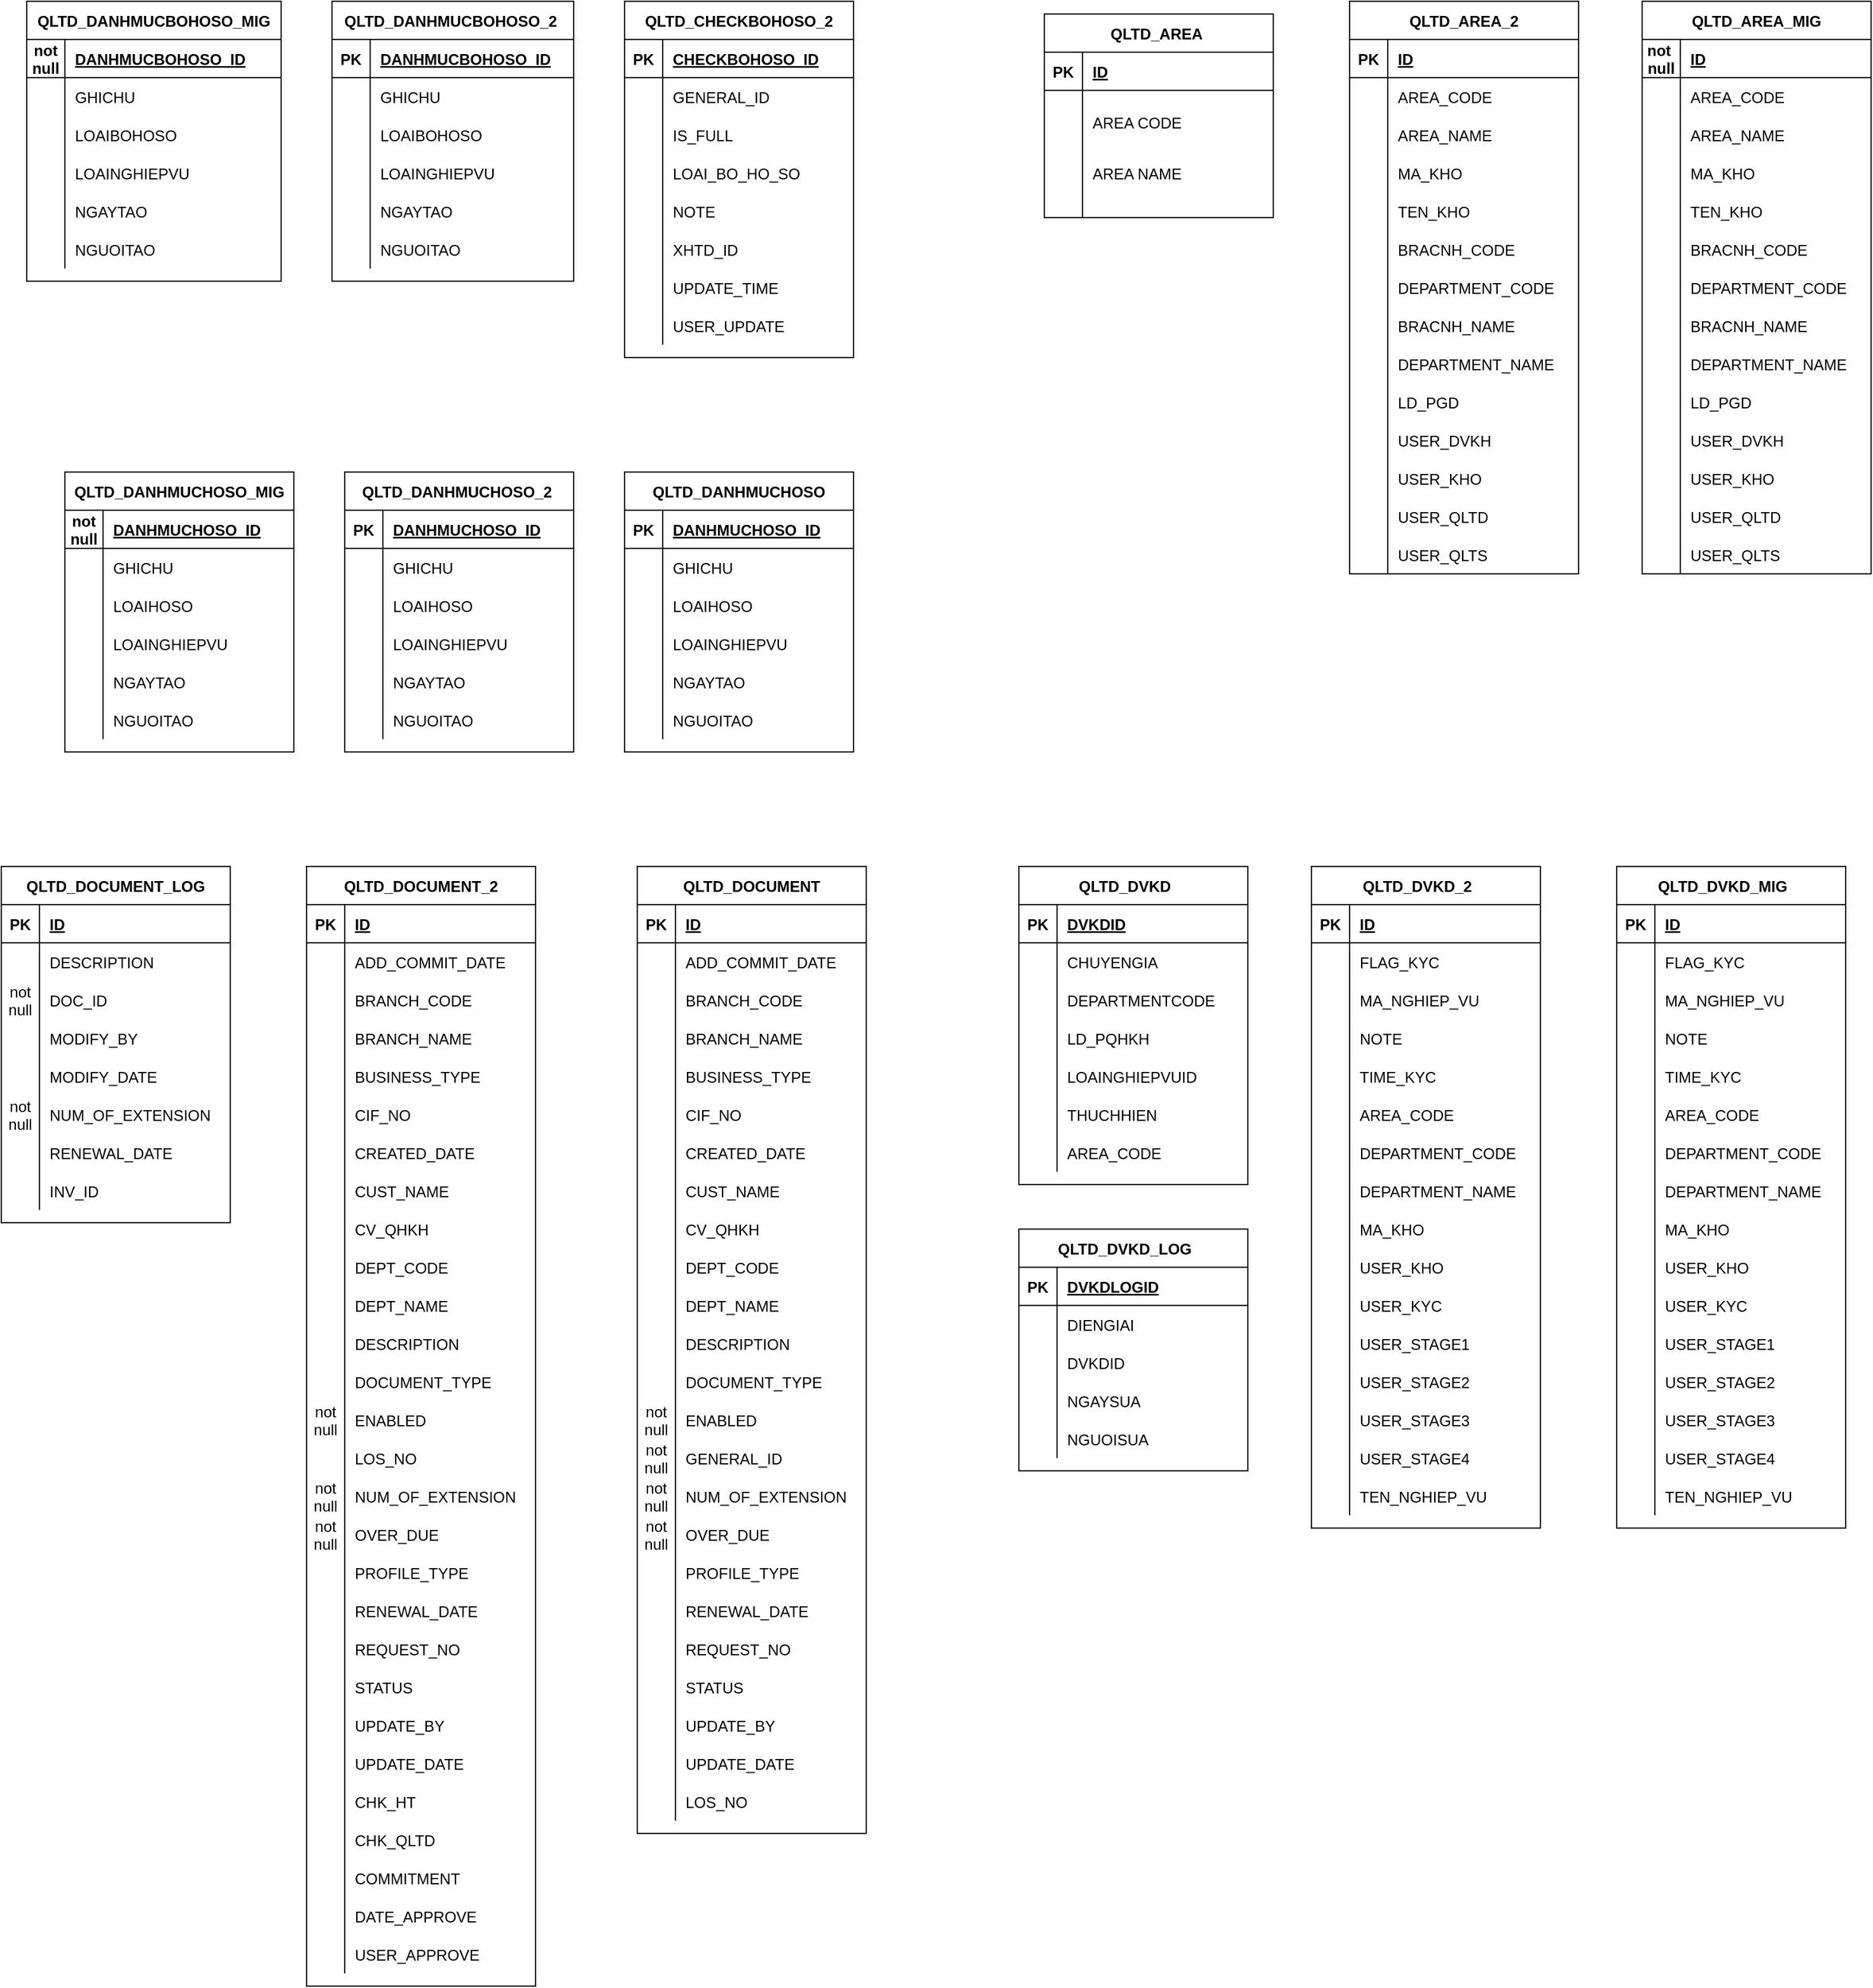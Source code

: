 <mxfile version="18.1.1" type="github">
  <diagram id="rPYIjT8Zgs6Y_zxDsCGd" name="Page-1">
    <mxGraphModel dx="2721" dy="567" grid="1" gridSize="10" guides="1" tooltips="1" connect="1" arrows="1" fold="1" page="1" pageScale="1" pageWidth="850" pageHeight="1100" math="0" shadow="0">
      <root>
        <mxCell id="0" />
        <mxCell id="1" parent="0" />
        <mxCell id="4A3lWqWbM4-MjcnH7if7-1" value="QLTD_AREA " style="shape=table;startSize=30;container=1;collapsible=1;childLayout=tableLayout;fixedRows=1;rowLines=0;fontStyle=1;align=center;resizeLast=1;" vertex="1" parent="1">
          <mxGeometry x="-730" y="40" width="180" height="160" as="geometry" />
        </mxCell>
        <mxCell id="4A3lWqWbM4-MjcnH7if7-2" value="" style="shape=tableRow;horizontal=0;startSize=0;swimlaneHead=0;swimlaneBody=0;fillColor=none;collapsible=0;dropTarget=0;points=[[0,0.5],[1,0.5]];portConstraint=eastwest;top=0;left=0;right=0;bottom=1;" vertex="1" parent="4A3lWqWbM4-MjcnH7if7-1">
          <mxGeometry y="30" width="180" height="30" as="geometry" />
        </mxCell>
        <mxCell id="4A3lWqWbM4-MjcnH7if7-3" value="PK" style="shape=partialRectangle;connectable=0;fillColor=none;top=0;left=0;bottom=0;right=0;fontStyle=1;overflow=hidden;" vertex="1" parent="4A3lWqWbM4-MjcnH7if7-2">
          <mxGeometry width="30" height="30" as="geometry">
            <mxRectangle width="30" height="30" as="alternateBounds" />
          </mxGeometry>
        </mxCell>
        <mxCell id="4A3lWqWbM4-MjcnH7if7-4" value="ID" style="shape=partialRectangle;connectable=0;fillColor=none;top=0;left=0;bottom=0;right=0;align=left;spacingLeft=6;fontStyle=5;overflow=hidden;" vertex="1" parent="4A3lWqWbM4-MjcnH7if7-2">
          <mxGeometry x="30" width="150" height="30" as="geometry">
            <mxRectangle width="150" height="30" as="alternateBounds" />
          </mxGeometry>
        </mxCell>
        <mxCell id="4A3lWqWbM4-MjcnH7if7-5" value="" style="shape=tableRow;horizontal=0;startSize=0;swimlaneHead=0;swimlaneBody=0;fillColor=none;collapsible=0;dropTarget=0;points=[[0,0.5],[1,0.5]];portConstraint=eastwest;top=0;left=0;right=0;bottom=0;" vertex="1" parent="4A3lWqWbM4-MjcnH7if7-1">
          <mxGeometry y="60" width="180" height="50" as="geometry" />
        </mxCell>
        <mxCell id="4A3lWqWbM4-MjcnH7if7-6" value="" style="shape=partialRectangle;connectable=0;fillColor=none;top=0;left=0;bottom=0;right=0;editable=1;overflow=hidden;" vertex="1" parent="4A3lWqWbM4-MjcnH7if7-5">
          <mxGeometry width="30" height="50" as="geometry">
            <mxRectangle width="30" height="50" as="alternateBounds" />
          </mxGeometry>
        </mxCell>
        <mxCell id="4A3lWqWbM4-MjcnH7if7-7" value="AREA CODE" style="shape=partialRectangle;connectable=0;fillColor=none;top=0;left=0;bottom=0;right=0;align=left;spacingLeft=6;overflow=hidden;" vertex="1" parent="4A3lWqWbM4-MjcnH7if7-5">
          <mxGeometry x="30" width="150" height="50" as="geometry">
            <mxRectangle width="150" height="50" as="alternateBounds" />
          </mxGeometry>
        </mxCell>
        <mxCell id="4A3lWqWbM4-MjcnH7if7-8" value="" style="shape=tableRow;horizontal=0;startSize=0;swimlaneHead=0;swimlaneBody=0;fillColor=none;collapsible=0;dropTarget=0;points=[[0,0.5],[1,0.5]];portConstraint=eastwest;top=0;left=0;right=0;bottom=0;" vertex="1" parent="4A3lWqWbM4-MjcnH7if7-1">
          <mxGeometry y="110" width="180" height="30" as="geometry" />
        </mxCell>
        <mxCell id="4A3lWqWbM4-MjcnH7if7-9" value="" style="shape=partialRectangle;connectable=0;fillColor=none;top=0;left=0;bottom=0;right=0;editable=1;overflow=hidden;" vertex="1" parent="4A3lWqWbM4-MjcnH7if7-8">
          <mxGeometry width="30" height="30" as="geometry">
            <mxRectangle width="30" height="30" as="alternateBounds" />
          </mxGeometry>
        </mxCell>
        <mxCell id="4A3lWqWbM4-MjcnH7if7-10" value="AREA NAME" style="shape=partialRectangle;connectable=0;fillColor=none;top=0;left=0;bottom=0;right=0;align=left;spacingLeft=6;overflow=hidden;" vertex="1" parent="4A3lWqWbM4-MjcnH7if7-8">
          <mxGeometry x="30" width="150" height="30" as="geometry">
            <mxRectangle width="150" height="30" as="alternateBounds" />
          </mxGeometry>
        </mxCell>
        <mxCell id="4A3lWqWbM4-MjcnH7if7-11" value="" style="shape=tableRow;horizontal=0;startSize=0;swimlaneHead=0;swimlaneBody=0;fillColor=none;collapsible=0;dropTarget=0;points=[[0,0.5],[1,0.5]];portConstraint=eastwest;top=0;left=0;right=0;bottom=0;" vertex="1" parent="4A3lWqWbM4-MjcnH7if7-1">
          <mxGeometry y="140" width="180" height="20" as="geometry" />
        </mxCell>
        <mxCell id="4A3lWqWbM4-MjcnH7if7-12" value="" style="shape=partialRectangle;connectable=0;fillColor=none;top=0;left=0;bottom=0;right=0;editable=1;overflow=hidden;" vertex="1" parent="4A3lWqWbM4-MjcnH7if7-11">
          <mxGeometry width="30" height="20" as="geometry">
            <mxRectangle width="30" height="20" as="alternateBounds" />
          </mxGeometry>
        </mxCell>
        <mxCell id="4A3lWqWbM4-MjcnH7if7-13" value="" style="shape=partialRectangle;connectable=0;fillColor=none;top=0;left=0;bottom=0;right=0;align=left;spacingLeft=6;overflow=hidden;" vertex="1" parent="4A3lWqWbM4-MjcnH7if7-11">
          <mxGeometry x="30" width="150" height="20" as="geometry">
            <mxRectangle width="150" height="20" as="alternateBounds" />
          </mxGeometry>
        </mxCell>
        <mxCell id="4A3lWqWbM4-MjcnH7if7-57" value="QLTD_AREA_2" style="shape=table;startSize=30;container=1;collapsible=1;childLayout=tableLayout;fixedRows=1;rowLines=0;fontStyle=1;align=center;resizeLast=1;" vertex="1" parent="1">
          <mxGeometry x="-490" y="30" width="180" height="450" as="geometry" />
        </mxCell>
        <mxCell id="4A3lWqWbM4-MjcnH7if7-58" value="" style="shape=tableRow;horizontal=0;startSize=0;swimlaneHead=0;swimlaneBody=0;fillColor=none;collapsible=0;dropTarget=0;points=[[0,0.5],[1,0.5]];portConstraint=eastwest;top=0;left=0;right=0;bottom=1;" vertex="1" parent="4A3lWqWbM4-MjcnH7if7-57">
          <mxGeometry y="30" width="180" height="30" as="geometry" />
        </mxCell>
        <mxCell id="4A3lWqWbM4-MjcnH7if7-59" value="PK" style="shape=partialRectangle;connectable=0;fillColor=none;top=0;left=0;bottom=0;right=0;fontStyle=1;overflow=hidden;" vertex="1" parent="4A3lWqWbM4-MjcnH7if7-58">
          <mxGeometry width="30" height="30" as="geometry">
            <mxRectangle width="30" height="30" as="alternateBounds" />
          </mxGeometry>
        </mxCell>
        <mxCell id="4A3lWqWbM4-MjcnH7if7-60" value="ID" style="shape=partialRectangle;connectable=0;fillColor=none;top=0;left=0;bottom=0;right=0;align=left;spacingLeft=6;fontStyle=5;overflow=hidden;" vertex="1" parent="4A3lWqWbM4-MjcnH7if7-58">
          <mxGeometry x="30" width="150" height="30" as="geometry">
            <mxRectangle width="150" height="30" as="alternateBounds" />
          </mxGeometry>
        </mxCell>
        <mxCell id="4A3lWqWbM4-MjcnH7if7-61" value="" style="shape=tableRow;horizontal=0;startSize=0;swimlaneHead=0;swimlaneBody=0;fillColor=none;collapsible=0;dropTarget=0;points=[[0,0.5],[1,0.5]];portConstraint=eastwest;top=0;left=0;right=0;bottom=0;" vertex="1" parent="4A3lWqWbM4-MjcnH7if7-57">
          <mxGeometry y="60" width="180" height="30" as="geometry" />
        </mxCell>
        <mxCell id="4A3lWqWbM4-MjcnH7if7-62" value="" style="shape=partialRectangle;connectable=0;fillColor=none;top=0;left=0;bottom=0;right=0;editable=1;overflow=hidden;" vertex="1" parent="4A3lWqWbM4-MjcnH7if7-61">
          <mxGeometry width="30" height="30" as="geometry">
            <mxRectangle width="30" height="30" as="alternateBounds" />
          </mxGeometry>
        </mxCell>
        <mxCell id="4A3lWqWbM4-MjcnH7if7-63" value="AREA_CODE    " style="shape=partialRectangle;connectable=0;fillColor=none;top=0;left=0;bottom=0;right=0;align=left;spacingLeft=6;overflow=hidden;" vertex="1" parent="4A3lWqWbM4-MjcnH7if7-61">
          <mxGeometry x="30" width="150" height="30" as="geometry">
            <mxRectangle width="150" height="30" as="alternateBounds" />
          </mxGeometry>
        </mxCell>
        <mxCell id="4A3lWqWbM4-MjcnH7if7-64" value="" style="shape=tableRow;horizontal=0;startSize=0;swimlaneHead=0;swimlaneBody=0;fillColor=none;collapsible=0;dropTarget=0;points=[[0,0.5],[1,0.5]];portConstraint=eastwest;top=0;left=0;right=0;bottom=0;" vertex="1" parent="4A3lWqWbM4-MjcnH7if7-57">
          <mxGeometry y="90" width="180" height="30" as="geometry" />
        </mxCell>
        <mxCell id="4A3lWqWbM4-MjcnH7if7-65" value="" style="shape=partialRectangle;connectable=0;fillColor=none;top=0;left=0;bottom=0;right=0;editable=1;overflow=hidden;" vertex="1" parent="4A3lWqWbM4-MjcnH7if7-64">
          <mxGeometry width="30" height="30" as="geometry">
            <mxRectangle width="30" height="30" as="alternateBounds" />
          </mxGeometry>
        </mxCell>
        <mxCell id="4A3lWqWbM4-MjcnH7if7-66" value="AREA_NAME" style="shape=partialRectangle;connectable=0;fillColor=none;top=0;left=0;bottom=0;right=0;align=left;spacingLeft=6;overflow=hidden;" vertex="1" parent="4A3lWqWbM4-MjcnH7if7-64">
          <mxGeometry x="30" width="150" height="30" as="geometry">
            <mxRectangle width="150" height="30" as="alternateBounds" />
          </mxGeometry>
        </mxCell>
        <mxCell id="4A3lWqWbM4-MjcnH7if7-67" value="" style="shape=tableRow;horizontal=0;startSize=0;swimlaneHead=0;swimlaneBody=0;fillColor=none;collapsible=0;dropTarget=0;points=[[0,0.5],[1,0.5]];portConstraint=eastwest;top=0;left=0;right=0;bottom=0;" vertex="1" parent="4A3lWqWbM4-MjcnH7if7-57">
          <mxGeometry y="120" width="180" height="30" as="geometry" />
        </mxCell>
        <mxCell id="4A3lWqWbM4-MjcnH7if7-68" value="" style="shape=partialRectangle;connectable=0;fillColor=none;top=0;left=0;bottom=0;right=0;editable=1;overflow=hidden;" vertex="1" parent="4A3lWqWbM4-MjcnH7if7-67">
          <mxGeometry width="30" height="30" as="geometry">
            <mxRectangle width="30" height="30" as="alternateBounds" />
          </mxGeometry>
        </mxCell>
        <mxCell id="4A3lWqWbM4-MjcnH7if7-69" value="MA_KHO        " style="shape=partialRectangle;connectable=0;fillColor=none;top=0;left=0;bottom=0;right=0;align=left;spacingLeft=6;overflow=hidden;" vertex="1" parent="4A3lWqWbM4-MjcnH7if7-67">
          <mxGeometry x="30" width="150" height="30" as="geometry">
            <mxRectangle width="150" height="30" as="alternateBounds" />
          </mxGeometry>
        </mxCell>
        <mxCell id="4A3lWqWbM4-MjcnH7if7-153" value="" style="shape=tableRow;horizontal=0;startSize=0;swimlaneHead=0;swimlaneBody=0;fillColor=none;collapsible=0;dropTarget=0;points=[[0,0.5],[1,0.5]];portConstraint=eastwest;top=0;left=0;right=0;bottom=0;" vertex="1" parent="4A3lWqWbM4-MjcnH7if7-57">
          <mxGeometry y="150" width="180" height="30" as="geometry" />
        </mxCell>
        <mxCell id="4A3lWqWbM4-MjcnH7if7-154" value="" style="shape=partialRectangle;connectable=0;fillColor=none;top=0;left=0;bottom=0;right=0;editable=1;overflow=hidden;" vertex="1" parent="4A3lWqWbM4-MjcnH7if7-153">
          <mxGeometry width="30" height="30" as="geometry">
            <mxRectangle width="30" height="30" as="alternateBounds" />
          </mxGeometry>
        </mxCell>
        <mxCell id="4A3lWqWbM4-MjcnH7if7-155" value="TEN_KHO" style="shape=partialRectangle;connectable=0;fillColor=none;top=0;left=0;bottom=0;right=0;align=left;spacingLeft=6;overflow=hidden;" vertex="1" parent="4A3lWqWbM4-MjcnH7if7-153">
          <mxGeometry x="30" width="150" height="30" as="geometry">
            <mxRectangle width="150" height="30" as="alternateBounds" />
          </mxGeometry>
        </mxCell>
        <mxCell id="4A3lWqWbM4-MjcnH7if7-86" value="" style="shape=tableRow;horizontal=0;startSize=0;swimlaneHead=0;swimlaneBody=0;fillColor=none;collapsible=0;dropTarget=0;points=[[0,0.5],[1,0.5]];portConstraint=eastwest;top=0;left=0;right=0;bottom=0;" vertex="1" parent="4A3lWqWbM4-MjcnH7if7-57">
          <mxGeometry y="180" width="180" height="30" as="geometry" />
        </mxCell>
        <mxCell id="4A3lWqWbM4-MjcnH7if7-87" value="" style="shape=partialRectangle;connectable=0;fillColor=none;top=0;left=0;bottom=0;right=0;editable=1;overflow=hidden;" vertex="1" parent="4A3lWqWbM4-MjcnH7if7-86">
          <mxGeometry width="30" height="30" as="geometry">
            <mxRectangle width="30" height="30" as="alternateBounds" />
          </mxGeometry>
        </mxCell>
        <mxCell id="4A3lWqWbM4-MjcnH7if7-88" value="BRACNH_CODE    " style="shape=partialRectangle;connectable=0;fillColor=none;top=0;left=0;bottom=0;right=0;align=left;spacingLeft=6;overflow=hidden;" vertex="1" parent="4A3lWqWbM4-MjcnH7if7-86">
          <mxGeometry x="30" width="150" height="30" as="geometry">
            <mxRectangle width="150" height="30" as="alternateBounds" />
          </mxGeometry>
        </mxCell>
        <mxCell id="4A3lWqWbM4-MjcnH7if7-89" value="" style="shape=tableRow;horizontal=0;startSize=0;swimlaneHead=0;swimlaneBody=0;fillColor=none;collapsible=0;dropTarget=0;points=[[0,0.5],[1,0.5]];portConstraint=eastwest;top=0;left=0;right=0;bottom=0;" vertex="1" parent="4A3lWqWbM4-MjcnH7if7-57">
          <mxGeometry y="210" width="180" height="30" as="geometry" />
        </mxCell>
        <mxCell id="4A3lWqWbM4-MjcnH7if7-90" value="" style="shape=partialRectangle;connectable=0;fillColor=none;top=0;left=0;bottom=0;right=0;editable=1;overflow=hidden;" vertex="1" parent="4A3lWqWbM4-MjcnH7if7-89">
          <mxGeometry width="30" height="30" as="geometry">
            <mxRectangle width="30" height="30" as="alternateBounds" />
          </mxGeometry>
        </mxCell>
        <mxCell id="4A3lWqWbM4-MjcnH7if7-91" value="DEPARTMENT_CODE" style="shape=partialRectangle;connectable=0;fillColor=none;top=0;left=0;bottom=0;right=0;align=left;spacingLeft=6;overflow=hidden;" vertex="1" parent="4A3lWqWbM4-MjcnH7if7-89">
          <mxGeometry x="30" width="150" height="30" as="geometry">
            <mxRectangle width="150" height="30" as="alternateBounds" />
          </mxGeometry>
        </mxCell>
        <mxCell id="4A3lWqWbM4-MjcnH7if7-92" value="" style="shape=tableRow;horizontal=0;startSize=0;swimlaneHead=0;swimlaneBody=0;fillColor=none;collapsible=0;dropTarget=0;points=[[0,0.5],[1,0.5]];portConstraint=eastwest;top=0;left=0;right=0;bottom=0;" vertex="1" parent="4A3lWqWbM4-MjcnH7if7-57">
          <mxGeometry y="240" width="180" height="30" as="geometry" />
        </mxCell>
        <mxCell id="4A3lWqWbM4-MjcnH7if7-93" value="" style="shape=partialRectangle;connectable=0;fillColor=none;top=0;left=0;bottom=0;right=0;editable=1;overflow=hidden;" vertex="1" parent="4A3lWqWbM4-MjcnH7if7-92">
          <mxGeometry width="30" height="30" as="geometry">
            <mxRectangle width="30" height="30" as="alternateBounds" />
          </mxGeometry>
        </mxCell>
        <mxCell id="4A3lWqWbM4-MjcnH7if7-94" value="BRACNH_NAME" style="shape=partialRectangle;connectable=0;fillColor=none;top=0;left=0;bottom=0;right=0;align=left;spacingLeft=6;overflow=hidden;" vertex="1" parent="4A3lWqWbM4-MjcnH7if7-92">
          <mxGeometry x="30" width="150" height="30" as="geometry">
            <mxRectangle width="150" height="30" as="alternateBounds" />
          </mxGeometry>
        </mxCell>
        <mxCell id="4A3lWqWbM4-MjcnH7if7-95" value="" style="shape=tableRow;horizontal=0;startSize=0;swimlaneHead=0;swimlaneBody=0;fillColor=none;collapsible=0;dropTarget=0;points=[[0,0.5],[1,0.5]];portConstraint=eastwest;top=0;left=0;right=0;bottom=0;" vertex="1" parent="4A3lWqWbM4-MjcnH7if7-57">
          <mxGeometry y="270" width="180" height="30" as="geometry" />
        </mxCell>
        <mxCell id="4A3lWqWbM4-MjcnH7if7-96" value="" style="shape=partialRectangle;connectable=0;fillColor=none;top=0;left=0;bottom=0;right=0;editable=1;overflow=hidden;" vertex="1" parent="4A3lWqWbM4-MjcnH7if7-95">
          <mxGeometry width="30" height="30" as="geometry">
            <mxRectangle width="30" height="30" as="alternateBounds" />
          </mxGeometry>
        </mxCell>
        <mxCell id="4A3lWqWbM4-MjcnH7if7-97" value="DEPARTMENT_NAME" style="shape=partialRectangle;connectable=0;fillColor=none;top=0;left=0;bottom=0;right=0;align=left;spacingLeft=6;overflow=hidden;" vertex="1" parent="4A3lWqWbM4-MjcnH7if7-95">
          <mxGeometry x="30" width="150" height="30" as="geometry">
            <mxRectangle width="150" height="30" as="alternateBounds" />
          </mxGeometry>
        </mxCell>
        <mxCell id="4A3lWqWbM4-MjcnH7if7-98" value="" style="shape=tableRow;horizontal=0;startSize=0;swimlaneHead=0;swimlaneBody=0;fillColor=none;collapsible=0;dropTarget=0;points=[[0,0.5],[1,0.5]];portConstraint=eastwest;top=0;left=0;right=0;bottom=0;" vertex="1" parent="4A3lWqWbM4-MjcnH7if7-57">
          <mxGeometry y="300" width="180" height="30" as="geometry" />
        </mxCell>
        <mxCell id="4A3lWqWbM4-MjcnH7if7-99" value="" style="shape=partialRectangle;connectable=0;fillColor=none;top=0;left=0;bottom=0;right=0;editable=1;overflow=hidden;" vertex="1" parent="4A3lWqWbM4-MjcnH7if7-98">
          <mxGeometry width="30" height="30" as="geometry">
            <mxRectangle width="30" height="30" as="alternateBounds" />
          </mxGeometry>
        </mxCell>
        <mxCell id="4A3lWqWbM4-MjcnH7if7-100" value="LD_PGD" style="shape=partialRectangle;connectable=0;fillColor=none;top=0;left=0;bottom=0;right=0;align=left;spacingLeft=6;overflow=hidden;" vertex="1" parent="4A3lWqWbM4-MjcnH7if7-98">
          <mxGeometry x="30" width="150" height="30" as="geometry">
            <mxRectangle width="150" height="30" as="alternateBounds" />
          </mxGeometry>
        </mxCell>
        <mxCell id="4A3lWqWbM4-MjcnH7if7-101" value="" style="shape=tableRow;horizontal=0;startSize=0;swimlaneHead=0;swimlaneBody=0;fillColor=none;collapsible=0;dropTarget=0;points=[[0,0.5],[1,0.5]];portConstraint=eastwest;top=0;left=0;right=0;bottom=0;" vertex="1" parent="4A3lWqWbM4-MjcnH7if7-57">
          <mxGeometry y="330" width="180" height="30" as="geometry" />
        </mxCell>
        <mxCell id="4A3lWqWbM4-MjcnH7if7-102" value="" style="shape=partialRectangle;connectable=0;fillColor=none;top=0;left=0;bottom=0;right=0;editable=1;overflow=hidden;" vertex="1" parent="4A3lWqWbM4-MjcnH7if7-101">
          <mxGeometry width="30" height="30" as="geometry">
            <mxRectangle width="30" height="30" as="alternateBounds" />
          </mxGeometry>
        </mxCell>
        <mxCell id="4A3lWqWbM4-MjcnH7if7-103" value="USER_DVKH" style="shape=partialRectangle;connectable=0;fillColor=none;top=0;left=0;bottom=0;right=0;align=left;spacingLeft=6;overflow=hidden;" vertex="1" parent="4A3lWqWbM4-MjcnH7if7-101">
          <mxGeometry x="30" width="150" height="30" as="geometry">
            <mxRectangle width="150" height="30" as="alternateBounds" />
          </mxGeometry>
        </mxCell>
        <mxCell id="4A3lWqWbM4-MjcnH7if7-104" value="" style="shape=tableRow;horizontal=0;startSize=0;swimlaneHead=0;swimlaneBody=0;fillColor=none;collapsible=0;dropTarget=0;points=[[0,0.5],[1,0.5]];portConstraint=eastwest;top=0;left=0;right=0;bottom=0;" vertex="1" parent="4A3lWqWbM4-MjcnH7if7-57">
          <mxGeometry y="360" width="180" height="30" as="geometry" />
        </mxCell>
        <mxCell id="4A3lWqWbM4-MjcnH7if7-105" value="" style="shape=partialRectangle;connectable=0;fillColor=none;top=0;left=0;bottom=0;right=0;editable=1;overflow=hidden;" vertex="1" parent="4A3lWqWbM4-MjcnH7if7-104">
          <mxGeometry width="30" height="30" as="geometry">
            <mxRectangle width="30" height="30" as="alternateBounds" />
          </mxGeometry>
        </mxCell>
        <mxCell id="4A3lWqWbM4-MjcnH7if7-106" value="USER_KHO" style="shape=partialRectangle;connectable=0;fillColor=none;top=0;left=0;bottom=0;right=0;align=left;spacingLeft=6;overflow=hidden;" vertex="1" parent="4A3lWqWbM4-MjcnH7if7-104">
          <mxGeometry x="30" width="150" height="30" as="geometry">
            <mxRectangle width="150" height="30" as="alternateBounds" />
          </mxGeometry>
        </mxCell>
        <mxCell id="4A3lWqWbM4-MjcnH7if7-107" value="" style="shape=tableRow;horizontal=0;startSize=0;swimlaneHead=0;swimlaneBody=0;fillColor=none;collapsible=0;dropTarget=0;points=[[0,0.5],[1,0.5]];portConstraint=eastwest;top=0;left=0;right=0;bottom=0;" vertex="1" parent="4A3lWqWbM4-MjcnH7if7-57">
          <mxGeometry y="390" width="180" height="30" as="geometry" />
        </mxCell>
        <mxCell id="4A3lWqWbM4-MjcnH7if7-108" value="" style="shape=partialRectangle;connectable=0;fillColor=none;top=0;left=0;bottom=0;right=0;editable=1;overflow=hidden;" vertex="1" parent="4A3lWqWbM4-MjcnH7if7-107">
          <mxGeometry width="30" height="30" as="geometry">
            <mxRectangle width="30" height="30" as="alternateBounds" />
          </mxGeometry>
        </mxCell>
        <mxCell id="4A3lWqWbM4-MjcnH7if7-109" value="USER_QLTD" style="shape=partialRectangle;connectable=0;fillColor=none;top=0;left=0;bottom=0;right=0;align=left;spacingLeft=6;overflow=hidden;" vertex="1" parent="4A3lWqWbM4-MjcnH7if7-107">
          <mxGeometry x="30" width="150" height="30" as="geometry">
            <mxRectangle width="150" height="30" as="alternateBounds" />
          </mxGeometry>
        </mxCell>
        <mxCell id="4A3lWqWbM4-MjcnH7if7-110" value="" style="shape=tableRow;horizontal=0;startSize=0;swimlaneHead=0;swimlaneBody=0;fillColor=none;collapsible=0;dropTarget=0;points=[[0,0.5],[1,0.5]];portConstraint=eastwest;top=0;left=0;right=0;bottom=0;" vertex="1" parent="4A3lWqWbM4-MjcnH7if7-57">
          <mxGeometry y="420" width="180" height="30" as="geometry" />
        </mxCell>
        <mxCell id="4A3lWqWbM4-MjcnH7if7-111" value="" style="shape=partialRectangle;connectable=0;fillColor=none;top=0;left=0;bottom=0;right=0;editable=1;overflow=hidden;" vertex="1" parent="4A3lWqWbM4-MjcnH7if7-110">
          <mxGeometry width="30" height="30" as="geometry">
            <mxRectangle width="30" height="30" as="alternateBounds" />
          </mxGeometry>
        </mxCell>
        <mxCell id="4A3lWqWbM4-MjcnH7if7-112" value="USER_QLTS" style="shape=partialRectangle;connectable=0;fillColor=none;top=0;left=0;bottom=0;right=0;align=left;spacingLeft=6;overflow=hidden;" vertex="1" parent="4A3lWqWbM4-MjcnH7if7-110">
          <mxGeometry x="30" width="150" height="30" as="geometry">
            <mxRectangle width="150" height="30" as="alternateBounds" />
          </mxGeometry>
        </mxCell>
        <mxCell id="4A3lWqWbM4-MjcnH7if7-201" value="QLTD_AREA_MIG" style="shape=table;startSize=30;container=1;collapsible=1;childLayout=tableLayout;fixedRows=1;rowLines=0;fontStyle=1;align=center;resizeLast=1;" vertex="1" parent="1">
          <mxGeometry x="-260" y="30" width="180" height="450" as="geometry" />
        </mxCell>
        <mxCell id="4A3lWqWbM4-MjcnH7if7-202" value="" style="shape=tableRow;horizontal=0;startSize=0;swimlaneHead=0;swimlaneBody=0;fillColor=none;collapsible=0;dropTarget=0;points=[[0,0.5],[1,0.5]];portConstraint=eastwest;top=0;left=0;right=0;bottom=1;" vertex="1" parent="4A3lWqWbM4-MjcnH7if7-201">
          <mxGeometry y="30" width="180" height="30" as="geometry" />
        </mxCell>
        <mxCell id="4A3lWqWbM4-MjcnH7if7-203" value="not &#xa;null" style="shape=partialRectangle;connectable=0;fillColor=none;top=0;left=0;bottom=0;right=0;fontStyle=1;overflow=hidden;" vertex="1" parent="4A3lWqWbM4-MjcnH7if7-202">
          <mxGeometry width="30" height="30" as="geometry">
            <mxRectangle width="30" height="30" as="alternateBounds" />
          </mxGeometry>
        </mxCell>
        <mxCell id="4A3lWqWbM4-MjcnH7if7-204" value="ID" style="shape=partialRectangle;connectable=0;fillColor=none;top=0;left=0;bottom=0;right=0;align=left;spacingLeft=6;fontStyle=5;overflow=hidden;" vertex="1" parent="4A3lWqWbM4-MjcnH7if7-202">
          <mxGeometry x="30" width="150" height="30" as="geometry">
            <mxRectangle width="150" height="30" as="alternateBounds" />
          </mxGeometry>
        </mxCell>
        <mxCell id="4A3lWqWbM4-MjcnH7if7-205" value="" style="shape=tableRow;horizontal=0;startSize=0;swimlaneHead=0;swimlaneBody=0;fillColor=none;collapsible=0;dropTarget=0;points=[[0,0.5],[1,0.5]];portConstraint=eastwest;top=0;left=0;right=0;bottom=0;" vertex="1" parent="4A3lWqWbM4-MjcnH7if7-201">
          <mxGeometry y="60" width="180" height="30" as="geometry" />
        </mxCell>
        <mxCell id="4A3lWqWbM4-MjcnH7if7-206" value="" style="shape=partialRectangle;connectable=0;fillColor=none;top=0;left=0;bottom=0;right=0;editable=1;overflow=hidden;" vertex="1" parent="4A3lWqWbM4-MjcnH7if7-205">
          <mxGeometry width="30" height="30" as="geometry">
            <mxRectangle width="30" height="30" as="alternateBounds" />
          </mxGeometry>
        </mxCell>
        <mxCell id="4A3lWqWbM4-MjcnH7if7-207" value="AREA_CODE    " style="shape=partialRectangle;connectable=0;fillColor=none;top=0;left=0;bottom=0;right=0;align=left;spacingLeft=6;overflow=hidden;" vertex="1" parent="4A3lWqWbM4-MjcnH7if7-205">
          <mxGeometry x="30" width="150" height="30" as="geometry">
            <mxRectangle width="150" height="30" as="alternateBounds" />
          </mxGeometry>
        </mxCell>
        <mxCell id="4A3lWqWbM4-MjcnH7if7-208" value="" style="shape=tableRow;horizontal=0;startSize=0;swimlaneHead=0;swimlaneBody=0;fillColor=none;collapsible=0;dropTarget=0;points=[[0,0.5],[1,0.5]];portConstraint=eastwest;top=0;left=0;right=0;bottom=0;" vertex="1" parent="4A3lWqWbM4-MjcnH7if7-201">
          <mxGeometry y="90" width="180" height="30" as="geometry" />
        </mxCell>
        <mxCell id="4A3lWqWbM4-MjcnH7if7-209" value="" style="shape=partialRectangle;connectable=0;fillColor=none;top=0;left=0;bottom=0;right=0;editable=1;overflow=hidden;" vertex="1" parent="4A3lWqWbM4-MjcnH7if7-208">
          <mxGeometry width="30" height="30" as="geometry">
            <mxRectangle width="30" height="30" as="alternateBounds" />
          </mxGeometry>
        </mxCell>
        <mxCell id="4A3lWqWbM4-MjcnH7if7-210" value="AREA_NAME" style="shape=partialRectangle;connectable=0;fillColor=none;top=0;left=0;bottom=0;right=0;align=left;spacingLeft=6;overflow=hidden;" vertex="1" parent="4A3lWqWbM4-MjcnH7if7-208">
          <mxGeometry x="30" width="150" height="30" as="geometry">
            <mxRectangle width="150" height="30" as="alternateBounds" />
          </mxGeometry>
        </mxCell>
        <mxCell id="4A3lWqWbM4-MjcnH7if7-211" value="" style="shape=tableRow;horizontal=0;startSize=0;swimlaneHead=0;swimlaneBody=0;fillColor=none;collapsible=0;dropTarget=0;points=[[0,0.5],[1,0.5]];portConstraint=eastwest;top=0;left=0;right=0;bottom=0;" vertex="1" parent="4A3lWqWbM4-MjcnH7if7-201">
          <mxGeometry y="120" width="180" height="30" as="geometry" />
        </mxCell>
        <mxCell id="4A3lWqWbM4-MjcnH7if7-212" value="" style="shape=partialRectangle;connectable=0;fillColor=none;top=0;left=0;bottom=0;right=0;editable=1;overflow=hidden;" vertex="1" parent="4A3lWqWbM4-MjcnH7if7-211">
          <mxGeometry width="30" height="30" as="geometry">
            <mxRectangle width="30" height="30" as="alternateBounds" />
          </mxGeometry>
        </mxCell>
        <mxCell id="4A3lWqWbM4-MjcnH7if7-213" value="MA_KHO        " style="shape=partialRectangle;connectable=0;fillColor=none;top=0;left=0;bottom=0;right=0;align=left;spacingLeft=6;overflow=hidden;" vertex="1" parent="4A3lWqWbM4-MjcnH7if7-211">
          <mxGeometry x="30" width="150" height="30" as="geometry">
            <mxRectangle width="150" height="30" as="alternateBounds" />
          </mxGeometry>
        </mxCell>
        <mxCell id="4A3lWqWbM4-MjcnH7if7-214" value="" style="shape=tableRow;horizontal=0;startSize=0;swimlaneHead=0;swimlaneBody=0;fillColor=none;collapsible=0;dropTarget=0;points=[[0,0.5],[1,0.5]];portConstraint=eastwest;top=0;left=0;right=0;bottom=0;" vertex="1" parent="4A3lWqWbM4-MjcnH7if7-201">
          <mxGeometry y="150" width="180" height="30" as="geometry" />
        </mxCell>
        <mxCell id="4A3lWqWbM4-MjcnH7if7-215" value="" style="shape=partialRectangle;connectable=0;fillColor=none;top=0;left=0;bottom=0;right=0;editable=1;overflow=hidden;" vertex="1" parent="4A3lWqWbM4-MjcnH7if7-214">
          <mxGeometry width="30" height="30" as="geometry">
            <mxRectangle width="30" height="30" as="alternateBounds" />
          </mxGeometry>
        </mxCell>
        <mxCell id="4A3lWqWbM4-MjcnH7if7-216" value="TEN_KHO" style="shape=partialRectangle;connectable=0;fillColor=none;top=0;left=0;bottom=0;right=0;align=left;spacingLeft=6;overflow=hidden;" vertex="1" parent="4A3lWqWbM4-MjcnH7if7-214">
          <mxGeometry x="30" width="150" height="30" as="geometry">
            <mxRectangle width="150" height="30" as="alternateBounds" />
          </mxGeometry>
        </mxCell>
        <mxCell id="4A3lWqWbM4-MjcnH7if7-217" value="" style="shape=tableRow;horizontal=0;startSize=0;swimlaneHead=0;swimlaneBody=0;fillColor=none;collapsible=0;dropTarget=0;points=[[0,0.5],[1,0.5]];portConstraint=eastwest;top=0;left=0;right=0;bottom=0;" vertex="1" parent="4A3lWqWbM4-MjcnH7if7-201">
          <mxGeometry y="180" width="180" height="30" as="geometry" />
        </mxCell>
        <mxCell id="4A3lWqWbM4-MjcnH7if7-218" value="" style="shape=partialRectangle;connectable=0;fillColor=none;top=0;left=0;bottom=0;right=0;editable=1;overflow=hidden;" vertex="1" parent="4A3lWqWbM4-MjcnH7if7-217">
          <mxGeometry width="30" height="30" as="geometry">
            <mxRectangle width="30" height="30" as="alternateBounds" />
          </mxGeometry>
        </mxCell>
        <mxCell id="4A3lWqWbM4-MjcnH7if7-219" value="BRACNH_CODE    " style="shape=partialRectangle;connectable=0;fillColor=none;top=0;left=0;bottom=0;right=0;align=left;spacingLeft=6;overflow=hidden;" vertex="1" parent="4A3lWqWbM4-MjcnH7if7-217">
          <mxGeometry x="30" width="150" height="30" as="geometry">
            <mxRectangle width="150" height="30" as="alternateBounds" />
          </mxGeometry>
        </mxCell>
        <mxCell id="4A3lWqWbM4-MjcnH7if7-220" value="" style="shape=tableRow;horizontal=0;startSize=0;swimlaneHead=0;swimlaneBody=0;fillColor=none;collapsible=0;dropTarget=0;points=[[0,0.5],[1,0.5]];portConstraint=eastwest;top=0;left=0;right=0;bottom=0;" vertex="1" parent="4A3lWqWbM4-MjcnH7if7-201">
          <mxGeometry y="210" width="180" height="30" as="geometry" />
        </mxCell>
        <mxCell id="4A3lWqWbM4-MjcnH7if7-221" value="" style="shape=partialRectangle;connectable=0;fillColor=none;top=0;left=0;bottom=0;right=0;editable=1;overflow=hidden;" vertex="1" parent="4A3lWqWbM4-MjcnH7if7-220">
          <mxGeometry width="30" height="30" as="geometry">
            <mxRectangle width="30" height="30" as="alternateBounds" />
          </mxGeometry>
        </mxCell>
        <mxCell id="4A3lWqWbM4-MjcnH7if7-222" value="DEPARTMENT_CODE" style="shape=partialRectangle;connectable=0;fillColor=none;top=0;left=0;bottom=0;right=0;align=left;spacingLeft=6;overflow=hidden;" vertex="1" parent="4A3lWqWbM4-MjcnH7if7-220">
          <mxGeometry x="30" width="150" height="30" as="geometry">
            <mxRectangle width="150" height="30" as="alternateBounds" />
          </mxGeometry>
        </mxCell>
        <mxCell id="4A3lWqWbM4-MjcnH7if7-223" value="" style="shape=tableRow;horizontal=0;startSize=0;swimlaneHead=0;swimlaneBody=0;fillColor=none;collapsible=0;dropTarget=0;points=[[0,0.5],[1,0.5]];portConstraint=eastwest;top=0;left=0;right=0;bottom=0;" vertex="1" parent="4A3lWqWbM4-MjcnH7if7-201">
          <mxGeometry y="240" width="180" height="30" as="geometry" />
        </mxCell>
        <mxCell id="4A3lWqWbM4-MjcnH7if7-224" value="" style="shape=partialRectangle;connectable=0;fillColor=none;top=0;left=0;bottom=0;right=0;editable=1;overflow=hidden;" vertex="1" parent="4A3lWqWbM4-MjcnH7if7-223">
          <mxGeometry width="30" height="30" as="geometry">
            <mxRectangle width="30" height="30" as="alternateBounds" />
          </mxGeometry>
        </mxCell>
        <mxCell id="4A3lWqWbM4-MjcnH7if7-225" value="BRACNH_NAME" style="shape=partialRectangle;connectable=0;fillColor=none;top=0;left=0;bottom=0;right=0;align=left;spacingLeft=6;overflow=hidden;" vertex="1" parent="4A3lWqWbM4-MjcnH7if7-223">
          <mxGeometry x="30" width="150" height="30" as="geometry">
            <mxRectangle width="150" height="30" as="alternateBounds" />
          </mxGeometry>
        </mxCell>
        <mxCell id="4A3lWqWbM4-MjcnH7if7-226" value="" style="shape=tableRow;horizontal=0;startSize=0;swimlaneHead=0;swimlaneBody=0;fillColor=none;collapsible=0;dropTarget=0;points=[[0,0.5],[1,0.5]];portConstraint=eastwest;top=0;left=0;right=0;bottom=0;" vertex="1" parent="4A3lWqWbM4-MjcnH7if7-201">
          <mxGeometry y="270" width="180" height="30" as="geometry" />
        </mxCell>
        <mxCell id="4A3lWqWbM4-MjcnH7if7-227" value="" style="shape=partialRectangle;connectable=0;fillColor=none;top=0;left=0;bottom=0;right=0;editable=1;overflow=hidden;" vertex="1" parent="4A3lWqWbM4-MjcnH7if7-226">
          <mxGeometry width="30" height="30" as="geometry">
            <mxRectangle width="30" height="30" as="alternateBounds" />
          </mxGeometry>
        </mxCell>
        <mxCell id="4A3lWqWbM4-MjcnH7if7-228" value="DEPARTMENT_NAME" style="shape=partialRectangle;connectable=0;fillColor=none;top=0;left=0;bottom=0;right=0;align=left;spacingLeft=6;overflow=hidden;" vertex="1" parent="4A3lWqWbM4-MjcnH7if7-226">
          <mxGeometry x="30" width="150" height="30" as="geometry">
            <mxRectangle width="150" height="30" as="alternateBounds" />
          </mxGeometry>
        </mxCell>
        <mxCell id="4A3lWqWbM4-MjcnH7if7-229" value="" style="shape=tableRow;horizontal=0;startSize=0;swimlaneHead=0;swimlaneBody=0;fillColor=none;collapsible=0;dropTarget=0;points=[[0,0.5],[1,0.5]];portConstraint=eastwest;top=0;left=0;right=0;bottom=0;" vertex="1" parent="4A3lWqWbM4-MjcnH7if7-201">
          <mxGeometry y="300" width="180" height="30" as="geometry" />
        </mxCell>
        <mxCell id="4A3lWqWbM4-MjcnH7if7-230" value="" style="shape=partialRectangle;connectable=0;fillColor=none;top=0;left=0;bottom=0;right=0;editable=1;overflow=hidden;" vertex="1" parent="4A3lWqWbM4-MjcnH7if7-229">
          <mxGeometry width="30" height="30" as="geometry">
            <mxRectangle width="30" height="30" as="alternateBounds" />
          </mxGeometry>
        </mxCell>
        <mxCell id="4A3lWqWbM4-MjcnH7if7-231" value="LD_PGD" style="shape=partialRectangle;connectable=0;fillColor=none;top=0;left=0;bottom=0;right=0;align=left;spacingLeft=6;overflow=hidden;" vertex="1" parent="4A3lWqWbM4-MjcnH7if7-229">
          <mxGeometry x="30" width="150" height="30" as="geometry">
            <mxRectangle width="150" height="30" as="alternateBounds" />
          </mxGeometry>
        </mxCell>
        <mxCell id="4A3lWqWbM4-MjcnH7if7-232" value="" style="shape=tableRow;horizontal=0;startSize=0;swimlaneHead=0;swimlaneBody=0;fillColor=none;collapsible=0;dropTarget=0;points=[[0,0.5],[1,0.5]];portConstraint=eastwest;top=0;left=0;right=0;bottom=0;" vertex="1" parent="4A3lWqWbM4-MjcnH7if7-201">
          <mxGeometry y="330" width="180" height="30" as="geometry" />
        </mxCell>
        <mxCell id="4A3lWqWbM4-MjcnH7if7-233" value="" style="shape=partialRectangle;connectable=0;fillColor=none;top=0;left=0;bottom=0;right=0;editable=1;overflow=hidden;" vertex="1" parent="4A3lWqWbM4-MjcnH7if7-232">
          <mxGeometry width="30" height="30" as="geometry">
            <mxRectangle width="30" height="30" as="alternateBounds" />
          </mxGeometry>
        </mxCell>
        <mxCell id="4A3lWqWbM4-MjcnH7if7-234" value="USER_DVKH" style="shape=partialRectangle;connectable=0;fillColor=none;top=0;left=0;bottom=0;right=0;align=left;spacingLeft=6;overflow=hidden;" vertex="1" parent="4A3lWqWbM4-MjcnH7if7-232">
          <mxGeometry x="30" width="150" height="30" as="geometry">
            <mxRectangle width="150" height="30" as="alternateBounds" />
          </mxGeometry>
        </mxCell>
        <mxCell id="4A3lWqWbM4-MjcnH7if7-235" value="" style="shape=tableRow;horizontal=0;startSize=0;swimlaneHead=0;swimlaneBody=0;fillColor=none;collapsible=0;dropTarget=0;points=[[0,0.5],[1,0.5]];portConstraint=eastwest;top=0;left=0;right=0;bottom=0;" vertex="1" parent="4A3lWqWbM4-MjcnH7if7-201">
          <mxGeometry y="360" width="180" height="30" as="geometry" />
        </mxCell>
        <mxCell id="4A3lWqWbM4-MjcnH7if7-236" value="" style="shape=partialRectangle;connectable=0;fillColor=none;top=0;left=0;bottom=0;right=0;editable=1;overflow=hidden;" vertex="1" parent="4A3lWqWbM4-MjcnH7if7-235">
          <mxGeometry width="30" height="30" as="geometry">
            <mxRectangle width="30" height="30" as="alternateBounds" />
          </mxGeometry>
        </mxCell>
        <mxCell id="4A3lWqWbM4-MjcnH7if7-237" value="USER_KHO" style="shape=partialRectangle;connectable=0;fillColor=none;top=0;left=0;bottom=0;right=0;align=left;spacingLeft=6;overflow=hidden;" vertex="1" parent="4A3lWqWbM4-MjcnH7if7-235">
          <mxGeometry x="30" width="150" height="30" as="geometry">
            <mxRectangle width="150" height="30" as="alternateBounds" />
          </mxGeometry>
        </mxCell>
        <mxCell id="4A3lWqWbM4-MjcnH7if7-238" value="" style="shape=tableRow;horizontal=0;startSize=0;swimlaneHead=0;swimlaneBody=0;fillColor=none;collapsible=0;dropTarget=0;points=[[0,0.5],[1,0.5]];portConstraint=eastwest;top=0;left=0;right=0;bottom=0;" vertex="1" parent="4A3lWqWbM4-MjcnH7if7-201">
          <mxGeometry y="390" width="180" height="30" as="geometry" />
        </mxCell>
        <mxCell id="4A3lWqWbM4-MjcnH7if7-239" value="" style="shape=partialRectangle;connectable=0;fillColor=none;top=0;left=0;bottom=0;right=0;editable=1;overflow=hidden;" vertex="1" parent="4A3lWqWbM4-MjcnH7if7-238">
          <mxGeometry width="30" height="30" as="geometry">
            <mxRectangle width="30" height="30" as="alternateBounds" />
          </mxGeometry>
        </mxCell>
        <mxCell id="4A3lWqWbM4-MjcnH7if7-240" value="USER_QLTD" style="shape=partialRectangle;connectable=0;fillColor=none;top=0;left=0;bottom=0;right=0;align=left;spacingLeft=6;overflow=hidden;" vertex="1" parent="4A3lWqWbM4-MjcnH7if7-238">
          <mxGeometry x="30" width="150" height="30" as="geometry">
            <mxRectangle width="150" height="30" as="alternateBounds" />
          </mxGeometry>
        </mxCell>
        <mxCell id="4A3lWqWbM4-MjcnH7if7-241" value="" style="shape=tableRow;horizontal=0;startSize=0;swimlaneHead=0;swimlaneBody=0;fillColor=none;collapsible=0;dropTarget=0;points=[[0,0.5],[1,0.5]];portConstraint=eastwest;top=0;left=0;right=0;bottom=0;" vertex="1" parent="4A3lWqWbM4-MjcnH7if7-201">
          <mxGeometry y="420" width="180" height="30" as="geometry" />
        </mxCell>
        <mxCell id="4A3lWqWbM4-MjcnH7if7-242" value="" style="shape=partialRectangle;connectable=0;fillColor=none;top=0;left=0;bottom=0;right=0;editable=1;overflow=hidden;" vertex="1" parent="4A3lWqWbM4-MjcnH7if7-241">
          <mxGeometry width="30" height="30" as="geometry">
            <mxRectangle width="30" height="30" as="alternateBounds" />
          </mxGeometry>
        </mxCell>
        <mxCell id="4A3lWqWbM4-MjcnH7if7-243" value="USER_QLTS" style="shape=partialRectangle;connectable=0;fillColor=none;top=0;left=0;bottom=0;right=0;align=left;spacingLeft=6;overflow=hidden;" vertex="1" parent="4A3lWqWbM4-MjcnH7if7-241">
          <mxGeometry x="30" width="150" height="30" as="geometry">
            <mxRectangle width="150" height="30" as="alternateBounds" />
          </mxGeometry>
        </mxCell>
        <mxCell id="4A3lWqWbM4-MjcnH7if7-244" value="QLTD_CHECKBOHOSO_2" style="shape=table;startSize=30;container=1;collapsible=1;childLayout=tableLayout;fixedRows=1;rowLines=0;fontStyle=1;align=center;resizeLast=1;" vertex="1" parent="1">
          <mxGeometry x="-1060" y="30" width="180" height="280" as="geometry">
            <mxRectangle x="-1060" y="30" width="180" height="30" as="alternateBounds" />
          </mxGeometry>
        </mxCell>
        <mxCell id="4A3lWqWbM4-MjcnH7if7-245" value="" style="shape=tableRow;horizontal=0;startSize=0;swimlaneHead=0;swimlaneBody=0;fillColor=none;collapsible=0;dropTarget=0;points=[[0,0.5],[1,0.5]];portConstraint=eastwest;top=0;left=0;right=0;bottom=1;" vertex="1" parent="4A3lWqWbM4-MjcnH7if7-244">
          <mxGeometry y="30" width="180" height="30" as="geometry" />
        </mxCell>
        <mxCell id="4A3lWqWbM4-MjcnH7if7-246" value="PK" style="shape=partialRectangle;connectable=0;fillColor=none;top=0;left=0;bottom=0;right=0;fontStyle=1;overflow=hidden;" vertex="1" parent="4A3lWqWbM4-MjcnH7if7-245">
          <mxGeometry width="30" height="30" as="geometry">
            <mxRectangle width="30" height="30" as="alternateBounds" />
          </mxGeometry>
        </mxCell>
        <mxCell id="4A3lWqWbM4-MjcnH7if7-247" value="CHECKBOHOSO_ID" style="shape=partialRectangle;connectable=0;fillColor=none;top=0;left=0;bottom=0;right=0;align=left;spacingLeft=6;fontStyle=5;overflow=hidden;" vertex="1" parent="4A3lWqWbM4-MjcnH7if7-245">
          <mxGeometry x="30" width="150" height="30" as="geometry">
            <mxRectangle width="150" height="30" as="alternateBounds" />
          </mxGeometry>
        </mxCell>
        <mxCell id="4A3lWqWbM4-MjcnH7if7-248" value="" style="shape=tableRow;horizontal=0;startSize=0;swimlaneHead=0;swimlaneBody=0;fillColor=none;collapsible=0;dropTarget=0;points=[[0,0.5],[1,0.5]];portConstraint=eastwest;top=0;left=0;right=0;bottom=0;" vertex="1" parent="4A3lWqWbM4-MjcnH7if7-244">
          <mxGeometry y="60" width="180" height="30" as="geometry" />
        </mxCell>
        <mxCell id="4A3lWqWbM4-MjcnH7if7-249" value="" style="shape=partialRectangle;connectable=0;fillColor=none;top=0;left=0;bottom=0;right=0;editable=1;overflow=hidden;" vertex="1" parent="4A3lWqWbM4-MjcnH7if7-248">
          <mxGeometry width="30" height="30" as="geometry">
            <mxRectangle width="30" height="30" as="alternateBounds" />
          </mxGeometry>
        </mxCell>
        <mxCell id="4A3lWqWbM4-MjcnH7if7-250" value="GENERAL_ID" style="shape=partialRectangle;connectable=0;fillColor=none;top=0;left=0;bottom=0;right=0;align=left;spacingLeft=6;overflow=hidden;" vertex="1" parent="4A3lWqWbM4-MjcnH7if7-248">
          <mxGeometry x="30" width="150" height="30" as="geometry">
            <mxRectangle width="150" height="30" as="alternateBounds" />
          </mxGeometry>
        </mxCell>
        <mxCell id="4A3lWqWbM4-MjcnH7if7-251" value="" style="shape=tableRow;horizontal=0;startSize=0;swimlaneHead=0;swimlaneBody=0;fillColor=none;collapsible=0;dropTarget=0;points=[[0,0.5],[1,0.5]];portConstraint=eastwest;top=0;left=0;right=0;bottom=0;" vertex="1" parent="4A3lWqWbM4-MjcnH7if7-244">
          <mxGeometry y="90" width="180" height="30" as="geometry" />
        </mxCell>
        <mxCell id="4A3lWqWbM4-MjcnH7if7-252" value="" style="shape=partialRectangle;connectable=0;fillColor=none;top=0;left=0;bottom=0;right=0;editable=1;overflow=hidden;" vertex="1" parent="4A3lWqWbM4-MjcnH7if7-251">
          <mxGeometry width="30" height="30" as="geometry">
            <mxRectangle width="30" height="30" as="alternateBounds" />
          </mxGeometry>
        </mxCell>
        <mxCell id="4A3lWqWbM4-MjcnH7if7-253" value="IS_FULL" style="shape=partialRectangle;connectable=0;fillColor=none;top=0;left=0;bottom=0;right=0;align=left;spacingLeft=6;overflow=hidden;" vertex="1" parent="4A3lWqWbM4-MjcnH7if7-251">
          <mxGeometry x="30" width="150" height="30" as="geometry">
            <mxRectangle width="150" height="30" as="alternateBounds" />
          </mxGeometry>
        </mxCell>
        <mxCell id="4A3lWqWbM4-MjcnH7if7-254" value="" style="shape=tableRow;horizontal=0;startSize=0;swimlaneHead=0;swimlaneBody=0;fillColor=none;collapsible=0;dropTarget=0;points=[[0,0.5],[1,0.5]];portConstraint=eastwest;top=0;left=0;right=0;bottom=0;" vertex="1" parent="4A3lWqWbM4-MjcnH7if7-244">
          <mxGeometry y="120" width="180" height="30" as="geometry" />
        </mxCell>
        <mxCell id="4A3lWqWbM4-MjcnH7if7-255" value="" style="shape=partialRectangle;connectable=0;fillColor=none;top=0;left=0;bottom=0;right=0;editable=1;overflow=hidden;" vertex="1" parent="4A3lWqWbM4-MjcnH7if7-254">
          <mxGeometry width="30" height="30" as="geometry">
            <mxRectangle width="30" height="30" as="alternateBounds" />
          </mxGeometry>
        </mxCell>
        <mxCell id="4A3lWqWbM4-MjcnH7if7-256" value="LOAI_BO_HO_SO" style="shape=partialRectangle;connectable=0;fillColor=none;top=0;left=0;bottom=0;right=0;align=left;spacingLeft=6;overflow=hidden;" vertex="1" parent="4A3lWqWbM4-MjcnH7if7-254">
          <mxGeometry x="30" width="150" height="30" as="geometry">
            <mxRectangle width="150" height="30" as="alternateBounds" />
          </mxGeometry>
        </mxCell>
        <mxCell id="4A3lWqWbM4-MjcnH7if7-257" value="" style="shape=tableRow;horizontal=0;startSize=0;swimlaneHead=0;swimlaneBody=0;fillColor=none;collapsible=0;dropTarget=0;points=[[0,0.5],[1,0.5]];portConstraint=eastwest;top=0;left=0;right=0;bottom=0;" vertex="1" parent="4A3lWqWbM4-MjcnH7if7-244">
          <mxGeometry y="150" width="180" height="30" as="geometry" />
        </mxCell>
        <mxCell id="4A3lWqWbM4-MjcnH7if7-258" value="" style="shape=partialRectangle;connectable=0;fillColor=none;top=0;left=0;bottom=0;right=0;editable=1;overflow=hidden;" vertex="1" parent="4A3lWqWbM4-MjcnH7if7-257">
          <mxGeometry width="30" height="30" as="geometry">
            <mxRectangle width="30" height="30" as="alternateBounds" />
          </mxGeometry>
        </mxCell>
        <mxCell id="4A3lWqWbM4-MjcnH7if7-259" value="NOTE" style="shape=partialRectangle;connectable=0;fillColor=none;top=0;left=0;bottom=0;right=0;align=left;spacingLeft=6;overflow=hidden;" vertex="1" parent="4A3lWqWbM4-MjcnH7if7-257">
          <mxGeometry x="30" width="150" height="30" as="geometry">
            <mxRectangle width="150" height="30" as="alternateBounds" />
          </mxGeometry>
        </mxCell>
        <mxCell id="4A3lWqWbM4-MjcnH7if7-260" value="" style="shape=tableRow;horizontal=0;startSize=0;swimlaneHead=0;swimlaneBody=0;fillColor=none;collapsible=0;dropTarget=0;points=[[0,0.5],[1,0.5]];portConstraint=eastwest;top=0;left=0;right=0;bottom=0;" vertex="1" parent="4A3lWqWbM4-MjcnH7if7-244">
          <mxGeometry y="180" width="180" height="30" as="geometry" />
        </mxCell>
        <mxCell id="4A3lWqWbM4-MjcnH7if7-261" value="" style="shape=partialRectangle;connectable=0;fillColor=none;top=0;left=0;bottom=0;right=0;editable=1;overflow=hidden;" vertex="1" parent="4A3lWqWbM4-MjcnH7if7-260">
          <mxGeometry width="30" height="30" as="geometry">
            <mxRectangle width="30" height="30" as="alternateBounds" />
          </mxGeometry>
        </mxCell>
        <mxCell id="4A3lWqWbM4-MjcnH7if7-262" value="XHTD_ID" style="shape=partialRectangle;connectable=0;fillColor=none;top=0;left=0;bottom=0;right=0;align=left;spacingLeft=6;overflow=hidden;" vertex="1" parent="4A3lWqWbM4-MjcnH7if7-260">
          <mxGeometry x="30" width="150" height="30" as="geometry">
            <mxRectangle width="150" height="30" as="alternateBounds" />
          </mxGeometry>
        </mxCell>
        <mxCell id="4A3lWqWbM4-MjcnH7if7-263" value="" style="shape=tableRow;horizontal=0;startSize=0;swimlaneHead=0;swimlaneBody=0;fillColor=none;collapsible=0;dropTarget=0;points=[[0,0.5],[1,0.5]];portConstraint=eastwest;top=0;left=0;right=0;bottom=0;" vertex="1" parent="4A3lWqWbM4-MjcnH7if7-244">
          <mxGeometry y="210" width="180" height="30" as="geometry" />
        </mxCell>
        <mxCell id="4A3lWqWbM4-MjcnH7if7-264" value="" style="shape=partialRectangle;connectable=0;fillColor=none;top=0;left=0;bottom=0;right=0;editable=1;overflow=hidden;" vertex="1" parent="4A3lWqWbM4-MjcnH7if7-263">
          <mxGeometry width="30" height="30" as="geometry">
            <mxRectangle width="30" height="30" as="alternateBounds" />
          </mxGeometry>
        </mxCell>
        <mxCell id="4A3lWqWbM4-MjcnH7if7-265" value="UPDATE_TIME" style="shape=partialRectangle;connectable=0;fillColor=none;top=0;left=0;bottom=0;right=0;align=left;spacingLeft=6;overflow=hidden;" vertex="1" parent="4A3lWqWbM4-MjcnH7if7-263">
          <mxGeometry x="30" width="150" height="30" as="geometry">
            <mxRectangle width="150" height="30" as="alternateBounds" />
          </mxGeometry>
        </mxCell>
        <mxCell id="4A3lWqWbM4-MjcnH7if7-266" value="" style="shape=tableRow;horizontal=0;startSize=0;swimlaneHead=0;swimlaneBody=0;fillColor=none;collapsible=0;dropTarget=0;points=[[0,0.5],[1,0.5]];portConstraint=eastwest;top=0;left=0;right=0;bottom=0;" vertex="1" parent="4A3lWqWbM4-MjcnH7if7-244">
          <mxGeometry y="240" width="180" height="30" as="geometry" />
        </mxCell>
        <mxCell id="4A3lWqWbM4-MjcnH7if7-267" value="" style="shape=partialRectangle;connectable=0;fillColor=none;top=0;left=0;bottom=0;right=0;editable=1;overflow=hidden;" vertex="1" parent="4A3lWqWbM4-MjcnH7if7-266">
          <mxGeometry width="30" height="30" as="geometry">
            <mxRectangle width="30" height="30" as="alternateBounds" />
          </mxGeometry>
        </mxCell>
        <mxCell id="4A3lWqWbM4-MjcnH7if7-268" value="USER_UPDATE" style="shape=partialRectangle;connectable=0;fillColor=none;top=0;left=0;bottom=0;right=0;align=left;spacingLeft=6;overflow=hidden;" vertex="1" parent="4A3lWqWbM4-MjcnH7if7-266">
          <mxGeometry x="30" width="150" height="30" as="geometry">
            <mxRectangle width="150" height="30" as="alternateBounds" />
          </mxGeometry>
        </mxCell>
        <mxCell id="4A3lWqWbM4-MjcnH7if7-269" value="QLTD_DANHMUCBOHOSO_2 " style="shape=table;startSize=30;container=1;collapsible=1;childLayout=tableLayout;fixedRows=1;rowLines=0;fontStyle=1;align=center;resizeLast=1;" vertex="1" parent="1">
          <mxGeometry x="-1290" y="30" width="190" height="220" as="geometry" />
        </mxCell>
        <mxCell id="4A3lWqWbM4-MjcnH7if7-270" value="" style="shape=tableRow;horizontal=0;startSize=0;swimlaneHead=0;swimlaneBody=0;fillColor=none;collapsible=0;dropTarget=0;points=[[0,0.5],[1,0.5]];portConstraint=eastwest;top=0;left=0;right=0;bottom=1;" vertex="1" parent="4A3lWqWbM4-MjcnH7if7-269">
          <mxGeometry y="30" width="190" height="30" as="geometry" />
        </mxCell>
        <mxCell id="4A3lWqWbM4-MjcnH7if7-271" value="PK" style="shape=partialRectangle;connectable=0;fillColor=none;top=0;left=0;bottom=0;right=0;fontStyle=1;overflow=hidden;" vertex="1" parent="4A3lWqWbM4-MjcnH7if7-270">
          <mxGeometry width="30" height="30" as="geometry">
            <mxRectangle width="30" height="30" as="alternateBounds" />
          </mxGeometry>
        </mxCell>
        <mxCell id="4A3lWqWbM4-MjcnH7if7-272" value="DANHMUCBOHOSO_ID" style="shape=partialRectangle;connectable=0;fillColor=none;top=0;left=0;bottom=0;right=0;align=left;spacingLeft=6;fontStyle=5;overflow=hidden;" vertex="1" parent="4A3lWqWbM4-MjcnH7if7-270">
          <mxGeometry x="30" width="160" height="30" as="geometry">
            <mxRectangle width="160" height="30" as="alternateBounds" />
          </mxGeometry>
        </mxCell>
        <mxCell id="4A3lWqWbM4-MjcnH7if7-273" value="" style="shape=tableRow;horizontal=0;startSize=0;swimlaneHead=0;swimlaneBody=0;fillColor=none;collapsible=0;dropTarget=0;points=[[0,0.5],[1,0.5]];portConstraint=eastwest;top=0;left=0;right=0;bottom=0;" vertex="1" parent="4A3lWqWbM4-MjcnH7if7-269">
          <mxGeometry y="60" width="190" height="30" as="geometry" />
        </mxCell>
        <mxCell id="4A3lWqWbM4-MjcnH7if7-274" value="" style="shape=partialRectangle;connectable=0;fillColor=none;top=0;left=0;bottom=0;right=0;editable=1;overflow=hidden;" vertex="1" parent="4A3lWqWbM4-MjcnH7if7-273">
          <mxGeometry width="30" height="30" as="geometry">
            <mxRectangle width="30" height="30" as="alternateBounds" />
          </mxGeometry>
        </mxCell>
        <mxCell id="4A3lWqWbM4-MjcnH7if7-275" value="GHICHU" style="shape=partialRectangle;connectable=0;fillColor=none;top=0;left=0;bottom=0;right=0;align=left;spacingLeft=6;overflow=hidden;" vertex="1" parent="4A3lWqWbM4-MjcnH7if7-273">
          <mxGeometry x="30" width="160" height="30" as="geometry">
            <mxRectangle width="160" height="30" as="alternateBounds" />
          </mxGeometry>
        </mxCell>
        <mxCell id="4A3lWqWbM4-MjcnH7if7-276" value="" style="shape=tableRow;horizontal=0;startSize=0;swimlaneHead=0;swimlaneBody=0;fillColor=none;collapsible=0;dropTarget=0;points=[[0,0.5],[1,0.5]];portConstraint=eastwest;top=0;left=0;right=0;bottom=0;" vertex="1" parent="4A3lWqWbM4-MjcnH7if7-269">
          <mxGeometry y="90" width="190" height="30" as="geometry" />
        </mxCell>
        <mxCell id="4A3lWqWbM4-MjcnH7if7-277" value="" style="shape=partialRectangle;connectable=0;fillColor=none;top=0;left=0;bottom=0;right=0;editable=1;overflow=hidden;" vertex="1" parent="4A3lWqWbM4-MjcnH7if7-276">
          <mxGeometry width="30" height="30" as="geometry">
            <mxRectangle width="30" height="30" as="alternateBounds" />
          </mxGeometry>
        </mxCell>
        <mxCell id="4A3lWqWbM4-MjcnH7if7-278" value="LOAIBOHOSO" style="shape=partialRectangle;connectable=0;fillColor=none;top=0;left=0;bottom=0;right=0;align=left;spacingLeft=6;overflow=hidden;" vertex="1" parent="4A3lWqWbM4-MjcnH7if7-276">
          <mxGeometry x="30" width="160" height="30" as="geometry">
            <mxRectangle width="160" height="30" as="alternateBounds" />
          </mxGeometry>
        </mxCell>
        <mxCell id="4A3lWqWbM4-MjcnH7if7-279" value="" style="shape=tableRow;horizontal=0;startSize=0;swimlaneHead=0;swimlaneBody=0;fillColor=none;collapsible=0;dropTarget=0;points=[[0,0.5],[1,0.5]];portConstraint=eastwest;top=0;left=0;right=0;bottom=0;" vertex="1" parent="4A3lWqWbM4-MjcnH7if7-269">
          <mxGeometry y="120" width="190" height="30" as="geometry" />
        </mxCell>
        <mxCell id="4A3lWqWbM4-MjcnH7if7-280" value="" style="shape=partialRectangle;connectable=0;fillColor=none;top=0;left=0;bottom=0;right=0;editable=1;overflow=hidden;" vertex="1" parent="4A3lWqWbM4-MjcnH7if7-279">
          <mxGeometry width="30" height="30" as="geometry">
            <mxRectangle width="30" height="30" as="alternateBounds" />
          </mxGeometry>
        </mxCell>
        <mxCell id="4A3lWqWbM4-MjcnH7if7-281" value="LOAINGHIEPVU" style="shape=partialRectangle;connectable=0;fillColor=none;top=0;left=0;bottom=0;right=0;align=left;spacingLeft=6;overflow=hidden;" vertex="1" parent="4A3lWqWbM4-MjcnH7if7-279">
          <mxGeometry x="30" width="160" height="30" as="geometry">
            <mxRectangle width="160" height="30" as="alternateBounds" />
          </mxGeometry>
        </mxCell>
        <mxCell id="4A3lWqWbM4-MjcnH7if7-282" value="" style="shape=tableRow;horizontal=0;startSize=0;swimlaneHead=0;swimlaneBody=0;fillColor=none;collapsible=0;dropTarget=0;points=[[0,0.5],[1,0.5]];portConstraint=eastwest;top=0;left=0;right=0;bottom=0;" vertex="1" parent="4A3lWqWbM4-MjcnH7if7-269">
          <mxGeometry y="150" width="190" height="30" as="geometry" />
        </mxCell>
        <mxCell id="4A3lWqWbM4-MjcnH7if7-283" value="" style="shape=partialRectangle;connectable=0;fillColor=none;top=0;left=0;bottom=0;right=0;editable=1;overflow=hidden;" vertex="1" parent="4A3lWqWbM4-MjcnH7if7-282">
          <mxGeometry width="30" height="30" as="geometry">
            <mxRectangle width="30" height="30" as="alternateBounds" />
          </mxGeometry>
        </mxCell>
        <mxCell id="4A3lWqWbM4-MjcnH7if7-284" value="NGAYTAO" style="shape=partialRectangle;connectable=0;fillColor=none;top=0;left=0;bottom=0;right=0;align=left;spacingLeft=6;overflow=hidden;" vertex="1" parent="4A3lWqWbM4-MjcnH7if7-282">
          <mxGeometry x="30" width="160" height="30" as="geometry">
            <mxRectangle width="160" height="30" as="alternateBounds" />
          </mxGeometry>
        </mxCell>
        <mxCell id="4A3lWqWbM4-MjcnH7if7-285" value="" style="shape=tableRow;horizontal=0;startSize=0;swimlaneHead=0;swimlaneBody=0;fillColor=none;collapsible=0;dropTarget=0;points=[[0,0.5],[1,0.5]];portConstraint=eastwest;top=0;left=0;right=0;bottom=0;" vertex="1" parent="4A3lWqWbM4-MjcnH7if7-269">
          <mxGeometry y="180" width="190" height="30" as="geometry" />
        </mxCell>
        <mxCell id="4A3lWqWbM4-MjcnH7if7-286" value="" style="shape=partialRectangle;connectable=0;fillColor=none;top=0;left=0;bottom=0;right=0;editable=1;overflow=hidden;" vertex="1" parent="4A3lWqWbM4-MjcnH7if7-285">
          <mxGeometry width="30" height="30" as="geometry">
            <mxRectangle width="30" height="30" as="alternateBounds" />
          </mxGeometry>
        </mxCell>
        <mxCell id="4A3lWqWbM4-MjcnH7if7-287" value="NGUOITAO" style="shape=partialRectangle;connectable=0;fillColor=none;top=0;left=0;bottom=0;right=0;align=left;spacingLeft=6;overflow=hidden;" vertex="1" parent="4A3lWqWbM4-MjcnH7if7-285">
          <mxGeometry x="30" width="160" height="30" as="geometry">
            <mxRectangle width="160" height="30" as="alternateBounds" />
          </mxGeometry>
        </mxCell>
        <mxCell id="4A3lWqWbM4-MjcnH7if7-288" value="QLTD_DANHMUCBOHOSO_MIG" style="shape=table;startSize=30;container=1;collapsible=1;childLayout=tableLayout;fixedRows=1;rowLines=0;fontStyle=1;align=center;resizeLast=1;" vertex="1" parent="1">
          <mxGeometry x="-1530" y="30" width="200" height="220" as="geometry" />
        </mxCell>
        <mxCell id="4A3lWqWbM4-MjcnH7if7-289" value="" style="shape=tableRow;horizontal=0;startSize=0;swimlaneHead=0;swimlaneBody=0;fillColor=none;collapsible=0;dropTarget=0;points=[[0,0.5],[1,0.5]];portConstraint=eastwest;top=0;left=0;right=0;bottom=1;" vertex="1" parent="4A3lWqWbM4-MjcnH7if7-288">
          <mxGeometry y="30" width="200" height="30" as="geometry" />
        </mxCell>
        <mxCell id="4A3lWqWbM4-MjcnH7if7-290" value="not&#xa;null" style="shape=partialRectangle;connectable=0;fillColor=none;top=0;left=0;bottom=0;right=0;fontStyle=1;overflow=hidden;" vertex="1" parent="4A3lWqWbM4-MjcnH7if7-289">
          <mxGeometry width="30" height="30" as="geometry">
            <mxRectangle width="30" height="30" as="alternateBounds" />
          </mxGeometry>
        </mxCell>
        <mxCell id="4A3lWqWbM4-MjcnH7if7-291" value="DANHMUCBOHOSO_ID" style="shape=partialRectangle;connectable=0;fillColor=none;top=0;left=0;bottom=0;right=0;align=left;spacingLeft=6;fontStyle=5;overflow=hidden;" vertex="1" parent="4A3lWqWbM4-MjcnH7if7-289">
          <mxGeometry x="30" width="170" height="30" as="geometry">
            <mxRectangle width="170" height="30" as="alternateBounds" />
          </mxGeometry>
        </mxCell>
        <mxCell id="4A3lWqWbM4-MjcnH7if7-292" value="" style="shape=tableRow;horizontal=0;startSize=0;swimlaneHead=0;swimlaneBody=0;fillColor=none;collapsible=0;dropTarget=0;points=[[0,0.5],[1,0.5]];portConstraint=eastwest;top=0;left=0;right=0;bottom=0;" vertex="1" parent="4A3lWqWbM4-MjcnH7if7-288">
          <mxGeometry y="60" width="200" height="30" as="geometry" />
        </mxCell>
        <mxCell id="4A3lWqWbM4-MjcnH7if7-293" value="" style="shape=partialRectangle;connectable=0;fillColor=none;top=0;left=0;bottom=0;right=0;editable=1;overflow=hidden;" vertex="1" parent="4A3lWqWbM4-MjcnH7if7-292">
          <mxGeometry width="30" height="30" as="geometry">
            <mxRectangle width="30" height="30" as="alternateBounds" />
          </mxGeometry>
        </mxCell>
        <mxCell id="4A3lWqWbM4-MjcnH7if7-294" value="GHICHU" style="shape=partialRectangle;connectable=0;fillColor=none;top=0;left=0;bottom=0;right=0;align=left;spacingLeft=6;overflow=hidden;" vertex="1" parent="4A3lWqWbM4-MjcnH7if7-292">
          <mxGeometry x="30" width="170" height="30" as="geometry">
            <mxRectangle width="170" height="30" as="alternateBounds" />
          </mxGeometry>
        </mxCell>
        <mxCell id="4A3lWqWbM4-MjcnH7if7-295" value="" style="shape=tableRow;horizontal=0;startSize=0;swimlaneHead=0;swimlaneBody=0;fillColor=none;collapsible=0;dropTarget=0;points=[[0,0.5],[1,0.5]];portConstraint=eastwest;top=0;left=0;right=0;bottom=0;" vertex="1" parent="4A3lWqWbM4-MjcnH7if7-288">
          <mxGeometry y="90" width="200" height="30" as="geometry" />
        </mxCell>
        <mxCell id="4A3lWqWbM4-MjcnH7if7-296" value="" style="shape=partialRectangle;connectable=0;fillColor=none;top=0;left=0;bottom=0;right=0;editable=1;overflow=hidden;" vertex="1" parent="4A3lWqWbM4-MjcnH7if7-295">
          <mxGeometry width="30" height="30" as="geometry">
            <mxRectangle width="30" height="30" as="alternateBounds" />
          </mxGeometry>
        </mxCell>
        <mxCell id="4A3lWqWbM4-MjcnH7if7-297" value="LOAIBOHOSO" style="shape=partialRectangle;connectable=0;fillColor=none;top=0;left=0;bottom=0;right=0;align=left;spacingLeft=6;overflow=hidden;" vertex="1" parent="4A3lWqWbM4-MjcnH7if7-295">
          <mxGeometry x="30" width="170" height="30" as="geometry">
            <mxRectangle width="170" height="30" as="alternateBounds" />
          </mxGeometry>
        </mxCell>
        <mxCell id="4A3lWqWbM4-MjcnH7if7-298" value="" style="shape=tableRow;horizontal=0;startSize=0;swimlaneHead=0;swimlaneBody=0;fillColor=none;collapsible=0;dropTarget=0;points=[[0,0.5],[1,0.5]];portConstraint=eastwest;top=0;left=0;right=0;bottom=0;" vertex="1" parent="4A3lWqWbM4-MjcnH7if7-288">
          <mxGeometry y="120" width="200" height="30" as="geometry" />
        </mxCell>
        <mxCell id="4A3lWqWbM4-MjcnH7if7-299" value="" style="shape=partialRectangle;connectable=0;fillColor=none;top=0;left=0;bottom=0;right=0;editable=1;overflow=hidden;" vertex="1" parent="4A3lWqWbM4-MjcnH7if7-298">
          <mxGeometry width="30" height="30" as="geometry">
            <mxRectangle width="30" height="30" as="alternateBounds" />
          </mxGeometry>
        </mxCell>
        <mxCell id="4A3lWqWbM4-MjcnH7if7-300" value="LOAINGHIEPVU" style="shape=partialRectangle;connectable=0;fillColor=none;top=0;left=0;bottom=0;right=0;align=left;spacingLeft=6;overflow=hidden;" vertex="1" parent="4A3lWqWbM4-MjcnH7if7-298">
          <mxGeometry x="30" width="170" height="30" as="geometry">
            <mxRectangle width="170" height="30" as="alternateBounds" />
          </mxGeometry>
        </mxCell>
        <mxCell id="4A3lWqWbM4-MjcnH7if7-301" value="" style="shape=tableRow;horizontal=0;startSize=0;swimlaneHead=0;swimlaneBody=0;fillColor=none;collapsible=0;dropTarget=0;points=[[0,0.5],[1,0.5]];portConstraint=eastwest;top=0;left=0;right=0;bottom=0;" vertex="1" parent="4A3lWqWbM4-MjcnH7if7-288">
          <mxGeometry y="150" width="200" height="30" as="geometry" />
        </mxCell>
        <mxCell id="4A3lWqWbM4-MjcnH7if7-302" value="" style="shape=partialRectangle;connectable=0;fillColor=none;top=0;left=0;bottom=0;right=0;editable=1;overflow=hidden;" vertex="1" parent="4A3lWqWbM4-MjcnH7if7-301">
          <mxGeometry width="30" height="30" as="geometry">
            <mxRectangle width="30" height="30" as="alternateBounds" />
          </mxGeometry>
        </mxCell>
        <mxCell id="4A3lWqWbM4-MjcnH7if7-303" value="NGAYTAO" style="shape=partialRectangle;connectable=0;fillColor=none;top=0;left=0;bottom=0;right=0;align=left;spacingLeft=6;overflow=hidden;" vertex="1" parent="4A3lWqWbM4-MjcnH7if7-301">
          <mxGeometry x="30" width="170" height="30" as="geometry">
            <mxRectangle width="170" height="30" as="alternateBounds" />
          </mxGeometry>
        </mxCell>
        <mxCell id="4A3lWqWbM4-MjcnH7if7-304" value="" style="shape=tableRow;horizontal=0;startSize=0;swimlaneHead=0;swimlaneBody=0;fillColor=none;collapsible=0;dropTarget=0;points=[[0,0.5],[1,0.5]];portConstraint=eastwest;top=0;left=0;right=0;bottom=0;" vertex="1" parent="4A3lWqWbM4-MjcnH7if7-288">
          <mxGeometry y="180" width="200" height="30" as="geometry" />
        </mxCell>
        <mxCell id="4A3lWqWbM4-MjcnH7if7-305" value="" style="shape=partialRectangle;connectable=0;fillColor=none;top=0;left=0;bottom=0;right=0;editable=1;overflow=hidden;" vertex="1" parent="4A3lWqWbM4-MjcnH7if7-304">
          <mxGeometry width="30" height="30" as="geometry">
            <mxRectangle width="30" height="30" as="alternateBounds" />
          </mxGeometry>
        </mxCell>
        <mxCell id="4A3lWqWbM4-MjcnH7if7-306" value="NGUOITAO" style="shape=partialRectangle;connectable=0;fillColor=none;top=0;left=0;bottom=0;right=0;align=left;spacingLeft=6;overflow=hidden;" vertex="1" parent="4A3lWqWbM4-MjcnH7if7-304">
          <mxGeometry x="30" width="170" height="30" as="geometry">
            <mxRectangle width="170" height="30" as="alternateBounds" />
          </mxGeometry>
        </mxCell>
        <mxCell id="4A3lWqWbM4-MjcnH7if7-307" value="QLTD_DANHMUCHOSO" style="shape=table;startSize=30;container=1;collapsible=1;childLayout=tableLayout;fixedRows=1;rowLines=0;fontStyle=1;align=center;resizeLast=1;" vertex="1" parent="1">
          <mxGeometry x="-1060" y="400" width="180" height="220" as="geometry" />
        </mxCell>
        <mxCell id="4A3lWqWbM4-MjcnH7if7-308" value="" style="shape=tableRow;horizontal=0;startSize=0;swimlaneHead=0;swimlaneBody=0;fillColor=none;collapsible=0;dropTarget=0;points=[[0,0.5],[1,0.5]];portConstraint=eastwest;top=0;left=0;right=0;bottom=1;" vertex="1" parent="4A3lWqWbM4-MjcnH7if7-307">
          <mxGeometry y="30" width="180" height="30" as="geometry" />
        </mxCell>
        <mxCell id="4A3lWqWbM4-MjcnH7if7-309" value="PK" style="shape=partialRectangle;connectable=0;fillColor=none;top=0;left=0;bottom=0;right=0;fontStyle=1;overflow=hidden;" vertex="1" parent="4A3lWqWbM4-MjcnH7if7-308">
          <mxGeometry width="30" height="30" as="geometry">
            <mxRectangle width="30" height="30" as="alternateBounds" />
          </mxGeometry>
        </mxCell>
        <mxCell id="4A3lWqWbM4-MjcnH7if7-310" value="DANHMUCHOSO_ID" style="shape=partialRectangle;connectable=0;fillColor=none;top=0;left=0;bottom=0;right=0;align=left;spacingLeft=6;fontStyle=5;overflow=hidden;" vertex="1" parent="4A3lWqWbM4-MjcnH7if7-308">
          <mxGeometry x="30" width="150" height="30" as="geometry">
            <mxRectangle width="150" height="30" as="alternateBounds" />
          </mxGeometry>
        </mxCell>
        <mxCell id="4A3lWqWbM4-MjcnH7if7-311" value="" style="shape=tableRow;horizontal=0;startSize=0;swimlaneHead=0;swimlaneBody=0;fillColor=none;collapsible=0;dropTarget=0;points=[[0,0.5],[1,0.5]];portConstraint=eastwest;top=0;left=0;right=0;bottom=0;" vertex="1" parent="4A3lWqWbM4-MjcnH7if7-307">
          <mxGeometry y="60" width="180" height="30" as="geometry" />
        </mxCell>
        <mxCell id="4A3lWqWbM4-MjcnH7if7-312" value="" style="shape=partialRectangle;connectable=0;fillColor=none;top=0;left=0;bottom=0;right=0;editable=1;overflow=hidden;" vertex="1" parent="4A3lWqWbM4-MjcnH7if7-311">
          <mxGeometry width="30" height="30" as="geometry">
            <mxRectangle width="30" height="30" as="alternateBounds" />
          </mxGeometry>
        </mxCell>
        <mxCell id="4A3lWqWbM4-MjcnH7if7-313" value="GHICHU" style="shape=partialRectangle;connectable=0;fillColor=none;top=0;left=0;bottom=0;right=0;align=left;spacingLeft=6;overflow=hidden;" vertex="1" parent="4A3lWqWbM4-MjcnH7if7-311">
          <mxGeometry x="30" width="150" height="30" as="geometry">
            <mxRectangle width="150" height="30" as="alternateBounds" />
          </mxGeometry>
        </mxCell>
        <mxCell id="4A3lWqWbM4-MjcnH7if7-314" value="" style="shape=tableRow;horizontal=0;startSize=0;swimlaneHead=0;swimlaneBody=0;fillColor=none;collapsible=0;dropTarget=0;points=[[0,0.5],[1,0.5]];portConstraint=eastwest;top=0;left=0;right=0;bottom=0;" vertex="1" parent="4A3lWqWbM4-MjcnH7if7-307">
          <mxGeometry y="90" width="180" height="30" as="geometry" />
        </mxCell>
        <mxCell id="4A3lWqWbM4-MjcnH7if7-315" value="" style="shape=partialRectangle;connectable=0;fillColor=none;top=0;left=0;bottom=0;right=0;editable=1;overflow=hidden;" vertex="1" parent="4A3lWqWbM4-MjcnH7if7-314">
          <mxGeometry width="30" height="30" as="geometry">
            <mxRectangle width="30" height="30" as="alternateBounds" />
          </mxGeometry>
        </mxCell>
        <mxCell id="4A3lWqWbM4-MjcnH7if7-316" value="LOAIHOSO" style="shape=partialRectangle;connectable=0;fillColor=none;top=0;left=0;bottom=0;right=0;align=left;spacingLeft=6;overflow=hidden;" vertex="1" parent="4A3lWqWbM4-MjcnH7if7-314">
          <mxGeometry x="30" width="150" height="30" as="geometry">
            <mxRectangle width="150" height="30" as="alternateBounds" />
          </mxGeometry>
        </mxCell>
        <mxCell id="4A3lWqWbM4-MjcnH7if7-317" value="" style="shape=tableRow;horizontal=0;startSize=0;swimlaneHead=0;swimlaneBody=0;fillColor=none;collapsible=0;dropTarget=0;points=[[0,0.5],[1,0.5]];portConstraint=eastwest;top=0;left=0;right=0;bottom=0;" vertex="1" parent="4A3lWqWbM4-MjcnH7if7-307">
          <mxGeometry y="120" width="180" height="30" as="geometry" />
        </mxCell>
        <mxCell id="4A3lWqWbM4-MjcnH7if7-318" value="" style="shape=partialRectangle;connectable=0;fillColor=none;top=0;left=0;bottom=0;right=0;editable=1;overflow=hidden;" vertex="1" parent="4A3lWqWbM4-MjcnH7if7-317">
          <mxGeometry width="30" height="30" as="geometry">
            <mxRectangle width="30" height="30" as="alternateBounds" />
          </mxGeometry>
        </mxCell>
        <mxCell id="4A3lWqWbM4-MjcnH7if7-319" value="LOAINGHIEPVU" style="shape=partialRectangle;connectable=0;fillColor=none;top=0;left=0;bottom=0;right=0;align=left;spacingLeft=6;overflow=hidden;" vertex="1" parent="4A3lWqWbM4-MjcnH7if7-317">
          <mxGeometry x="30" width="150" height="30" as="geometry">
            <mxRectangle width="150" height="30" as="alternateBounds" />
          </mxGeometry>
        </mxCell>
        <mxCell id="4A3lWqWbM4-MjcnH7if7-320" value="" style="shape=tableRow;horizontal=0;startSize=0;swimlaneHead=0;swimlaneBody=0;fillColor=none;collapsible=0;dropTarget=0;points=[[0,0.5],[1,0.5]];portConstraint=eastwest;top=0;left=0;right=0;bottom=0;" vertex="1" parent="4A3lWqWbM4-MjcnH7if7-307">
          <mxGeometry y="150" width="180" height="30" as="geometry" />
        </mxCell>
        <mxCell id="4A3lWqWbM4-MjcnH7if7-321" value="" style="shape=partialRectangle;connectable=0;fillColor=none;top=0;left=0;bottom=0;right=0;editable=1;overflow=hidden;" vertex="1" parent="4A3lWqWbM4-MjcnH7if7-320">
          <mxGeometry width="30" height="30" as="geometry">
            <mxRectangle width="30" height="30" as="alternateBounds" />
          </mxGeometry>
        </mxCell>
        <mxCell id="4A3lWqWbM4-MjcnH7if7-322" value="NGAYTAO" style="shape=partialRectangle;connectable=0;fillColor=none;top=0;left=0;bottom=0;right=0;align=left;spacingLeft=6;overflow=hidden;" vertex="1" parent="4A3lWqWbM4-MjcnH7if7-320">
          <mxGeometry x="30" width="150" height="30" as="geometry">
            <mxRectangle width="150" height="30" as="alternateBounds" />
          </mxGeometry>
        </mxCell>
        <mxCell id="4A3lWqWbM4-MjcnH7if7-323" value="" style="shape=tableRow;horizontal=0;startSize=0;swimlaneHead=0;swimlaneBody=0;fillColor=none;collapsible=0;dropTarget=0;points=[[0,0.5],[1,0.5]];portConstraint=eastwest;top=0;left=0;right=0;bottom=0;" vertex="1" parent="4A3lWqWbM4-MjcnH7if7-307">
          <mxGeometry y="180" width="180" height="30" as="geometry" />
        </mxCell>
        <mxCell id="4A3lWqWbM4-MjcnH7if7-324" value="" style="shape=partialRectangle;connectable=0;fillColor=none;top=0;left=0;bottom=0;right=0;editable=1;overflow=hidden;" vertex="1" parent="4A3lWqWbM4-MjcnH7if7-323">
          <mxGeometry width="30" height="30" as="geometry">
            <mxRectangle width="30" height="30" as="alternateBounds" />
          </mxGeometry>
        </mxCell>
        <mxCell id="4A3lWqWbM4-MjcnH7if7-325" value="NGUOITAO" style="shape=partialRectangle;connectable=0;fillColor=none;top=0;left=0;bottom=0;right=0;align=left;spacingLeft=6;overflow=hidden;" vertex="1" parent="4A3lWqWbM4-MjcnH7if7-323">
          <mxGeometry x="30" width="150" height="30" as="geometry">
            <mxRectangle width="150" height="30" as="alternateBounds" />
          </mxGeometry>
        </mxCell>
        <mxCell id="4A3lWqWbM4-MjcnH7if7-339" value="QLTD_DANHMUCHOSO_2 " style="shape=table;startSize=30;container=1;collapsible=1;childLayout=tableLayout;fixedRows=1;rowLines=0;fontStyle=1;align=center;resizeLast=1;" vertex="1" parent="1">
          <mxGeometry x="-1280" y="400" width="180" height="220" as="geometry" />
        </mxCell>
        <mxCell id="4A3lWqWbM4-MjcnH7if7-340" value="" style="shape=tableRow;horizontal=0;startSize=0;swimlaneHead=0;swimlaneBody=0;fillColor=none;collapsible=0;dropTarget=0;points=[[0,0.5],[1,0.5]];portConstraint=eastwest;top=0;left=0;right=0;bottom=1;" vertex="1" parent="4A3lWqWbM4-MjcnH7if7-339">
          <mxGeometry y="30" width="180" height="30" as="geometry" />
        </mxCell>
        <mxCell id="4A3lWqWbM4-MjcnH7if7-341" value="PK" style="shape=partialRectangle;connectable=0;fillColor=none;top=0;left=0;bottom=0;right=0;fontStyle=1;overflow=hidden;" vertex="1" parent="4A3lWqWbM4-MjcnH7if7-340">
          <mxGeometry width="30" height="30" as="geometry">
            <mxRectangle width="30" height="30" as="alternateBounds" />
          </mxGeometry>
        </mxCell>
        <mxCell id="4A3lWqWbM4-MjcnH7if7-342" value="DANHMUCHOSO_ID" style="shape=partialRectangle;connectable=0;fillColor=none;top=0;left=0;bottom=0;right=0;align=left;spacingLeft=6;fontStyle=5;overflow=hidden;" vertex="1" parent="4A3lWqWbM4-MjcnH7if7-340">
          <mxGeometry x="30" width="150" height="30" as="geometry">
            <mxRectangle width="150" height="30" as="alternateBounds" />
          </mxGeometry>
        </mxCell>
        <mxCell id="4A3lWqWbM4-MjcnH7if7-343" value="" style="shape=tableRow;horizontal=0;startSize=0;swimlaneHead=0;swimlaneBody=0;fillColor=none;collapsible=0;dropTarget=0;points=[[0,0.5],[1,0.5]];portConstraint=eastwest;top=0;left=0;right=0;bottom=0;" vertex="1" parent="4A3lWqWbM4-MjcnH7if7-339">
          <mxGeometry y="60" width="180" height="30" as="geometry" />
        </mxCell>
        <mxCell id="4A3lWqWbM4-MjcnH7if7-344" value="" style="shape=partialRectangle;connectable=0;fillColor=none;top=0;left=0;bottom=0;right=0;editable=1;overflow=hidden;" vertex="1" parent="4A3lWqWbM4-MjcnH7if7-343">
          <mxGeometry width="30" height="30" as="geometry">
            <mxRectangle width="30" height="30" as="alternateBounds" />
          </mxGeometry>
        </mxCell>
        <mxCell id="4A3lWqWbM4-MjcnH7if7-345" value="GHICHU" style="shape=partialRectangle;connectable=0;fillColor=none;top=0;left=0;bottom=0;right=0;align=left;spacingLeft=6;overflow=hidden;" vertex="1" parent="4A3lWqWbM4-MjcnH7if7-343">
          <mxGeometry x="30" width="150" height="30" as="geometry">
            <mxRectangle width="150" height="30" as="alternateBounds" />
          </mxGeometry>
        </mxCell>
        <mxCell id="4A3lWqWbM4-MjcnH7if7-346" value="" style="shape=tableRow;horizontal=0;startSize=0;swimlaneHead=0;swimlaneBody=0;fillColor=none;collapsible=0;dropTarget=0;points=[[0,0.5],[1,0.5]];portConstraint=eastwest;top=0;left=0;right=0;bottom=0;" vertex="1" parent="4A3lWqWbM4-MjcnH7if7-339">
          <mxGeometry y="90" width="180" height="30" as="geometry" />
        </mxCell>
        <mxCell id="4A3lWqWbM4-MjcnH7if7-347" value="" style="shape=partialRectangle;connectable=0;fillColor=none;top=0;left=0;bottom=0;right=0;editable=1;overflow=hidden;" vertex="1" parent="4A3lWqWbM4-MjcnH7if7-346">
          <mxGeometry width="30" height="30" as="geometry">
            <mxRectangle width="30" height="30" as="alternateBounds" />
          </mxGeometry>
        </mxCell>
        <mxCell id="4A3lWqWbM4-MjcnH7if7-348" value="LOAIHOSO" style="shape=partialRectangle;connectable=0;fillColor=none;top=0;left=0;bottom=0;right=0;align=left;spacingLeft=6;overflow=hidden;" vertex="1" parent="4A3lWqWbM4-MjcnH7if7-346">
          <mxGeometry x="30" width="150" height="30" as="geometry">
            <mxRectangle width="150" height="30" as="alternateBounds" />
          </mxGeometry>
        </mxCell>
        <mxCell id="4A3lWqWbM4-MjcnH7if7-349" value="" style="shape=tableRow;horizontal=0;startSize=0;swimlaneHead=0;swimlaneBody=0;fillColor=none;collapsible=0;dropTarget=0;points=[[0,0.5],[1,0.5]];portConstraint=eastwest;top=0;left=0;right=0;bottom=0;" vertex="1" parent="4A3lWqWbM4-MjcnH7if7-339">
          <mxGeometry y="120" width="180" height="30" as="geometry" />
        </mxCell>
        <mxCell id="4A3lWqWbM4-MjcnH7if7-350" value="" style="shape=partialRectangle;connectable=0;fillColor=none;top=0;left=0;bottom=0;right=0;editable=1;overflow=hidden;" vertex="1" parent="4A3lWqWbM4-MjcnH7if7-349">
          <mxGeometry width="30" height="30" as="geometry">
            <mxRectangle width="30" height="30" as="alternateBounds" />
          </mxGeometry>
        </mxCell>
        <mxCell id="4A3lWqWbM4-MjcnH7if7-351" value="LOAINGHIEPVU" style="shape=partialRectangle;connectable=0;fillColor=none;top=0;left=0;bottom=0;right=0;align=left;spacingLeft=6;overflow=hidden;" vertex="1" parent="4A3lWqWbM4-MjcnH7if7-349">
          <mxGeometry x="30" width="150" height="30" as="geometry">
            <mxRectangle width="150" height="30" as="alternateBounds" />
          </mxGeometry>
        </mxCell>
        <mxCell id="4A3lWqWbM4-MjcnH7if7-352" value="" style="shape=tableRow;horizontal=0;startSize=0;swimlaneHead=0;swimlaneBody=0;fillColor=none;collapsible=0;dropTarget=0;points=[[0,0.5],[1,0.5]];portConstraint=eastwest;top=0;left=0;right=0;bottom=0;" vertex="1" parent="4A3lWqWbM4-MjcnH7if7-339">
          <mxGeometry y="150" width="180" height="30" as="geometry" />
        </mxCell>
        <mxCell id="4A3lWqWbM4-MjcnH7if7-353" value="" style="shape=partialRectangle;connectable=0;fillColor=none;top=0;left=0;bottom=0;right=0;editable=1;overflow=hidden;" vertex="1" parent="4A3lWqWbM4-MjcnH7if7-352">
          <mxGeometry width="30" height="30" as="geometry">
            <mxRectangle width="30" height="30" as="alternateBounds" />
          </mxGeometry>
        </mxCell>
        <mxCell id="4A3lWqWbM4-MjcnH7if7-354" value="NGAYTAO" style="shape=partialRectangle;connectable=0;fillColor=none;top=0;left=0;bottom=0;right=0;align=left;spacingLeft=6;overflow=hidden;" vertex="1" parent="4A3lWqWbM4-MjcnH7if7-352">
          <mxGeometry x="30" width="150" height="30" as="geometry">
            <mxRectangle width="150" height="30" as="alternateBounds" />
          </mxGeometry>
        </mxCell>
        <mxCell id="4A3lWqWbM4-MjcnH7if7-355" value="" style="shape=tableRow;horizontal=0;startSize=0;swimlaneHead=0;swimlaneBody=0;fillColor=none;collapsible=0;dropTarget=0;points=[[0,0.5],[1,0.5]];portConstraint=eastwest;top=0;left=0;right=0;bottom=0;" vertex="1" parent="4A3lWqWbM4-MjcnH7if7-339">
          <mxGeometry y="180" width="180" height="30" as="geometry" />
        </mxCell>
        <mxCell id="4A3lWqWbM4-MjcnH7if7-356" value="" style="shape=partialRectangle;connectable=0;fillColor=none;top=0;left=0;bottom=0;right=0;editable=1;overflow=hidden;" vertex="1" parent="4A3lWqWbM4-MjcnH7if7-355">
          <mxGeometry width="30" height="30" as="geometry">
            <mxRectangle width="30" height="30" as="alternateBounds" />
          </mxGeometry>
        </mxCell>
        <mxCell id="4A3lWqWbM4-MjcnH7if7-357" value="NGUOITAO" style="shape=partialRectangle;connectable=0;fillColor=none;top=0;left=0;bottom=0;right=0;align=left;spacingLeft=6;overflow=hidden;" vertex="1" parent="4A3lWqWbM4-MjcnH7if7-355">
          <mxGeometry x="30" width="150" height="30" as="geometry">
            <mxRectangle width="150" height="30" as="alternateBounds" />
          </mxGeometry>
        </mxCell>
        <mxCell id="4A3lWqWbM4-MjcnH7if7-358" value="QLTD_DANHMUCHOSO_MIG" style="shape=table;startSize=30;container=1;collapsible=1;childLayout=tableLayout;fixedRows=1;rowLines=0;fontStyle=1;align=center;resizeLast=1;" vertex="1" parent="1">
          <mxGeometry x="-1500" y="400" width="180" height="220" as="geometry" />
        </mxCell>
        <mxCell id="4A3lWqWbM4-MjcnH7if7-359" value="" style="shape=tableRow;horizontal=0;startSize=0;swimlaneHead=0;swimlaneBody=0;fillColor=none;collapsible=0;dropTarget=0;points=[[0,0.5],[1,0.5]];portConstraint=eastwest;top=0;left=0;right=0;bottom=1;" vertex="1" parent="4A3lWqWbM4-MjcnH7if7-358">
          <mxGeometry y="30" width="180" height="30" as="geometry" />
        </mxCell>
        <mxCell id="4A3lWqWbM4-MjcnH7if7-360" value="not&#xa;null" style="shape=partialRectangle;connectable=0;fillColor=none;top=0;left=0;bottom=0;right=0;fontStyle=1;overflow=hidden;" vertex="1" parent="4A3lWqWbM4-MjcnH7if7-359">
          <mxGeometry width="30" height="30" as="geometry">
            <mxRectangle width="30" height="30" as="alternateBounds" />
          </mxGeometry>
        </mxCell>
        <mxCell id="4A3lWqWbM4-MjcnH7if7-361" value="DANHMUCHOSO_ID" style="shape=partialRectangle;connectable=0;fillColor=none;top=0;left=0;bottom=0;right=0;align=left;spacingLeft=6;fontStyle=5;overflow=hidden;" vertex="1" parent="4A3lWqWbM4-MjcnH7if7-359">
          <mxGeometry x="30" width="150" height="30" as="geometry">
            <mxRectangle width="150" height="30" as="alternateBounds" />
          </mxGeometry>
        </mxCell>
        <mxCell id="4A3lWqWbM4-MjcnH7if7-362" value="" style="shape=tableRow;horizontal=0;startSize=0;swimlaneHead=0;swimlaneBody=0;fillColor=none;collapsible=0;dropTarget=0;points=[[0,0.5],[1,0.5]];portConstraint=eastwest;top=0;left=0;right=0;bottom=0;" vertex="1" parent="4A3lWqWbM4-MjcnH7if7-358">
          <mxGeometry y="60" width="180" height="30" as="geometry" />
        </mxCell>
        <mxCell id="4A3lWqWbM4-MjcnH7if7-363" value="" style="shape=partialRectangle;connectable=0;fillColor=none;top=0;left=0;bottom=0;right=0;editable=1;overflow=hidden;" vertex="1" parent="4A3lWqWbM4-MjcnH7if7-362">
          <mxGeometry width="30" height="30" as="geometry">
            <mxRectangle width="30" height="30" as="alternateBounds" />
          </mxGeometry>
        </mxCell>
        <mxCell id="4A3lWqWbM4-MjcnH7if7-364" value="GHICHU" style="shape=partialRectangle;connectable=0;fillColor=none;top=0;left=0;bottom=0;right=0;align=left;spacingLeft=6;overflow=hidden;" vertex="1" parent="4A3lWqWbM4-MjcnH7if7-362">
          <mxGeometry x="30" width="150" height="30" as="geometry">
            <mxRectangle width="150" height="30" as="alternateBounds" />
          </mxGeometry>
        </mxCell>
        <mxCell id="4A3lWqWbM4-MjcnH7if7-365" value="" style="shape=tableRow;horizontal=0;startSize=0;swimlaneHead=0;swimlaneBody=0;fillColor=none;collapsible=0;dropTarget=0;points=[[0,0.5],[1,0.5]];portConstraint=eastwest;top=0;left=0;right=0;bottom=0;" vertex="1" parent="4A3lWqWbM4-MjcnH7if7-358">
          <mxGeometry y="90" width="180" height="30" as="geometry" />
        </mxCell>
        <mxCell id="4A3lWqWbM4-MjcnH7if7-366" value="" style="shape=partialRectangle;connectable=0;fillColor=none;top=0;left=0;bottom=0;right=0;editable=1;overflow=hidden;" vertex="1" parent="4A3lWqWbM4-MjcnH7if7-365">
          <mxGeometry width="30" height="30" as="geometry">
            <mxRectangle width="30" height="30" as="alternateBounds" />
          </mxGeometry>
        </mxCell>
        <mxCell id="4A3lWqWbM4-MjcnH7if7-367" value="LOAIHOSO" style="shape=partialRectangle;connectable=0;fillColor=none;top=0;left=0;bottom=0;right=0;align=left;spacingLeft=6;overflow=hidden;" vertex="1" parent="4A3lWqWbM4-MjcnH7if7-365">
          <mxGeometry x="30" width="150" height="30" as="geometry">
            <mxRectangle width="150" height="30" as="alternateBounds" />
          </mxGeometry>
        </mxCell>
        <mxCell id="4A3lWqWbM4-MjcnH7if7-368" value="" style="shape=tableRow;horizontal=0;startSize=0;swimlaneHead=0;swimlaneBody=0;fillColor=none;collapsible=0;dropTarget=0;points=[[0,0.5],[1,0.5]];portConstraint=eastwest;top=0;left=0;right=0;bottom=0;" vertex="1" parent="4A3lWqWbM4-MjcnH7if7-358">
          <mxGeometry y="120" width="180" height="30" as="geometry" />
        </mxCell>
        <mxCell id="4A3lWqWbM4-MjcnH7if7-369" value="" style="shape=partialRectangle;connectable=0;fillColor=none;top=0;left=0;bottom=0;right=0;editable=1;overflow=hidden;" vertex="1" parent="4A3lWqWbM4-MjcnH7if7-368">
          <mxGeometry width="30" height="30" as="geometry">
            <mxRectangle width="30" height="30" as="alternateBounds" />
          </mxGeometry>
        </mxCell>
        <mxCell id="4A3lWqWbM4-MjcnH7if7-370" value="LOAINGHIEPVU" style="shape=partialRectangle;connectable=0;fillColor=none;top=0;left=0;bottom=0;right=0;align=left;spacingLeft=6;overflow=hidden;" vertex="1" parent="4A3lWqWbM4-MjcnH7if7-368">
          <mxGeometry x="30" width="150" height="30" as="geometry">
            <mxRectangle width="150" height="30" as="alternateBounds" />
          </mxGeometry>
        </mxCell>
        <mxCell id="4A3lWqWbM4-MjcnH7if7-371" value="" style="shape=tableRow;horizontal=0;startSize=0;swimlaneHead=0;swimlaneBody=0;fillColor=none;collapsible=0;dropTarget=0;points=[[0,0.5],[1,0.5]];portConstraint=eastwest;top=0;left=0;right=0;bottom=0;" vertex="1" parent="4A3lWqWbM4-MjcnH7if7-358">
          <mxGeometry y="150" width="180" height="30" as="geometry" />
        </mxCell>
        <mxCell id="4A3lWqWbM4-MjcnH7if7-372" value="" style="shape=partialRectangle;connectable=0;fillColor=none;top=0;left=0;bottom=0;right=0;editable=1;overflow=hidden;" vertex="1" parent="4A3lWqWbM4-MjcnH7if7-371">
          <mxGeometry width="30" height="30" as="geometry">
            <mxRectangle width="30" height="30" as="alternateBounds" />
          </mxGeometry>
        </mxCell>
        <mxCell id="4A3lWqWbM4-MjcnH7if7-373" value="NGAYTAO" style="shape=partialRectangle;connectable=0;fillColor=none;top=0;left=0;bottom=0;right=0;align=left;spacingLeft=6;overflow=hidden;" vertex="1" parent="4A3lWqWbM4-MjcnH7if7-371">
          <mxGeometry x="30" width="150" height="30" as="geometry">
            <mxRectangle width="150" height="30" as="alternateBounds" />
          </mxGeometry>
        </mxCell>
        <mxCell id="4A3lWqWbM4-MjcnH7if7-374" value="" style="shape=tableRow;horizontal=0;startSize=0;swimlaneHead=0;swimlaneBody=0;fillColor=none;collapsible=0;dropTarget=0;points=[[0,0.5],[1,0.5]];portConstraint=eastwest;top=0;left=0;right=0;bottom=0;" vertex="1" parent="4A3lWqWbM4-MjcnH7if7-358">
          <mxGeometry y="180" width="180" height="30" as="geometry" />
        </mxCell>
        <mxCell id="4A3lWqWbM4-MjcnH7if7-375" value="" style="shape=partialRectangle;connectable=0;fillColor=none;top=0;left=0;bottom=0;right=0;editable=1;overflow=hidden;" vertex="1" parent="4A3lWqWbM4-MjcnH7if7-374">
          <mxGeometry width="30" height="30" as="geometry">
            <mxRectangle width="30" height="30" as="alternateBounds" />
          </mxGeometry>
        </mxCell>
        <mxCell id="4A3lWqWbM4-MjcnH7if7-376" value="NGUOITAO" style="shape=partialRectangle;connectable=0;fillColor=none;top=0;left=0;bottom=0;right=0;align=left;spacingLeft=6;overflow=hidden;" vertex="1" parent="4A3lWqWbM4-MjcnH7if7-374">
          <mxGeometry x="30" width="150" height="30" as="geometry">
            <mxRectangle width="150" height="30" as="alternateBounds" />
          </mxGeometry>
        </mxCell>
        <mxCell id="4A3lWqWbM4-MjcnH7if7-377" value="QLTD_DOCUMENT" style="shape=table;startSize=30;container=1;collapsible=1;childLayout=tableLayout;fixedRows=1;rowLines=0;fontStyle=1;align=center;resizeLast=1;" vertex="1" parent="1">
          <mxGeometry x="-1050" y="710" width="180" height="760" as="geometry" />
        </mxCell>
        <mxCell id="4A3lWqWbM4-MjcnH7if7-378" value="" style="shape=tableRow;horizontal=0;startSize=0;swimlaneHead=0;swimlaneBody=0;fillColor=none;collapsible=0;dropTarget=0;points=[[0,0.5],[1,0.5]];portConstraint=eastwest;top=0;left=0;right=0;bottom=1;" vertex="1" parent="4A3lWqWbM4-MjcnH7if7-377">
          <mxGeometry y="30" width="180" height="30" as="geometry" />
        </mxCell>
        <mxCell id="4A3lWqWbM4-MjcnH7if7-379" value="PK" style="shape=partialRectangle;connectable=0;fillColor=none;top=0;left=0;bottom=0;right=0;fontStyle=1;overflow=hidden;" vertex="1" parent="4A3lWqWbM4-MjcnH7if7-378">
          <mxGeometry width="30" height="30" as="geometry">
            <mxRectangle width="30" height="30" as="alternateBounds" />
          </mxGeometry>
        </mxCell>
        <mxCell id="4A3lWqWbM4-MjcnH7if7-380" value="ID" style="shape=partialRectangle;connectable=0;fillColor=none;top=0;left=0;bottom=0;right=0;align=left;spacingLeft=6;fontStyle=5;overflow=hidden;" vertex="1" parent="4A3lWqWbM4-MjcnH7if7-378">
          <mxGeometry x="30" width="150" height="30" as="geometry">
            <mxRectangle width="150" height="30" as="alternateBounds" />
          </mxGeometry>
        </mxCell>
        <mxCell id="4A3lWqWbM4-MjcnH7if7-381" value="" style="shape=tableRow;horizontal=0;startSize=0;swimlaneHead=0;swimlaneBody=0;fillColor=none;collapsible=0;dropTarget=0;points=[[0,0.5],[1,0.5]];portConstraint=eastwest;top=0;left=0;right=0;bottom=0;" vertex="1" parent="4A3lWqWbM4-MjcnH7if7-377">
          <mxGeometry y="60" width="180" height="30" as="geometry" />
        </mxCell>
        <mxCell id="4A3lWqWbM4-MjcnH7if7-382" value="" style="shape=partialRectangle;connectable=0;fillColor=none;top=0;left=0;bottom=0;right=0;editable=1;overflow=hidden;" vertex="1" parent="4A3lWqWbM4-MjcnH7if7-381">
          <mxGeometry width="30" height="30" as="geometry">
            <mxRectangle width="30" height="30" as="alternateBounds" />
          </mxGeometry>
        </mxCell>
        <mxCell id="4A3lWqWbM4-MjcnH7if7-383" value="ADD_COMMIT_DATE" style="shape=partialRectangle;connectable=0;fillColor=none;top=0;left=0;bottom=0;right=0;align=left;spacingLeft=6;overflow=hidden;" vertex="1" parent="4A3lWqWbM4-MjcnH7if7-381">
          <mxGeometry x="30" width="150" height="30" as="geometry">
            <mxRectangle width="150" height="30" as="alternateBounds" />
          </mxGeometry>
        </mxCell>
        <mxCell id="4A3lWqWbM4-MjcnH7if7-384" value="" style="shape=tableRow;horizontal=0;startSize=0;swimlaneHead=0;swimlaneBody=0;fillColor=none;collapsible=0;dropTarget=0;points=[[0,0.5],[1,0.5]];portConstraint=eastwest;top=0;left=0;right=0;bottom=0;" vertex="1" parent="4A3lWqWbM4-MjcnH7if7-377">
          <mxGeometry y="90" width="180" height="30" as="geometry" />
        </mxCell>
        <mxCell id="4A3lWqWbM4-MjcnH7if7-385" value="" style="shape=partialRectangle;connectable=0;fillColor=none;top=0;left=0;bottom=0;right=0;editable=1;overflow=hidden;" vertex="1" parent="4A3lWqWbM4-MjcnH7if7-384">
          <mxGeometry width="30" height="30" as="geometry">
            <mxRectangle width="30" height="30" as="alternateBounds" />
          </mxGeometry>
        </mxCell>
        <mxCell id="4A3lWqWbM4-MjcnH7if7-386" value="BRANCH_CODE" style="shape=partialRectangle;connectable=0;fillColor=none;top=0;left=0;bottom=0;right=0;align=left;spacingLeft=6;overflow=hidden;" vertex="1" parent="4A3lWqWbM4-MjcnH7if7-384">
          <mxGeometry x="30" width="150" height="30" as="geometry">
            <mxRectangle width="150" height="30" as="alternateBounds" />
          </mxGeometry>
        </mxCell>
        <mxCell id="4A3lWqWbM4-MjcnH7if7-387" value="" style="shape=tableRow;horizontal=0;startSize=0;swimlaneHead=0;swimlaneBody=0;fillColor=none;collapsible=0;dropTarget=0;points=[[0,0.5],[1,0.5]];portConstraint=eastwest;top=0;left=0;right=0;bottom=0;" vertex="1" parent="4A3lWqWbM4-MjcnH7if7-377">
          <mxGeometry y="120" width="180" height="30" as="geometry" />
        </mxCell>
        <mxCell id="4A3lWqWbM4-MjcnH7if7-388" value="" style="shape=partialRectangle;connectable=0;fillColor=none;top=0;left=0;bottom=0;right=0;editable=1;overflow=hidden;" vertex="1" parent="4A3lWqWbM4-MjcnH7if7-387">
          <mxGeometry width="30" height="30" as="geometry">
            <mxRectangle width="30" height="30" as="alternateBounds" />
          </mxGeometry>
        </mxCell>
        <mxCell id="4A3lWqWbM4-MjcnH7if7-389" value="BRANCH_NAME" style="shape=partialRectangle;connectable=0;fillColor=none;top=0;left=0;bottom=0;right=0;align=left;spacingLeft=6;overflow=hidden;" vertex="1" parent="4A3lWqWbM4-MjcnH7if7-387">
          <mxGeometry x="30" width="150" height="30" as="geometry">
            <mxRectangle width="150" height="30" as="alternateBounds" />
          </mxGeometry>
        </mxCell>
        <mxCell id="4A3lWqWbM4-MjcnH7if7-390" value="" style="shape=tableRow;horizontal=0;startSize=0;swimlaneHead=0;swimlaneBody=0;fillColor=none;collapsible=0;dropTarget=0;points=[[0,0.5],[1,0.5]];portConstraint=eastwest;top=0;left=0;right=0;bottom=0;" vertex="1" parent="4A3lWqWbM4-MjcnH7if7-377">
          <mxGeometry y="150" width="180" height="30" as="geometry" />
        </mxCell>
        <mxCell id="4A3lWqWbM4-MjcnH7if7-391" value="" style="shape=partialRectangle;connectable=0;fillColor=none;top=0;left=0;bottom=0;right=0;editable=1;overflow=hidden;" vertex="1" parent="4A3lWqWbM4-MjcnH7if7-390">
          <mxGeometry width="30" height="30" as="geometry">
            <mxRectangle width="30" height="30" as="alternateBounds" />
          </mxGeometry>
        </mxCell>
        <mxCell id="4A3lWqWbM4-MjcnH7if7-392" value="BUSINESS_TYPE" style="shape=partialRectangle;connectable=0;fillColor=none;top=0;left=0;bottom=0;right=0;align=left;spacingLeft=6;overflow=hidden;" vertex="1" parent="4A3lWqWbM4-MjcnH7if7-390">
          <mxGeometry x="30" width="150" height="30" as="geometry">
            <mxRectangle width="150" height="30" as="alternateBounds" />
          </mxGeometry>
        </mxCell>
        <mxCell id="4A3lWqWbM4-MjcnH7if7-393" value="" style="shape=tableRow;horizontal=0;startSize=0;swimlaneHead=0;swimlaneBody=0;fillColor=none;collapsible=0;dropTarget=0;points=[[0,0.5],[1,0.5]];portConstraint=eastwest;top=0;left=0;right=0;bottom=0;" vertex="1" parent="4A3lWqWbM4-MjcnH7if7-377">
          <mxGeometry y="180" width="180" height="30" as="geometry" />
        </mxCell>
        <mxCell id="4A3lWqWbM4-MjcnH7if7-394" value="" style="shape=partialRectangle;connectable=0;fillColor=none;top=0;left=0;bottom=0;right=0;editable=1;overflow=hidden;" vertex="1" parent="4A3lWqWbM4-MjcnH7if7-393">
          <mxGeometry width="30" height="30" as="geometry">
            <mxRectangle width="30" height="30" as="alternateBounds" />
          </mxGeometry>
        </mxCell>
        <mxCell id="4A3lWqWbM4-MjcnH7if7-395" value="CIF_NO" style="shape=partialRectangle;connectable=0;fillColor=none;top=0;left=0;bottom=0;right=0;align=left;spacingLeft=6;overflow=hidden;" vertex="1" parent="4A3lWqWbM4-MjcnH7if7-393">
          <mxGeometry x="30" width="150" height="30" as="geometry">
            <mxRectangle width="150" height="30" as="alternateBounds" />
          </mxGeometry>
        </mxCell>
        <mxCell id="4A3lWqWbM4-MjcnH7if7-396" value="" style="shape=tableRow;horizontal=0;startSize=0;swimlaneHead=0;swimlaneBody=0;fillColor=none;collapsible=0;dropTarget=0;points=[[0,0.5],[1,0.5]];portConstraint=eastwest;top=0;left=0;right=0;bottom=0;" vertex="1" parent="4A3lWqWbM4-MjcnH7if7-377">
          <mxGeometry y="210" width="180" height="30" as="geometry" />
        </mxCell>
        <mxCell id="4A3lWqWbM4-MjcnH7if7-397" value="" style="shape=partialRectangle;connectable=0;fillColor=none;top=0;left=0;bottom=0;right=0;editable=1;overflow=hidden;" vertex="1" parent="4A3lWqWbM4-MjcnH7if7-396">
          <mxGeometry width="30" height="30" as="geometry">
            <mxRectangle width="30" height="30" as="alternateBounds" />
          </mxGeometry>
        </mxCell>
        <mxCell id="4A3lWqWbM4-MjcnH7if7-398" value="CREATED_DATE" style="shape=partialRectangle;connectable=0;fillColor=none;top=0;left=0;bottom=0;right=0;align=left;spacingLeft=6;overflow=hidden;" vertex="1" parent="4A3lWqWbM4-MjcnH7if7-396">
          <mxGeometry x="30" width="150" height="30" as="geometry">
            <mxRectangle width="150" height="30" as="alternateBounds" />
          </mxGeometry>
        </mxCell>
        <mxCell id="4A3lWqWbM4-MjcnH7if7-421" value="" style="shape=tableRow;horizontal=0;startSize=0;swimlaneHead=0;swimlaneBody=0;fillColor=none;collapsible=0;dropTarget=0;points=[[0,0.5],[1,0.5]];portConstraint=eastwest;top=0;left=0;right=0;bottom=0;" vertex="1" parent="4A3lWqWbM4-MjcnH7if7-377">
          <mxGeometry y="240" width="180" height="30" as="geometry" />
        </mxCell>
        <mxCell id="4A3lWqWbM4-MjcnH7if7-422" value="" style="shape=partialRectangle;connectable=0;fillColor=none;top=0;left=0;bottom=0;right=0;editable=1;overflow=hidden;" vertex="1" parent="4A3lWqWbM4-MjcnH7if7-421">
          <mxGeometry width="30" height="30" as="geometry">
            <mxRectangle width="30" height="30" as="alternateBounds" />
          </mxGeometry>
        </mxCell>
        <mxCell id="4A3lWqWbM4-MjcnH7if7-423" value="CUST_NAME" style="shape=partialRectangle;connectable=0;fillColor=none;top=0;left=0;bottom=0;right=0;align=left;spacingLeft=6;overflow=hidden;" vertex="1" parent="4A3lWqWbM4-MjcnH7if7-421">
          <mxGeometry x="30" width="150" height="30" as="geometry">
            <mxRectangle width="150" height="30" as="alternateBounds" />
          </mxGeometry>
        </mxCell>
        <mxCell id="4A3lWqWbM4-MjcnH7if7-424" value="" style="shape=tableRow;horizontal=0;startSize=0;swimlaneHead=0;swimlaneBody=0;fillColor=none;collapsible=0;dropTarget=0;points=[[0,0.5],[1,0.5]];portConstraint=eastwest;top=0;left=0;right=0;bottom=0;" vertex="1" parent="4A3lWqWbM4-MjcnH7if7-377">
          <mxGeometry y="270" width="180" height="30" as="geometry" />
        </mxCell>
        <mxCell id="4A3lWqWbM4-MjcnH7if7-425" value="" style="shape=partialRectangle;connectable=0;fillColor=none;top=0;left=0;bottom=0;right=0;editable=1;overflow=hidden;" vertex="1" parent="4A3lWqWbM4-MjcnH7if7-424">
          <mxGeometry width="30" height="30" as="geometry">
            <mxRectangle width="30" height="30" as="alternateBounds" />
          </mxGeometry>
        </mxCell>
        <mxCell id="4A3lWqWbM4-MjcnH7if7-426" value="CV_QHKH" style="shape=partialRectangle;connectable=0;fillColor=none;top=0;left=0;bottom=0;right=0;align=left;spacingLeft=6;overflow=hidden;" vertex="1" parent="4A3lWqWbM4-MjcnH7if7-424">
          <mxGeometry x="30" width="150" height="30" as="geometry">
            <mxRectangle width="150" height="30" as="alternateBounds" />
          </mxGeometry>
        </mxCell>
        <mxCell id="4A3lWqWbM4-MjcnH7if7-427" value="" style="shape=tableRow;horizontal=0;startSize=0;swimlaneHead=0;swimlaneBody=0;fillColor=none;collapsible=0;dropTarget=0;points=[[0,0.5],[1,0.5]];portConstraint=eastwest;top=0;left=0;right=0;bottom=0;" vertex="1" parent="4A3lWqWbM4-MjcnH7if7-377">
          <mxGeometry y="300" width="180" height="30" as="geometry" />
        </mxCell>
        <mxCell id="4A3lWqWbM4-MjcnH7if7-428" value="" style="shape=partialRectangle;connectable=0;fillColor=none;top=0;left=0;bottom=0;right=0;editable=1;overflow=hidden;" vertex="1" parent="4A3lWqWbM4-MjcnH7if7-427">
          <mxGeometry width="30" height="30" as="geometry">
            <mxRectangle width="30" height="30" as="alternateBounds" />
          </mxGeometry>
        </mxCell>
        <mxCell id="4A3lWqWbM4-MjcnH7if7-429" value="DEPT_CODE" style="shape=partialRectangle;connectable=0;fillColor=none;top=0;left=0;bottom=0;right=0;align=left;spacingLeft=6;overflow=hidden;" vertex="1" parent="4A3lWqWbM4-MjcnH7if7-427">
          <mxGeometry x="30" width="150" height="30" as="geometry">
            <mxRectangle width="150" height="30" as="alternateBounds" />
          </mxGeometry>
        </mxCell>
        <mxCell id="4A3lWqWbM4-MjcnH7if7-430" value="" style="shape=tableRow;horizontal=0;startSize=0;swimlaneHead=0;swimlaneBody=0;fillColor=none;collapsible=0;dropTarget=0;points=[[0,0.5],[1,0.5]];portConstraint=eastwest;top=0;left=0;right=0;bottom=0;" vertex="1" parent="4A3lWqWbM4-MjcnH7if7-377">
          <mxGeometry y="330" width="180" height="30" as="geometry" />
        </mxCell>
        <mxCell id="4A3lWqWbM4-MjcnH7if7-431" value="" style="shape=partialRectangle;connectable=0;fillColor=none;top=0;left=0;bottom=0;right=0;editable=1;overflow=hidden;" vertex="1" parent="4A3lWqWbM4-MjcnH7if7-430">
          <mxGeometry width="30" height="30" as="geometry">
            <mxRectangle width="30" height="30" as="alternateBounds" />
          </mxGeometry>
        </mxCell>
        <mxCell id="4A3lWqWbM4-MjcnH7if7-432" value="DEPT_NAME" style="shape=partialRectangle;connectable=0;fillColor=none;top=0;left=0;bottom=0;right=0;align=left;spacingLeft=6;overflow=hidden;" vertex="1" parent="4A3lWqWbM4-MjcnH7if7-430">
          <mxGeometry x="30" width="150" height="30" as="geometry">
            <mxRectangle width="150" height="30" as="alternateBounds" />
          </mxGeometry>
        </mxCell>
        <mxCell id="4A3lWqWbM4-MjcnH7if7-433" value="" style="shape=tableRow;horizontal=0;startSize=0;swimlaneHead=0;swimlaneBody=0;fillColor=none;collapsible=0;dropTarget=0;points=[[0,0.5],[1,0.5]];portConstraint=eastwest;top=0;left=0;right=0;bottom=0;" vertex="1" parent="4A3lWqWbM4-MjcnH7if7-377">
          <mxGeometry y="360" width="180" height="30" as="geometry" />
        </mxCell>
        <mxCell id="4A3lWqWbM4-MjcnH7if7-434" value="" style="shape=partialRectangle;connectable=0;fillColor=none;top=0;left=0;bottom=0;right=0;editable=1;overflow=hidden;" vertex="1" parent="4A3lWqWbM4-MjcnH7if7-433">
          <mxGeometry width="30" height="30" as="geometry">
            <mxRectangle width="30" height="30" as="alternateBounds" />
          </mxGeometry>
        </mxCell>
        <mxCell id="4A3lWqWbM4-MjcnH7if7-435" value="DESCRIPTION" style="shape=partialRectangle;connectable=0;fillColor=none;top=0;left=0;bottom=0;right=0;align=left;spacingLeft=6;overflow=hidden;" vertex="1" parent="4A3lWqWbM4-MjcnH7if7-433">
          <mxGeometry x="30" width="150" height="30" as="geometry">
            <mxRectangle width="150" height="30" as="alternateBounds" />
          </mxGeometry>
        </mxCell>
        <mxCell id="4A3lWqWbM4-MjcnH7if7-436" value="" style="shape=tableRow;horizontal=0;startSize=0;swimlaneHead=0;swimlaneBody=0;fillColor=none;collapsible=0;dropTarget=0;points=[[0,0.5],[1,0.5]];portConstraint=eastwest;top=0;left=0;right=0;bottom=0;" vertex="1" parent="4A3lWqWbM4-MjcnH7if7-377">
          <mxGeometry y="390" width="180" height="30" as="geometry" />
        </mxCell>
        <mxCell id="4A3lWqWbM4-MjcnH7if7-437" value="" style="shape=partialRectangle;connectable=0;fillColor=none;top=0;left=0;bottom=0;right=0;editable=1;overflow=hidden;" vertex="1" parent="4A3lWqWbM4-MjcnH7if7-436">
          <mxGeometry width="30" height="30" as="geometry">
            <mxRectangle width="30" height="30" as="alternateBounds" />
          </mxGeometry>
        </mxCell>
        <mxCell id="4A3lWqWbM4-MjcnH7if7-438" value="DOCUMENT_TYPE" style="shape=partialRectangle;connectable=0;fillColor=none;top=0;left=0;bottom=0;right=0;align=left;spacingLeft=6;overflow=hidden;" vertex="1" parent="4A3lWqWbM4-MjcnH7if7-436">
          <mxGeometry x="30" width="150" height="30" as="geometry">
            <mxRectangle width="150" height="30" as="alternateBounds" />
          </mxGeometry>
        </mxCell>
        <mxCell id="4A3lWqWbM4-MjcnH7if7-439" value="" style="shape=tableRow;horizontal=0;startSize=0;swimlaneHead=0;swimlaneBody=0;fillColor=none;collapsible=0;dropTarget=0;points=[[0,0.5],[1,0.5]];portConstraint=eastwest;top=0;left=0;right=0;bottom=0;" vertex="1" parent="4A3lWqWbM4-MjcnH7if7-377">
          <mxGeometry y="420" width="180" height="30" as="geometry" />
        </mxCell>
        <mxCell id="4A3lWqWbM4-MjcnH7if7-440" value="not&#xa;null" style="shape=partialRectangle;connectable=0;fillColor=none;top=0;left=0;bottom=0;right=0;editable=1;overflow=hidden;" vertex="1" parent="4A3lWqWbM4-MjcnH7if7-439">
          <mxGeometry width="30" height="30" as="geometry">
            <mxRectangle width="30" height="30" as="alternateBounds" />
          </mxGeometry>
        </mxCell>
        <mxCell id="4A3lWqWbM4-MjcnH7if7-441" value="ENABLED" style="shape=partialRectangle;connectable=0;fillColor=none;top=0;left=0;bottom=0;right=0;align=left;spacingLeft=6;overflow=hidden;" vertex="1" parent="4A3lWqWbM4-MjcnH7if7-439">
          <mxGeometry x="30" width="150" height="30" as="geometry">
            <mxRectangle width="150" height="30" as="alternateBounds" />
          </mxGeometry>
        </mxCell>
        <mxCell id="4A3lWqWbM4-MjcnH7if7-442" value="" style="shape=tableRow;horizontal=0;startSize=0;swimlaneHead=0;swimlaneBody=0;fillColor=none;collapsible=0;dropTarget=0;points=[[0,0.5],[1,0.5]];portConstraint=eastwest;top=0;left=0;right=0;bottom=0;" vertex="1" parent="4A3lWqWbM4-MjcnH7if7-377">
          <mxGeometry y="450" width="180" height="30" as="geometry" />
        </mxCell>
        <mxCell id="4A3lWqWbM4-MjcnH7if7-443" value="not&#xa;null" style="shape=partialRectangle;connectable=0;fillColor=none;top=0;left=0;bottom=0;right=0;editable=1;overflow=hidden;" vertex="1" parent="4A3lWqWbM4-MjcnH7if7-442">
          <mxGeometry width="30" height="30" as="geometry">
            <mxRectangle width="30" height="30" as="alternateBounds" />
          </mxGeometry>
        </mxCell>
        <mxCell id="4A3lWqWbM4-MjcnH7if7-444" value="GENERAL_ID" style="shape=partialRectangle;connectable=0;fillColor=none;top=0;left=0;bottom=0;right=0;align=left;spacingLeft=6;overflow=hidden;" vertex="1" parent="4A3lWqWbM4-MjcnH7if7-442">
          <mxGeometry x="30" width="150" height="30" as="geometry">
            <mxRectangle width="150" height="30" as="alternateBounds" />
          </mxGeometry>
        </mxCell>
        <mxCell id="4A3lWqWbM4-MjcnH7if7-445" value="" style="shape=tableRow;horizontal=0;startSize=0;swimlaneHead=0;swimlaneBody=0;fillColor=none;collapsible=0;dropTarget=0;points=[[0,0.5],[1,0.5]];portConstraint=eastwest;top=0;left=0;right=0;bottom=0;" vertex="1" parent="4A3lWqWbM4-MjcnH7if7-377">
          <mxGeometry y="480" width="180" height="30" as="geometry" />
        </mxCell>
        <mxCell id="4A3lWqWbM4-MjcnH7if7-446" value="not&#xa;null" style="shape=partialRectangle;connectable=0;fillColor=none;top=0;left=0;bottom=0;right=0;editable=1;overflow=hidden;" vertex="1" parent="4A3lWqWbM4-MjcnH7if7-445">
          <mxGeometry width="30" height="30" as="geometry">
            <mxRectangle width="30" height="30" as="alternateBounds" />
          </mxGeometry>
        </mxCell>
        <mxCell id="4A3lWqWbM4-MjcnH7if7-447" value="NUM_OF_EXTENSION" style="shape=partialRectangle;connectable=0;fillColor=none;top=0;left=0;bottom=0;right=0;align=left;spacingLeft=6;overflow=hidden;" vertex="1" parent="4A3lWqWbM4-MjcnH7if7-445">
          <mxGeometry x="30" width="150" height="30" as="geometry">
            <mxRectangle width="150" height="30" as="alternateBounds" />
          </mxGeometry>
        </mxCell>
        <mxCell id="4A3lWqWbM4-MjcnH7if7-448" value="" style="shape=tableRow;horizontal=0;startSize=0;swimlaneHead=0;swimlaneBody=0;fillColor=none;collapsible=0;dropTarget=0;points=[[0,0.5],[1,0.5]];portConstraint=eastwest;top=0;left=0;right=0;bottom=0;" vertex="1" parent="4A3lWqWbM4-MjcnH7if7-377">
          <mxGeometry y="510" width="180" height="30" as="geometry" />
        </mxCell>
        <mxCell id="4A3lWqWbM4-MjcnH7if7-449" value="not&#xa;null" style="shape=partialRectangle;connectable=0;fillColor=none;top=0;left=0;bottom=0;right=0;editable=1;overflow=hidden;" vertex="1" parent="4A3lWqWbM4-MjcnH7if7-448">
          <mxGeometry width="30" height="30" as="geometry">
            <mxRectangle width="30" height="30" as="alternateBounds" />
          </mxGeometry>
        </mxCell>
        <mxCell id="4A3lWqWbM4-MjcnH7if7-450" value="OVER_DUE" style="shape=partialRectangle;connectable=0;fillColor=none;top=0;left=0;bottom=0;right=0;align=left;spacingLeft=6;overflow=hidden;" vertex="1" parent="4A3lWqWbM4-MjcnH7if7-448">
          <mxGeometry x="30" width="150" height="30" as="geometry">
            <mxRectangle width="150" height="30" as="alternateBounds" />
          </mxGeometry>
        </mxCell>
        <mxCell id="4A3lWqWbM4-MjcnH7if7-451" value="" style="shape=tableRow;horizontal=0;startSize=0;swimlaneHead=0;swimlaneBody=0;fillColor=none;collapsible=0;dropTarget=0;points=[[0,0.5],[1,0.5]];portConstraint=eastwest;top=0;left=0;right=0;bottom=0;" vertex="1" parent="4A3lWqWbM4-MjcnH7if7-377">
          <mxGeometry y="540" width="180" height="30" as="geometry" />
        </mxCell>
        <mxCell id="4A3lWqWbM4-MjcnH7if7-452" value="" style="shape=partialRectangle;connectable=0;fillColor=none;top=0;left=0;bottom=0;right=0;editable=1;overflow=hidden;" vertex="1" parent="4A3lWqWbM4-MjcnH7if7-451">
          <mxGeometry width="30" height="30" as="geometry">
            <mxRectangle width="30" height="30" as="alternateBounds" />
          </mxGeometry>
        </mxCell>
        <mxCell id="4A3lWqWbM4-MjcnH7if7-453" value="PROFILE_TYPE" style="shape=partialRectangle;connectable=0;fillColor=none;top=0;left=0;bottom=0;right=0;align=left;spacingLeft=6;overflow=hidden;" vertex="1" parent="4A3lWqWbM4-MjcnH7if7-451">
          <mxGeometry x="30" width="150" height="30" as="geometry">
            <mxRectangle width="150" height="30" as="alternateBounds" />
          </mxGeometry>
        </mxCell>
        <mxCell id="4A3lWqWbM4-MjcnH7if7-454" value="" style="shape=tableRow;horizontal=0;startSize=0;swimlaneHead=0;swimlaneBody=0;fillColor=none;collapsible=0;dropTarget=0;points=[[0,0.5],[1,0.5]];portConstraint=eastwest;top=0;left=0;right=0;bottom=0;" vertex="1" parent="4A3lWqWbM4-MjcnH7if7-377">
          <mxGeometry y="570" width="180" height="30" as="geometry" />
        </mxCell>
        <mxCell id="4A3lWqWbM4-MjcnH7if7-455" value="" style="shape=partialRectangle;connectable=0;fillColor=none;top=0;left=0;bottom=0;right=0;editable=1;overflow=hidden;" vertex="1" parent="4A3lWqWbM4-MjcnH7if7-454">
          <mxGeometry width="30" height="30" as="geometry">
            <mxRectangle width="30" height="30" as="alternateBounds" />
          </mxGeometry>
        </mxCell>
        <mxCell id="4A3lWqWbM4-MjcnH7if7-456" value="RENEWAL_DATE" style="shape=partialRectangle;connectable=0;fillColor=none;top=0;left=0;bottom=0;right=0;align=left;spacingLeft=6;overflow=hidden;" vertex="1" parent="4A3lWqWbM4-MjcnH7if7-454">
          <mxGeometry x="30" width="150" height="30" as="geometry">
            <mxRectangle width="150" height="30" as="alternateBounds" />
          </mxGeometry>
        </mxCell>
        <mxCell id="4A3lWqWbM4-MjcnH7if7-457" value="" style="shape=tableRow;horizontal=0;startSize=0;swimlaneHead=0;swimlaneBody=0;fillColor=none;collapsible=0;dropTarget=0;points=[[0,0.5],[1,0.5]];portConstraint=eastwest;top=0;left=0;right=0;bottom=0;" vertex="1" parent="4A3lWqWbM4-MjcnH7if7-377">
          <mxGeometry y="600" width="180" height="30" as="geometry" />
        </mxCell>
        <mxCell id="4A3lWqWbM4-MjcnH7if7-458" value="" style="shape=partialRectangle;connectable=0;fillColor=none;top=0;left=0;bottom=0;right=0;editable=1;overflow=hidden;" vertex="1" parent="4A3lWqWbM4-MjcnH7if7-457">
          <mxGeometry width="30" height="30" as="geometry">
            <mxRectangle width="30" height="30" as="alternateBounds" />
          </mxGeometry>
        </mxCell>
        <mxCell id="4A3lWqWbM4-MjcnH7if7-459" value="REQUEST_NO" style="shape=partialRectangle;connectable=0;fillColor=none;top=0;left=0;bottom=0;right=0;align=left;spacingLeft=6;overflow=hidden;" vertex="1" parent="4A3lWqWbM4-MjcnH7if7-457">
          <mxGeometry x="30" width="150" height="30" as="geometry">
            <mxRectangle width="150" height="30" as="alternateBounds" />
          </mxGeometry>
        </mxCell>
        <mxCell id="4A3lWqWbM4-MjcnH7if7-460" value="" style="shape=tableRow;horizontal=0;startSize=0;swimlaneHead=0;swimlaneBody=0;fillColor=none;collapsible=0;dropTarget=0;points=[[0,0.5],[1,0.5]];portConstraint=eastwest;top=0;left=0;right=0;bottom=0;" vertex="1" parent="4A3lWqWbM4-MjcnH7if7-377">
          <mxGeometry y="630" width="180" height="30" as="geometry" />
        </mxCell>
        <mxCell id="4A3lWqWbM4-MjcnH7if7-461" value="" style="shape=partialRectangle;connectable=0;fillColor=none;top=0;left=0;bottom=0;right=0;editable=1;overflow=hidden;" vertex="1" parent="4A3lWqWbM4-MjcnH7if7-460">
          <mxGeometry width="30" height="30" as="geometry">
            <mxRectangle width="30" height="30" as="alternateBounds" />
          </mxGeometry>
        </mxCell>
        <mxCell id="4A3lWqWbM4-MjcnH7if7-462" value="STATUS" style="shape=partialRectangle;connectable=0;fillColor=none;top=0;left=0;bottom=0;right=0;align=left;spacingLeft=6;overflow=hidden;" vertex="1" parent="4A3lWqWbM4-MjcnH7if7-460">
          <mxGeometry x="30" width="150" height="30" as="geometry">
            <mxRectangle width="150" height="30" as="alternateBounds" />
          </mxGeometry>
        </mxCell>
        <mxCell id="4A3lWqWbM4-MjcnH7if7-463" value="" style="shape=tableRow;horizontal=0;startSize=0;swimlaneHead=0;swimlaneBody=0;fillColor=none;collapsible=0;dropTarget=0;points=[[0,0.5],[1,0.5]];portConstraint=eastwest;top=0;left=0;right=0;bottom=0;" vertex="1" parent="4A3lWqWbM4-MjcnH7if7-377">
          <mxGeometry y="660" width="180" height="30" as="geometry" />
        </mxCell>
        <mxCell id="4A3lWqWbM4-MjcnH7if7-464" value="" style="shape=partialRectangle;connectable=0;fillColor=none;top=0;left=0;bottom=0;right=0;editable=1;overflow=hidden;" vertex="1" parent="4A3lWqWbM4-MjcnH7if7-463">
          <mxGeometry width="30" height="30" as="geometry">
            <mxRectangle width="30" height="30" as="alternateBounds" />
          </mxGeometry>
        </mxCell>
        <mxCell id="4A3lWqWbM4-MjcnH7if7-465" value="UPDATE_BY" style="shape=partialRectangle;connectable=0;fillColor=none;top=0;left=0;bottom=0;right=0;align=left;spacingLeft=6;overflow=hidden;" vertex="1" parent="4A3lWqWbM4-MjcnH7if7-463">
          <mxGeometry x="30" width="150" height="30" as="geometry">
            <mxRectangle width="150" height="30" as="alternateBounds" />
          </mxGeometry>
        </mxCell>
        <mxCell id="4A3lWqWbM4-MjcnH7if7-466" value="" style="shape=tableRow;horizontal=0;startSize=0;swimlaneHead=0;swimlaneBody=0;fillColor=none;collapsible=0;dropTarget=0;points=[[0,0.5],[1,0.5]];portConstraint=eastwest;top=0;left=0;right=0;bottom=0;" vertex="1" parent="4A3lWqWbM4-MjcnH7if7-377">
          <mxGeometry y="690" width="180" height="30" as="geometry" />
        </mxCell>
        <mxCell id="4A3lWqWbM4-MjcnH7if7-467" value="" style="shape=partialRectangle;connectable=0;fillColor=none;top=0;left=0;bottom=0;right=0;editable=1;overflow=hidden;" vertex="1" parent="4A3lWqWbM4-MjcnH7if7-466">
          <mxGeometry width="30" height="30" as="geometry">
            <mxRectangle width="30" height="30" as="alternateBounds" />
          </mxGeometry>
        </mxCell>
        <mxCell id="4A3lWqWbM4-MjcnH7if7-468" value="UPDATE_DATE" style="shape=partialRectangle;connectable=0;fillColor=none;top=0;left=0;bottom=0;right=0;align=left;spacingLeft=6;overflow=hidden;" vertex="1" parent="4A3lWqWbM4-MjcnH7if7-466">
          <mxGeometry x="30" width="150" height="30" as="geometry">
            <mxRectangle width="150" height="30" as="alternateBounds" />
          </mxGeometry>
        </mxCell>
        <mxCell id="4A3lWqWbM4-MjcnH7if7-469" value="" style="shape=tableRow;horizontal=0;startSize=0;swimlaneHead=0;swimlaneBody=0;fillColor=none;collapsible=0;dropTarget=0;points=[[0,0.5],[1,0.5]];portConstraint=eastwest;top=0;left=0;right=0;bottom=0;" vertex="1" parent="4A3lWqWbM4-MjcnH7if7-377">
          <mxGeometry y="720" width="180" height="30" as="geometry" />
        </mxCell>
        <mxCell id="4A3lWqWbM4-MjcnH7if7-470" value="" style="shape=partialRectangle;connectable=0;fillColor=none;top=0;left=0;bottom=0;right=0;editable=1;overflow=hidden;" vertex="1" parent="4A3lWqWbM4-MjcnH7if7-469">
          <mxGeometry width="30" height="30" as="geometry">
            <mxRectangle width="30" height="30" as="alternateBounds" />
          </mxGeometry>
        </mxCell>
        <mxCell id="4A3lWqWbM4-MjcnH7if7-471" value="LOS_NO" style="shape=partialRectangle;connectable=0;fillColor=none;top=0;left=0;bottom=0;right=0;align=left;spacingLeft=6;overflow=hidden;" vertex="1" parent="4A3lWqWbM4-MjcnH7if7-469">
          <mxGeometry x="30" width="150" height="30" as="geometry">
            <mxRectangle width="150" height="30" as="alternateBounds" />
          </mxGeometry>
        </mxCell>
        <mxCell id="4A3lWqWbM4-MjcnH7if7-472" value="QLTD_DOCUMENT_2" style="shape=table;startSize=30;container=1;collapsible=1;childLayout=tableLayout;fixedRows=1;rowLines=0;fontStyle=1;align=center;resizeLast=1;" vertex="1" parent="1">
          <mxGeometry x="-1310" y="710" width="180" height="880" as="geometry" />
        </mxCell>
        <mxCell id="4A3lWqWbM4-MjcnH7if7-473" value="" style="shape=tableRow;horizontal=0;startSize=0;swimlaneHead=0;swimlaneBody=0;fillColor=none;collapsible=0;dropTarget=0;points=[[0,0.5],[1,0.5]];portConstraint=eastwest;top=0;left=0;right=0;bottom=1;" vertex="1" parent="4A3lWqWbM4-MjcnH7if7-472">
          <mxGeometry y="30" width="180" height="30" as="geometry" />
        </mxCell>
        <mxCell id="4A3lWqWbM4-MjcnH7if7-474" value="PK" style="shape=partialRectangle;connectable=0;fillColor=none;top=0;left=0;bottom=0;right=0;fontStyle=1;overflow=hidden;" vertex="1" parent="4A3lWqWbM4-MjcnH7if7-473">
          <mxGeometry width="30" height="30" as="geometry">
            <mxRectangle width="30" height="30" as="alternateBounds" />
          </mxGeometry>
        </mxCell>
        <mxCell id="4A3lWqWbM4-MjcnH7if7-475" value="ID" style="shape=partialRectangle;connectable=0;fillColor=none;top=0;left=0;bottom=0;right=0;align=left;spacingLeft=6;fontStyle=5;overflow=hidden;" vertex="1" parent="4A3lWqWbM4-MjcnH7if7-473">
          <mxGeometry x="30" width="150" height="30" as="geometry">
            <mxRectangle width="150" height="30" as="alternateBounds" />
          </mxGeometry>
        </mxCell>
        <mxCell id="4A3lWqWbM4-MjcnH7if7-476" value="" style="shape=tableRow;horizontal=0;startSize=0;swimlaneHead=0;swimlaneBody=0;fillColor=none;collapsible=0;dropTarget=0;points=[[0,0.5],[1,0.5]];portConstraint=eastwest;top=0;left=0;right=0;bottom=0;" vertex="1" parent="4A3lWqWbM4-MjcnH7if7-472">
          <mxGeometry y="60" width="180" height="30" as="geometry" />
        </mxCell>
        <mxCell id="4A3lWqWbM4-MjcnH7if7-477" value="" style="shape=partialRectangle;connectable=0;fillColor=none;top=0;left=0;bottom=0;right=0;editable=1;overflow=hidden;" vertex="1" parent="4A3lWqWbM4-MjcnH7if7-476">
          <mxGeometry width="30" height="30" as="geometry">
            <mxRectangle width="30" height="30" as="alternateBounds" />
          </mxGeometry>
        </mxCell>
        <mxCell id="4A3lWqWbM4-MjcnH7if7-478" value="ADD_COMMIT_DATE" style="shape=partialRectangle;connectable=0;fillColor=none;top=0;left=0;bottom=0;right=0;align=left;spacingLeft=6;overflow=hidden;" vertex="1" parent="4A3lWqWbM4-MjcnH7if7-476">
          <mxGeometry x="30" width="150" height="30" as="geometry">
            <mxRectangle width="150" height="30" as="alternateBounds" />
          </mxGeometry>
        </mxCell>
        <mxCell id="4A3lWqWbM4-MjcnH7if7-479" value="" style="shape=tableRow;horizontal=0;startSize=0;swimlaneHead=0;swimlaneBody=0;fillColor=none;collapsible=0;dropTarget=0;points=[[0,0.5],[1,0.5]];portConstraint=eastwest;top=0;left=0;right=0;bottom=0;" vertex="1" parent="4A3lWqWbM4-MjcnH7if7-472">
          <mxGeometry y="90" width="180" height="30" as="geometry" />
        </mxCell>
        <mxCell id="4A3lWqWbM4-MjcnH7if7-480" value="" style="shape=partialRectangle;connectable=0;fillColor=none;top=0;left=0;bottom=0;right=0;editable=1;overflow=hidden;" vertex="1" parent="4A3lWqWbM4-MjcnH7if7-479">
          <mxGeometry width="30" height="30" as="geometry">
            <mxRectangle width="30" height="30" as="alternateBounds" />
          </mxGeometry>
        </mxCell>
        <mxCell id="4A3lWqWbM4-MjcnH7if7-481" value="BRANCH_CODE" style="shape=partialRectangle;connectable=0;fillColor=none;top=0;left=0;bottom=0;right=0;align=left;spacingLeft=6;overflow=hidden;" vertex="1" parent="4A3lWqWbM4-MjcnH7if7-479">
          <mxGeometry x="30" width="150" height="30" as="geometry">
            <mxRectangle width="150" height="30" as="alternateBounds" />
          </mxGeometry>
        </mxCell>
        <mxCell id="4A3lWqWbM4-MjcnH7if7-482" value="" style="shape=tableRow;horizontal=0;startSize=0;swimlaneHead=0;swimlaneBody=0;fillColor=none;collapsible=0;dropTarget=0;points=[[0,0.5],[1,0.5]];portConstraint=eastwest;top=0;left=0;right=0;bottom=0;" vertex="1" parent="4A3lWqWbM4-MjcnH7if7-472">
          <mxGeometry y="120" width="180" height="30" as="geometry" />
        </mxCell>
        <mxCell id="4A3lWqWbM4-MjcnH7if7-483" value="" style="shape=partialRectangle;connectable=0;fillColor=none;top=0;left=0;bottom=0;right=0;editable=1;overflow=hidden;" vertex="1" parent="4A3lWqWbM4-MjcnH7if7-482">
          <mxGeometry width="30" height="30" as="geometry">
            <mxRectangle width="30" height="30" as="alternateBounds" />
          </mxGeometry>
        </mxCell>
        <mxCell id="4A3lWqWbM4-MjcnH7if7-484" value="BRANCH_NAME" style="shape=partialRectangle;connectable=0;fillColor=none;top=0;left=0;bottom=0;right=0;align=left;spacingLeft=6;overflow=hidden;" vertex="1" parent="4A3lWqWbM4-MjcnH7if7-482">
          <mxGeometry x="30" width="150" height="30" as="geometry">
            <mxRectangle width="150" height="30" as="alternateBounds" />
          </mxGeometry>
        </mxCell>
        <mxCell id="4A3lWqWbM4-MjcnH7if7-485" value="" style="shape=tableRow;horizontal=0;startSize=0;swimlaneHead=0;swimlaneBody=0;fillColor=none;collapsible=0;dropTarget=0;points=[[0,0.5],[1,0.5]];portConstraint=eastwest;top=0;left=0;right=0;bottom=0;" vertex="1" parent="4A3lWqWbM4-MjcnH7if7-472">
          <mxGeometry y="150" width="180" height="30" as="geometry" />
        </mxCell>
        <mxCell id="4A3lWqWbM4-MjcnH7if7-486" value="" style="shape=partialRectangle;connectable=0;fillColor=none;top=0;left=0;bottom=0;right=0;editable=1;overflow=hidden;" vertex="1" parent="4A3lWqWbM4-MjcnH7if7-485">
          <mxGeometry width="30" height="30" as="geometry">
            <mxRectangle width="30" height="30" as="alternateBounds" />
          </mxGeometry>
        </mxCell>
        <mxCell id="4A3lWqWbM4-MjcnH7if7-487" value="BUSINESS_TYPE" style="shape=partialRectangle;connectable=0;fillColor=none;top=0;left=0;bottom=0;right=0;align=left;spacingLeft=6;overflow=hidden;" vertex="1" parent="4A3lWqWbM4-MjcnH7if7-485">
          <mxGeometry x="30" width="150" height="30" as="geometry">
            <mxRectangle width="150" height="30" as="alternateBounds" />
          </mxGeometry>
        </mxCell>
        <mxCell id="4A3lWqWbM4-MjcnH7if7-488" value="" style="shape=tableRow;horizontal=0;startSize=0;swimlaneHead=0;swimlaneBody=0;fillColor=none;collapsible=0;dropTarget=0;points=[[0,0.5],[1,0.5]];portConstraint=eastwest;top=0;left=0;right=0;bottom=0;" vertex="1" parent="4A3lWqWbM4-MjcnH7if7-472">
          <mxGeometry y="180" width="180" height="30" as="geometry" />
        </mxCell>
        <mxCell id="4A3lWqWbM4-MjcnH7if7-489" value="" style="shape=partialRectangle;connectable=0;fillColor=none;top=0;left=0;bottom=0;right=0;editable=1;overflow=hidden;" vertex="1" parent="4A3lWqWbM4-MjcnH7if7-488">
          <mxGeometry width="30" height="30" as="geometry">
            <mxRectangle width="30" height="30" as="alternateBounds" />
          </mxGeometry>
        </mxCell>
        <mxCell id="4A3lWqWbM4-MjcnH7if7-490" value="CIF_NO" style="shape=partialRectangle;connectable=0;fillColor=none;top=0;left=0;bottom=0;right=0;align=left;spacingLeft=6;overflow=hidden;" vertex="1" parent="4A3lWqWbM4-MjcnH7if7-488">
          <mxGeometry x="30" width="150" height="30" as="geometry">
            <mxRectangle width="150" height="30" as="alternateBounds" />
          </mxGeometry>
        </mxCell>
        <mxCell id="4A3lWqWbM4-MjcnH7if7-491" value="" style="shape=tableRow;horizontal=0;startSize=0;swimlaneHead=0;swimlaneBody=0;fillColor=none;collapsible=0;dropTarget=0;points=[[0,0.5],[1,0.5]];portConstraint=eastwest;top=0;left=0;right=0;bottom=0;" vertex="1" parent="4A3lWqWbM4-MjcnH7if7-472">
          <mxGeometry y="210" width="180" height="30" as="geometry" />
        </mxCell>
        <mxCell id="4A3lWqWbM4-MjcnH7if7-492" value="" style="shape=partialRectangle;connectable=0;fillColor=none;top=0;left=0;bottom=0;right=0;editable=1;overflow=hidden;" vertex="1" parent="4A3lWqWbM4-MjcnH7if7-491">
          <mxGeometry width="30" height="30" as="geometry">
            <mxRectangle width="30" height="30" as="alternateBounds" />
          </mxGeometry>
        </mxCell>
        <mxCell id="4A3lWqWbM4-MjcnH7if7-493" value="CREATED_DATE" style="shape=partialRectangle;connectable=0;fillColor=none;top=0;left=0;bottom=0;right=0;align=left;spacingLeft=6;overflow=hidden;" vertex="1" parent="4A3lWqWbM4-MjcnH7if7-491">
          <mxGeometry x="30" width="150" height="30" as="geometry">
            <mxRectangle width="150" height="30" as="alternateBounds" />
          </mxGeometry>
        </mxCell>
        <mxCell id="4A3lWqWbM4-MjcnH7if7-494" value="" style="shape=tableRow;horizontal=0;startSize=0;swimlaneHead=0;swimlaneBody=0;fillColor=none;collapsible=0;dropTarget=0;points=[[0,0.5],[1,0.5]];portConstraint=eastwest;top=0;left=0;right=0;bottom=0;" vertex="1" parent="4A3lWqWbM4-MjcnH7if7-472">
          <mxGeometry y="240" width="180" height="30" as="geometry" />
        </mxCell>
        <mxCell id="4A3lWqWbM4-MjcnH7if7-495" value="" style="shape=partialRectangle;connectable=0;fillColor=none;top=0;left=0;bottom=0;right=0;editable=1;overflow=hidden;" vertex="1" parent="4A3lWqWbM4-MjcnH7if7-494">
          <mxGeometry width="30" height="30" as="geometry">
            <mxRectangle width="30" height="30" as="alternateBounds" />
          </mxGeometry>
        </mxCell>
        <mxCell id="4A3lWqWbM4-MjcnH7if7-496" value="CUST_NAME" style="shape=partialRectangle;connectable=0;fillColor=none;top=0;left=0;bottom=0;right=0;align=left;spacingLeft=6;overflow=hidden;" vertex="1" parent="4A3lWqWbM4-MjcnH7if7-494">
          <mxGeometry x="30" width="150" height="30" as="geometry">
            <mxRectangle width="150" height="30" as="alternateBounds" />
          </mxGeometry>
        </mxCell>
        <mxCell id="4A3lWqWbM4-MjcnH7if7-497" value="" style="shape=tableRow;horizontal=0;startSize=0;swimlaneHead=0;swimlaneBody=0;fillColor=none;collapsible=0;dropTarget=0;points=[[0,0.5],[1,0.5]];portConstraint=eastwest;top=0;left=0;right=0;bottom=0;" vertex="1" parent="4A3lWqWbM4-MjcnH7if7-472">
          <mxGeometry y="270" width="180" height="30" as="geometry" />
        </mxCell>
        <mxCell id="4A3lWqWbM4-MjcnH7if7-498" value="" style="shape=partialRectangle;connectable=0;fillColor=none;top=0;left=0;bottom=0;right=0;editable=1;overflow=hidden;" vertex="1" parent="4A3lWqWbM4-MjcnH7if7-497">
          <mxGeometry width="30" height="30" as="geometry">
            <mxRectangle width="30" height="30" as="alternateBounds" />
          </mxGeometry>
        </mxCell>
        <mxCell id="4A3lWqWbM4-MjcnH7if7-499" value="CV_QHKH" style="shape=partialRectangle;connectable=0;fillColor=none;top=0;left=0;bottom=0;right=0;align=left;spacingLeft=6;overflow=hidden;" vertex="1" parent="4A3lWqWbM4-MjcnH7if7-497">
          <mxGeometry x="30" width="150" height="30" as="geometry">
            <mxRectangle width="150" height="30" as="alternateBounds" />
          </mxGeometry>
        </mxCell>
        <mxCell id="4A3lWqWbM4-MjcnH7if7-500" value="" style="shape=tableRow;horizontal=0;startSize=0;swimlaneHead=0;swimlaneBody=0;fillColor=none;collapsible=0;dropTarget=0;points=[[0,0.5],[1,0.5]];portConstraint=eastwest;top=0;left=0;right=0;bottom=0;" vertex="1" parent="4A3lWqWbM4-MjcnH7if7-472">
          <mxGeometry y="300" width="180" height="30" as="geometry" />
        </mxCell>
        <mxCell id="4A3lWqWbM4-MjcnH7if7-501" value="" style="shape=partialRectangle;connectable=0;fillColor=none;top=0;left=0;bottom=0;right=0;editable=1;overflow=hidden;" vertex="1" parent="4A3lWqWbM4-MjcnH7if7-500">
          <mxGeometry width="30" height="30" as="geometry">
            <mxRectangle width="30" height="30" as="alternateBounds" />
          </mxGeometry>
        </mxCell>
        <mxCell id="4A3lWqWbM4-MjcnH7if7-502" value="DEPT_CODE" style="shape=partialRectangle;connectable=0;fillColor=none;top=0;left=0;bottom=0;right=0;align=left;spacingLeft=6;overflow=hidden;" vertex="1" parent="4A3lWqWbM4-MjcnH7if7-500">
          <mxGeometry x="30" width="150" height="30" as="geometry">
            <mxRectangle width="150" height="30" as="alternateBounds" />
          </mxGeometry>
        </mxCell>
        <mxCell id="4A3lWqWbM4-MjcnH7if7-503" value="" style="shape=tableRow;horizontal=0;startSize=0;swimlaneHead=0;swimlaneBody=0;fillColor=none;collapsible=0;dropTarget=0;points=[[0,0.5],[1,0.5]];portConstraint=eastwest;top=0;left=0;right=0;bottom=0;" vertex="1" parent="4A3lWqWbM4-MjcnH7if7-472">
          <mxGeometry y="330" width="180" height="30" as="geometry" />
        </mxCell>
        <mxCell id="4A3lWqWbM4-MjcnH7if7-504" value="" style="shape=partialRectangle;connectable=0;fillColor=none;top=0;left=0;bottom=0;right=0;editable=1;overflow=hidden;" vertex="1" parent="4A3lWqWbM4-MjcnH7if7-503">
          <mxGeometry width="30" height="30" as="geometry">
            <mxRectangle width="30" height="30" as="alternateBounds" />
          </mxGeometry>
        </mxCell>
        <mxCell id="4A3lWqWbM4-MjcnH7if7-505" value="DEPT_NAME" style="shape=partialRectangle;connectable=0;fillColor=none;top=0;left=0;bottom=0;right=0;align=left;spacingLeft=6;overflow=hidden;" vertex="1" parent="4A3lWqWbM4-MjcnH7if7-503">
          <mxGeometry x="30" width="150" height="30" as="geometry">
            <mxRectangle width="150" height="30" as="alternateBounds" />
          </mxGeometry>
        </mxCell>
        <mxCell id="4A3lWqWbM4-MjcnH7if7-506" value="" style="shape=tableRow;horizontal=0;startSize=0;swimlaneHead=0;swimlaneBody=0;fillColor=none;collapsible=0;dropTarget=0;points=[[0,0.5],[1,0.5]];portConstraint=eastwest;top=0;left=0;right=0;bottom=0;" vertex="1" parent="4A3lWqWbM4-MjcnH7if7-472">
          <mxGeometry y="360" width="180" height="30" as="geometry" />
        </mxCell>
        <mxCell id="4A3lWqWbM4-MjcnH7if7-507" value="" style="shape=partialRectangle;connectable=0;fillColor=none;top=0;left=0;bottom=0;right=0;editable=1;overflow=hidden;" vertex="1" parent="4A3lWqWbM4-MjcnH7if7-506">
          <mxGeometry width="30" height="30" as="geometry">
            <mxRectangle width="30" height="30" as="alternateBounds" />
          </mxGeometry>
        </mxCell>
        <mxCell id="4A3lWqWbM4-MjcnH7if7-508" value="DESCRIPTION" style="shape=partialRectangle;connectable=0;fillColor=none;top=0;left=0;bottom=0;right=0;align=left;spacingLeft=6;overflow=hidden;" vertex="1" parent="4A3lWqWbM4-MjcnH7if7-506">
          <mxGeometry x="30" width="150" height="30" as="geometry">
            <mxRectangle width="150" height="30" as="alternateBounds" />
          </mxGeometry>
        </mxCell>
        <mxCell id="4A3lWqWbM4-MjcnH7if7-509" value="" style="shape=tableRow;horizontal=0;startSize=0;swimlaneHead=0;swimlaneBody=0;fillColor=none;collapsible=0;dropTarget=0;points=[[0,0.5],[1,0.5]];portConstraint=eastwest;top=0;left=0;right=0;bottom=0;" vertex="1" parent="4A3lWqWbM4-MjcnH7if7-472">
          <mxGeometry y="390" width="180" height="30" as="geometry" />
        </mxCell>
        <mxCell id="4A3lWqWbM4-MjcnH7if7-510" value="" style="shape=partialRectangle;connectable=0;fillColor=none;top=0;left=0;bottom=0;right=0;editable=1;overflow=hidden;" vertex="1" parent="4A3lWqWbM4-MjcnH7if7-509">
          <mxGeometry width="30" height="30" as="geometry">
            <mxRectangle width="30" height="30" as="alternateBounds" />
          </mxGeometry>
        </mxCell>
        <mxCell id="4A3lWqWbM4-MjcnH7if7-511" value="DOCUMENT_TYPE" style="shape=partialRectangle;connectable=0;fillColor=none;top=0;left=0;bottom=0;right=0;align=left;spacingLeft=6;overflow=hidden;" vertex="1" parent="4A3lWqWbM4-MjcnH7if7-509">
          <mxGeometry x="30" width="150" height="30" as="geometry">
            <mxRectangle width="150" height="30" as="alternateBounds" />
          </mxGeometry>
        </mxCell>
        <mxCell id="4A3lWqWbM4-MjcnH7if7-512" value="" style="shape=tableRow;horizontal=0;startSize=0;swimlaneHead=0;swimlaneBody=0;fillColor=none;collapsible=0;dropTarget=0;points=[[0,0.5],[1,0.5]];portConstraint=eastwest;top=0;left=0;right=0;bottom=0;" vertex="1" parent="4A3lWqWbM4-MjcnH7if7-472">
          <mxGeometry y="420" width="180" height="30" as="geometry" />
        </mxCell>
        <mxCell id="4A3lWqWbM4-MjcnH7if7-513" value="not&#xa;null" style="shape=partialRectangle;connectable=0;fillColor=none;top=0;left=0;bottom=0;right=0;editable=1;overflow=hidden;" vertex="1" parent="4A3lWqWbM4-MjcnH7if7-512">
          <mxGeometry width="30" height="30" as="geometry">
            <mxRectangle width="30" height="30" as="alternateBounds" />
          </mxGeometry>
        </mxCell>
        <mxCell id="4A3lWqWbM4-MjcnH7if7-514" value="ENABLED" style="shape=partialRectangle;connectable=0;fillColor=none;top=0;left=0;bottom=0;right=0;align=left;spacingLeft=6;overflow=hidden;" vertex="1" parent="4A3lWqWbM4-MjcnH7if7-512">
          <mxGeometry x="30" width="150" height="30" as="geometry">
            <mxRectangle width="150" height="30" as="alternateBounds" />
          </mxGeometry>
        </mxCell>
        <mxCell id="4A3lWqWbM4-MjcnH7if7-515" value="" style="shape=tableRow;horizontal=0;startSize=0;swimlaneHead=0;swimlaneBody=0;fillColor=none;collapsible=0;dropTarget=0;points=[[0,0.5],[1,0.5]];portConstraint=eastwest;top=0;left=0;right=0;bottom=0;" vertex="1" parent="4A3lWqWbM4-MjcnH7if7-472">
          <mxGeometry y="450" width="180" height="30" as="geometry" />
        </mxCell>
        <mxCell id="4A3lWqWbM4-MjcnH7if7-516" value="" style="shape=partialRectangle;connectable=0;fillColor=none;top=0;left=0;bottom=0;right=0;editable=1;overflow=hidden;" vertex="1" parent="4A3lWqWbM4-MjcnH7if7-515">
          <mxGeometry width="30" height="30" as="geometry">
            <mxRectangle width="30" height="30" as="alternateBounds" />
          </mxGeometry>
        </mxCell>
        <mxCell id="4A3lWqWbM4-MjcnH7if7-517" value="LOS_NO" style="shape=partialRectangle;connectable=0;fillColor=none;top=0;left=0;bottom=0;right=0;align=left;spacingLeft=6;overflow=hidden;" vertex="1" parent="4A3lWqWbM4-MjcnH7if7-515">
          <mxGeometry x="30" width="150" height="30" as="geometry">
            <mxRectangle width="150" height="30" as="alternateBounds" />
          </mxGeometry>
        </mxCell>
        <mxCell id="4A3lWqWbM4-MjcnH7if7-518" value="" style="shape=tableRow;horizontal=0;startSize=0;swimlaneHead=0;swimlaneBody=0;fillColor=none;collapsible=0;dropTarget=0;points=[[0,0.5],[1,0.5]];portConstraint=eastwest;top=0;left=0;right=0;bottom=0;" vertex="1" parent="4A3lWqWbM4-MjcnH7if7-472">
          <mxGeometry y="480" width="180" height="30" as="geometry" />
        </mxCell>
        <mxCell id="4A3lWqWbM4-MjcnH7if7-519" value="not&#xa;null" style="shape=partialRectangle;connectable=0;fillColor=none;top=0;left=0;bottom=0;right=0;editable=1;overflow=hidden;" vertex="1" parent="4A3lWqWbM4-MjcnH7if7-518">
          <mxGeometry width="30" height="30" as="geometry">
            <mxRectangle width="30" height="30" as="alternateBounds" />
          </mxGeometry>
        </mxCell>
        <mxCell id="4A3lWqWbM4-MjcnH7if7-520" value="NUM_OF_EXTENSION" style="shape=partialRectangle;connectable=0;fillColor=none;top=0;left=0;bottom=0;right=0;align=left;spacingLeft=6;overflow=hidden;" vertex="1" parent="4A3lWqWbM4-MjcnH7if7-518">
          <mxGeometry x="30" width="150" height="30" as="geometry">
            <mxRectangle width="150" height="30" as="alternateBounds" />
          </mxGeometry>
        </mxCell>
        <mxCell id="4A3lWqWbM4-MjcnH7if7-521" value="" style="shape=tableRow;horizontal=0;startSize=0;swimlaneHead=0;swimlaneBody=0;fillColor=none;collapsible=0;dropTarget=0;points=[[0,0.5],[1,0.5]];portConstraint=eastwest;top=0;left=0;right=0;bottom=0;" vertex="1" parent="4A3lWqWbM4-MjcnH7if7-472">
          <mxGeometry y="510" width="180" height="30" as="geometry" />
        </mxCell>
        <mxCell id="4A3lWqWbM4-MjcnH7if7-522" value="not&#xa;null" style="shape=partialRectangle;connectable=0;fillColor=none;top=0;left=0;bottom=0;right=0;editable=1;overflow=hidden;" vertex="1" parent="4A3lWqWbM4-MjcnH7if7-521">
          <mxGeometry width="30" height="30" as="geometry">
            <mxRectangle width="30" height="30" as="alternateBounds" />
          </mxGeometry>
        </mxCell>
        <mxCell id="4A3lWqWbM4-MjcnH7if7-523" value="OVER_DUE" style="shape=partialRectangle;connectable=0;fillColor=none;top=0;left=0;bottom=0;right=0;align=left;spacingLeft=6;overflow=hidden;" vertex="1" parent="4A3lWqWbM4-MjcnH7if7-521">
          <mxGeometry x="30" width="150" height="30" as="geometry">
            <mxRectangle width="150" height="30" as="alternateBounds" />
          </mxGeometry>
        </mxCell>
        <mxCell id="4A3lWqWbM4-MjcnH7if7-524" value="" style="shape=tableRow;horizontal=0;startSize=0;swimlaneHead=0;swimlaneBody=0;fillColor=none;collapsible=0;dropTarget=0;points=[[0,0.5],[1,0.5]];portConstraint=eastwest;top=0;left=0;right=0;bottom=0;" vertex="1" parent="4A3lWqWbM4-MjcnH7if7-472">
          <mxGeometry y="540" width="180" height="30" as="geometry" />
        </mxCell>
        <mxCell id="4A3lWqWbM4-MjcnH7if7-525" value="" style="shape=partialRectangle;connectable=0;fillColor=none;top=0;left=0;bottom=0;right=0;editable=1;overflow=hidden;" vertex="1" parent="4A3lWqWbM4-MjcnH7if7-524">
          <mxGeometry width="30" height="30" as="geometry">
            <mxRectangle width="30" height="30" as="alternateBounds" />
          </mxGeometry>
        </mxCell>
        <mxCell id="4A3lWqWbM4-MjcnH7if7-526" value="PROFILE_TYPE" style="shape=partialRectangle;connectable=0;fillColor=none;top=0;left=0;bottom=0;right=0;align=left;spacingLeft=6;overflow=hidden;" vertex="1" parent="4A3lWqWbM4-MjcnH7if7-524">
          <mxGeometry x="30" width="150" height="30" as="geometry">
            <mxRectangle width="150" height="30" as="alternateBounds" />
          </mxGeometry>
        </mxCell>
        <mxCell id="4A3lWqWbM4-MjcnH7if7-527" value="" style="shape=tableRow;horizontal=0;startSize=0;swimlaneHead=0;swimlaneBody=0;fillColor=none;collapsible=0;dropTarget=0;points=[[0,0.5],[1,0.5]];portConstraint=eastwest;top=0;left=0;right=0;bottom=0;" vertex="1" parent="4A3lWqWbM4-MjcnH7if7-472">
          <mxGeometry y="570" width="180" height="30" as="geometry" />
        </mxCell>
        <mxCell id="4A3lWqWbM4-MjcnH7if7-528" value="" style="shape=partialRectangle;connectable=0;fillColor=none;top=0;left=0;bottom=0;right=0;editable=1;overflow=hidden;" vertex="1" parent="4A3lWqWbM4-MjcnH7if7-527">
          <mxGeometry width="30" height="30" as="geometry">
            <mxRectangle width="30" height="30" as="alternateBounds" />
          </mxGeometry>
        </mxCell>
        <mxCell id="4A3lWqWbM4-MjcnH7if7-529" value="RENEWAL_DATE" style="shape=partialRectangle;connectable=0;fillColor=none;top=0;left=0;bottom=0;right=0;align=left;spacingLeft=6;overflow=hidden;" vertex="1" parent="4A3lWqWbM4-MjcnH7if7-527">
          <mxGeometry x="30" width="150" height="30" as="geometry">
            <mxRectangle width="150" height="30" as="alternateBounds" />
          </mxGeometry>
        </mxCell>
        <mxCell id="4A3lWqWbM4-MjcnH7if7-530" value="" style="shape=tableRow;horizontal=0;startSize=0;swimlaneHead=0;swimlaneBody=0;fillColor=none;collapsible=0;dropTarget=0;points=[[0,0.5],[1,0.5]];portConstraint=eastwest;top=0;left=0;right=0;bottom=0;" vertex="1" parent="4A3lWqWbM4-MjcnH7if7-472">
          <mxGeometry y="600" width="180" height="30" as="geometry" />
        </mxCell>
        <mxCell id="4A3lWqWbM4-MjcnH7if7-531" value="" style="shape=partialRectangle;connectable=0;fillColor=none;top=0;left=0;bottom=0;right=0;editable=1;overflow=hidden;" vertex="1" parent="4A3lWqWbM4-MjcnH7if7-530">
          <mxGeometry width="30" height="30" as="geometry">
            <mxRectangle width="30" height="30" as="alternateBounds" />
          </mxGeometry>
        </mxCell>
        <mxCell id="4A3lWqWbM4-MjcnH7if7-532" value="REQUEST_NO" style="shape=partialRectangle;connectable=0;fillColor=none;top=0;left=0;bottom=0;right=0;align=left;spacingLeft=6;overflow=hidden;" vertex="1" parent="4A3lWqWbM4-MjcnH7if7-530">
          <mxGeometry x="30" width="150" height="30" as="geometry">
            <mxRectangle width="150" height="30" as="alternateBounds" />
          </mxGeometry>
        </mxCell>
        <mxCell id="4A3lWqWbM4-MjcnH7if7-533" value="" style="shape=tableRow;horizontal=0;startSize=0;swimlaneHead=0;swimlaneBody=0;fillColor=none;collapsible=0;dropTarget=0;points=[[0,0.5],[1,0.5]];portConstraint=eastwest;top=0;left=0;right=0;bottom=0;" vertex="1" parent="4A3lWqWbM4-MjcnH7if7-472">
          <mxGeometry y="630" width="180" height="30" as="geometry" />
        </mxCell>
        <mxCell id="4A3lWqWbM4-MjcnH7if7-534" value="" style="shape=partialRectangle;connectable=0;fillColor=none;top=0;left=0;bottom=0;right=0;editable=1;overflow=hidden;" vertex="1" parent="4A3lWqWbM4-MjcnH7if7-533">
          <mxGeometry width="30" height="30" as="geometry">
            <mxRectangle width="30" height="30" as="alternateBounds" />
          </mxGeometry>
        </mxCell>
        <mxCell id="4A3lWqWbM4-MjcnH7if7-535" value="STATUS" style="shape=partialRectangle;connectable=0;fillColor=none;top=0;left=0;bottom=0;right=0;align=left;spacingLeft=6;overflow=hidden;" vertex="1" parent="4A3lWqWbM4-MjcnH7if7-533">
          <mxGeometry x="30" width="150" height="30" as="geometry">
            <mxRectangle width="150" height="30" as="alternateBounds" />
          </mxGeometry>
        </mxCell>
        <mxCell id="4A3lWqWbM4-MjcnH7if7-536" value="" style="shape=tableRow;horizontal=0;startSize=0;swimlaneHead=0;swimlaneBody=0;fillColor=none;collapsible=0;dropTarget=0;points=[[0,0.5],[1,0.5]];portConstraint=eastwest;top=0;left=0;right=0;bottom=0;" vertex="1" parent="4A3lWqWbM4-MjcnH7if7-472">
          <mxGeometry y="660" width="180" height="30" as="geometry" />
        </mxCell>
        <mxCell id="4A3lWqWbM4-MjcnH7if7-537" value="" style="shape=partialRectangle;connectable=0;fillColor=none;top=0;left=0;bottom=0;right=0;editable=1;overflow=hidden;" vertex="1" parent="4A3lWqWbM4-MjcnH7if7-536">
          <mxGeometry width="30" height="30" as="geometry">
            <mxRectangle width="30" height="30" as="alternateBounds" />
          </mxGeometry>
        </mxCell>
        <mxCell id="4A3lWqWbM4-MjcnH7if7-538" value="UPDATE_BY" style="shape=partialRectangle;connectable=0;fillColor=none;top=0;left=0;bottom=0;right=0;align=left;spacingLeft=6;overflow=hidden;" vertex="1" parent="4A3lWqWbM4-MjcnH7if7-536">
          <mxGeometry x="30" width="150" height="30" as="geometry">
            <mxRectangle width="150" height="30" as="alternateBounds" />
          </mxGeometry>
        </mxCell>
        <mxCell id="4A3lWqWbM4-MjcnH7if7-539" value="" style="shape=tableRow;horizontal=0;startSize=0;swimlaneHead=0;swimlaneBody=0;fillColor=none;collapsible=0;dropTarget=0;points=[[0,0.5],[1,0.5]];portConstraint=eastwest;top=0;left=0;right=0;bottom=0;" vertex="1" parent="4A3lWqWbM4-MjcnH7if7-472">
          <mxGeometry y="690" width="180" height="30" as="geometry" />
        </mxCell>
        <mxCell id="4A3lWqWbM4-MjcnH7if7-540" value="" style="shape=partialRectangle;connectable=0;fillColor=none;top=0;left=0;bottom=0;right=0;editable=1;overflow=hidden;" vertex="1" parent="4A3lWqWbM4-MjcnH7if7-539">
          <mxGeometry width="30" height="30" as="geometry">
            <mxRectangle width="30" height="30" as="alternateBounds" />
          </mxGeometry>
        </mxCell>
        <mxCell id="4A3lWqWbM4-MjcnH7if7-541" value="UPDATE_DATE" style="shape=partialRectangle;connectable=0;fillColor=none;top=0;left=0;bottom=0;right=0;align=left;spacingLeft=6;overflow=hidden;" vertex="1" parent="4A3lWqWbM4-MjcnH7if7-539">
          <mxGeometry x="30" width="150" height="30" as="geometry">
            <mxRectangle width="150" height="30" as="alternateBounds" />
          </mxGeometry>
        </mxCell>
        <mxCell id="4A3lWqWbM4-MjcnH7if7-542" value="" style="shape=tableRow;horizontal=0;startSize=0;swimlaneHead=0;swimlaneBody=0;fillColor=none;collapsible=0;dropTarget=0;points=[[0,0.5],[1,0.5]];portConstraint=eastwest;top=0;left=0;right=0;bottom=0;" vertex="1" parent="4A3lWqWbM4-MjcnH7if7-472">
          <mxGeometry y="720" width="180" height="30" as="geometry" />
        </mxCell>
        <mxCell id="4A3lWqWbM4-MjcnH7if7-543" value="" style="shape=partialRectangle;connectable=0;fillColor=none;top=0;left=0;bottom=0;right=0;editable=1;overflow=hidden;" vertex="1" parent="4A3lWqWbM4-MjcnH7if7-542">
          <mxGeometry width="30" height="30" as="geometry">
            <mxRectangle width="30" height="30" as="alternateBounds" />
          </mxGeometry>
        </mxCell>
        <mxCell id="4A3lWqWbM4-MjcnH7if7-544" value="CHK_HT" style="shape=partialRectangle;connectable=0;fillColor=none;top=0;left=0;bottom=0;right=0;align=left;spacingLeft=6;overflow=hidden;" vertex="1" parent="4A3lWqWbM4-MjcnH7if7-542">
          <mxGeometry x="30" width="150" height="30" as="geometry">
            <mxRectangle width="150" height="30" as="alternateBounds" />
          </mxGeometry>
        </mxCell>
        <mxCell id="4A3lWqWbM4-MjcnH7if7-545" value="" style="shape=tableRow;horizontal=0;startSize=0;swimlaneHead=0;swimlaneBody=0;fillColor=none;collapsible=0;dropTarget=0;points=[[0,0.5],[1,0.5]];portConstraint=eastwest;top=0;left=0;right=0;bottom=0;" vertex="1" parent="4A3lWqWbM4-MjcnH7if7-472">
          <mxGeometry y="750" width="180" height="30" as="geometry" />
        </mxCell>
        <mxCell id="4A3lWqWbM4-MjcnH7if7-546" value="" style="shape=partialRectangle;connectable=0;fillColor=none;top=0;left=0;bottom=0;right=0;editable=1;overflow=hidden;" vertex="1" parent="4A3lWqWbM4-MjcnH7if7-545">
          <mxGeometry width="30" height="30" as="geometry">
            <mxRectangle width="30" height="30" as="alternateBounds" />
          </mxGeometry>
        </mxCell>
        <mxCell id="4A3lWqWbM4-MjcnH7if7-547" value="CHK_QLTD" style="shape=partialRectangle;connectable=0;fillColor=none;top=0;left=0;bottom=0;right=0;align=left;spacingLeft=6;overflow=hidden;" vertex="1" parent="4A3lWqWbM4-MjcnH7if7-545">
          <mxGeometry x="30" width="150" height="30" as="geometry">
            <mxRectangle width="150" height="30" as="alternateBounds" />
          </mxGeometry>
        </mxCell>
        <mxCell id="4A3lWqWbM4-MjcnH7if7-548" value="" style="shape=tableRow;horizontal=0;startSize=0;swimlaneHead=0;swimlaneBody=0;fillColor=none;collapsible=0;dropTarget=0;points=[[0,0.5],[1,0.5]];portConstraint=eastwest;top=0;left=0;right=0;bottom=0;" vertex="1" parent="4A3lWqWbM4-MjcnH7if7-472">
          <mxGeometry y="780" width="180" height="30" as="geometry" />
        </mxCell>
        <mxCell id="4A3lWqWbM4-MjcnH7if7-549" value="" style="shape=partialRectangle;connectable=0;fillColor=none;top=0;left=0;bottom=0;right=0;editable=1;overflow=hidden;" vertex="1" parent="4A3lWqWbM4-MjcnH7if7-548">
          <mxGeometry width="30" height="30" as="geometry">
            <mxRectangle width="30" height="30" as="alternateBounds" />
          </mxGeometry>
        </mxCell>
        <mxCell id="4A3lWqWbM4-MjcnH7if7-550" value="COMMITMENT" style="shape=partialRectangle;connectable=0;fillColor=none;top=0;left=0;bottom=0;right=0;align=left;spacingLeft=6;overflow=hidden;" vertex="1" parent="4A3lWqWbM4-MjcnH7if7-548">
          <mxGeometry x="30" width="150" height="30" as="geometry">
            <mxRectangle width="150" height="30" as="alternateBounds" />
          </mxGeometry>
        </mxCell>
        <mxCell id="4A3lWqWbM4-MjcnH7if7-551" value="" style="shape=tableRow;horizontal=0;startSize=0;swimlaneHead=0;swimlaneBody=0;fillColor=none;collapsible=0;dropTarget=0;points=[[0,0.5],[1,0.5]];portConstraint=eastwest;top=0;left=0;right=0;bottom=0;" vertex="1" parent="4A3lWqWbM4-MjcnH7if7-472">
          <mxGeometry y="810" width="180" height="30" as="geometry" />
        </mxCell>
        <mxCell id="4A3lWqWbM4-MjcnH7if7-552" value="" style="shape=partialRectangle;connectable=0;fillColor=none;top=0;left=0;bottom=0;right=0;editable=1;overflow=hidden;" vertex="1" parent="4A3lWqWbM4-MjcnH7if7-551">
          <mxGeometry width="30" height="30" as="geometry">
            <mxRectangle width="30" height="30" as="alternateBounds" />
          </mxGeometry>
        </mxCell>
        <mxCell id="4A3lWqWbM4-MjcnH7if7-553" value="DATE_APPROVE" style="shape=partialRectangle;connectable=0;fillColor=none;top=0;left=0;bottom=0;right=0;align=left;spacingLeft=6;overflow=hidden;" vertex="1" parent="4A3lWqWbM4-MjcnH7if7-551">
          <mxGeometry x="30" width="150" height="30" as="geometry">
            <mxRectangle width="150" height="30" as="alternateBounds" />
          </mxGeometry>
        </mxCell>
        <mxCell id="4A3lWqWbM4-MjcnH7if7-554" value="" style="shape=tableRow;horizontal=0;startSize=0;swimlaneHead=0;swimlaneBody=0;fillColor=none;collapsible=0;dropTarget=0;points=[[0,0.5],[1,0.5]];portConstraint=eastwest;top=0;left=0;right=0;bottom=0;" vertex="1" parent="4A3lWqWbM4-MjcnH7if7-472">
          <mxGeometry y="840" width="180" height="30" as="geometry" />
        </mxCell>
        <mxCell id="4A3lWqWbM4-MjcnH7if7-555" value="" style="shape=partialRectangle;connectable=0;fillColor=none;top=0;left=0;bottom=0;right=0;editable=1;overflow=hidden;" vertex="1" parent="4A3lWqWbM4-MjcnH7if7-554">
          <mxGeometry width="30" height="30" as="geometry">
            <mxRectangle width="30" height="30" as="alternateBounds" />
          </mxGeometry>
        </mxCell>
        <mxCell id="4A3lWqWbM4-MjcnH7if7-556" value="USER_APPROVE" style="shape=partialRectangle;connectable=0;fillColor=none;top=0;left=0;bottom=0;right=0;align=left;spacingLeft=6;overflow=hidden;" vertex="1" parent="4A3lWqWbM4-MjcnH7if7-554">
          <mxGeometry x="30" width="150" height="30" as="geometry">
            <mxRectangle width="150" height="30" as="alternateBounds" />
          </mxGeometry>
        </mxCell>
        <mxCell id="4A3lWqWbM4-MjcnH7if7-557" value="QLTD_DOCUMENT_LOG" style="shape=table;startSize=30;container=1;collapsible=1;childLayout=tableLayout;fixedRows=1;rowLines=0;fontStyle=1;align=center;resizeLast=1;fontFamily=Helvetica;fontSize=12;fontColor=default;strokeColor=default;fillColor=none;" vertex="1" parent="1">
          <mxGeometry x="-1550" y="710" width="180" height="280" as="geometry" />
        </mxCell>
        <mxCell id="4A3lWqWbM4-MjcnH7if7-558" value="" style="shape=tableRow;horizontal=0;startSize=0;swimlaneHead=0;swimlaneBody=0;fillColor=none;collapsible=0;dropTarget=0;points=[[0,0.5],[1,0.5]];portConstraint=eastwest;top=0;left=0;right=0;bottom=1;fontFamily=Helvetica;fontSize=12;fontColor=default;strokeColor=default;" vertex="1" parent="4A3lWqWbM4-MjcnH7if7-557">
          <mxGeometry y="30" width="180" height="30" as="geometry" />
        </mxCell>
        <mxCell id="4A3lWqWbM4-MjcnH7if7-559" value="PK" style="shape=partialRectangle;connectable=0;fillColor=none;top=0;left=0;bottom=0;right=0;fontStyle=1;overflow=hidden;fontFamily=Helvetica;fontSize=12;fontColor=default;strokeColor=default;" vertex="1" parent="4A3lWqWbM4-MjcnH7if7-558">
          <mxGeometry width="30" height="30" as="geometry">
            <mxRectangle width="30" height="30" as="alternateBounds" />
          </mxGeometry>
        </mxCell>
        <mxCell id="4A3lWqWbM4-MjcnH7if7-560" value="ID" style="shape=partialRectangle;connectable=0;fillColor=none;top=0;left=0;bottom=0;right=0;align=left;spacingLeft=6;fontStyle=5;overflow=hidden;fontFamily=Helvetica;fontSize=12;fontColor=default;strokeColor=default;" vertex="1" parent="4A3lWqWbM4-MjcnH7if7-558">
          <mxGeometry x="30" width="150" height="30" as="geometry">
            <mxRectangle width="150" height="30" as="alternateBounds" />
          </mxGeometry>
        </mxCell>
        <mxCell id="4A3lWqWbM4-MjcnH7if7-561" value="" style="shape=tableRow;horizontal=0;startSize=0;swimlaneHead=0;swimlaneBody=0;fillColor=none;collapsible=0;dropTarget=0;points=[[0,0.5],[1,0.5]];portConstraint=eastwest;top=0;left=0;right=0;bottom=0;fontFamily=Helvetica;fontSize=12;fontColor=default;strokeColor=default;" vertex="1" parent="4A3lWqWbM4-MjcnH7if7-557">
          <mxGeometry y="60" width="180" height="30" as="geometry" />
        </mxCell>
        <mxCell id="4A3lWqWbM4-MjcnH7if7-562" value="" style="shape=partialRectangle;connectable=0;fillColor=none;top=0;left=0;bottom=0;right=0;editable=1;overflow=hidden;fontFamily=Helvetica;fontSize=12;fontColor=default;strokeColor=default;" vertex="1" parent="4A3lWqWbM4-MjcnH7if7-561">
          <mxGeometry width="30" height="30" as="geometry">
            <mxRectangle width="30" height="30" as="alternateBounds" />
          </mxGeometry>
        </mxCell>
        <mxCell id="4A3lWqWbM4-MjcnH7if7-563" value="DESCRIPTION" style="shape=partialRectangle;connectable=0;fillColor=none;top=0;left=0;bottom=0;right=0;align=left;spacingLeft=6;overflow=hidden;fontFamily=Helvetica;fontSize=12;fontColor=default;strokeColor=default;" vertex="1" parent="4A3lWqWbM4-MjcnH7if7-561">
          <mxGeometry x="30" width="150" height="30" as="geometry">
            <mxRectangle width="150" height="30" as="alternateBounds" />
          </mxGeometry>
        </mxCell>
        <mxCell id="4A3lWqWbM4-MjcnH7if7-564" value="" style="shape=tableRow;horizontal=0;startSize=0;swimlaneHead=0;swimlaneBody=0;fillColor=none;collapsible=0;dropTarget=0;points=[[0,0.5],[1,0.5]];portConstraint=eastwest;top=0;left=0;right=0;bottom=0;fontFamily=Helvetica;fontSize=12;fontColor=default;strokeColor=default;" vertex="1" parent="4A3lWqWbM4-MjcnH7if7-557">
          <mxGeometry y="90" width="180" height="30" as="geometry" />
        </mxCell>
        <mxCell id="4A3lWqWbM4-MjcnH7if7-565" value="not&#xa;null" style="shape=partialRectangle;connectable=0;fillColor=none;top=0;left=0;bottom=0;right=0;editable=1;overflow=hidden;fontFamily=Helvetica;fontSize=12;fontColor=default;strokeColor=default;" vertex="1" parent="4A3lWqWbM4-MjcnH7if7-564">
          <mxGeometry width="30" height="30" as="geometry">
            <mxRectangle width="30" height="30" as="alternateBounds" />
          </mxGeometry>
        </mxCell>
        <mxCell id="4A3lWqWbM4-MjcnH7if7-566" value="DOC_ID" style="shape=partialRectangle;connectable=0;fillColor=none;top=0;left=0;bottom=0;right=0;align=left;spacingLeft=6;overflow=hidden;fontFamily=Helvetica;fontSize=12;fontColor=default;strokeColor=default;" vertex="1" parent="4A3lWqWbM4-MjcnH7if7-564">
          <mxGeometry x="30" width="150" height="30" as="geometry">
            <mxRectangle width="150" height="30" as="alternateBounds" />
          </mxGeometry>
        </mxCell>
        <mxCell id="4A3lWqWbM4-MjcnH7if7-567" value="" style="shape=tableRow;horizontal=0;startSize=0;swimlaneHead=0;swimlaneBody=0;fillColor=none;collapsible=0;dropTarget=0;points=[[0,0.5],[1,0.5]];portConstraint=eastwest;top=0;left=0;right=0;bottom=0;fontFamily=Helvetica;fontSize=12;fontColor=default;strokeColor=default;" vertex="1" parent="4A3lWqWbM4-MjcnH7if7-557">
          <mxGeometry y="120" width="180" height="30" as="geometry" />
        </mxCell>
        <mxCell id="4A3lWqWbM4-MjcnH7if7-568" value="" style="shape=partialRectangle;connectable=0;fillColor=none;top=0;left=0;bottom=0;right=0;editable=1;overflow=hidden;fontFamily=Helvetica;fontSize=12;fontColor=default;strokeColor=default;" vertex="1" parent="4A3lWqWbM4-MjcnH7if7-567">
          <mxGeometry width="30" height="30" as="geometry">
            <mxRectangle width="30" height="30" as="alternateBounds" />
          </mxGeometry>
        </mxCell>
        <mxCell id="4A3lWqWbM4-MjcnH7if7-569" value="MODIFY_BY" style="shape=partialRectangle;connectable=0;fillColor=none;top=0;left=0;bottom=0;right=0;align=left;spacingLeft=6;overflow=hidden;fontFamily=Helvetica;fontSize=12;fontColor=default;strokeColor=default;" vertex="1" parent="4A3lWqWbM4-MjcnH7if7-567">
          <mxGeometry x="30" width="150" height="30" as="geometry">
            <mxRectangle width="150" height="30" as="alternateBounds" />
          </mxGeometry>
        </mxCell>
        <mxCell id="4A3lWqWbM4-MjcnH7if7-570" value="" style="shape=tableRow;horizontal=0;startSize=0;swimlaneHead=0;swimlaneBody=0;fillColor=none;collapsible=0;dropTarget=0;points=[[0,0.5],[1,0.5]];portConstraint=eastwest;top=0;left=0;right=0;bottom=0;fontFamily=Helvetica;fontSize=12;fontColor=default;strokeColor=default;" vertex="1" parent="4A3lWqWbM4-MjcnH7if7-557">
          <mxGeometry y="150" width="180" height="30" as="geometry" />
        </mxCell>
        <mxCell id="4A3lWqWbM4-MjcnH7if7-571" value="" style="shape=partialRectangle;connectable=0;fillColor=none;top=0;left=0;bottom=0;right=0;editable=1;overflow=hidden;fontFamily=Helvetica;fontSize=12;fontColor=default;strokeColor=default;" vertex="1" parent="4A3lWqWbM4-MjcnH7if7-570">
          <mxGeometry width="30" height="30" as="geometry">
            <mxRectangle width="30" height="30" as="alternateBounds" />
          </mxGeometry>
        </mxCell>
        <mxCell id="4A3lWqWbM4-MjcnH7if7-572" value="MODIFY_DATE" style="shape=partialRectangle;connectable=0;fillColor=none;top=0;left=0;bottom=0;right=0;align=left;spacingLeft=6;overflow=hidden;fontFamily=Helvetica;fontSize=12;fontColor=default;strokeColor=default;" vertex="1" parent="4A3lWqWbM4-MjcnH7if7-570">
          <mxGeometry x="30" width="150" height="30" as="geometry">
            <mxRectangle width="150" height="30" as="alternateBounds" />
          </mxGeometry>
        </mxCell>
        <mxCell id="4A3lWqWbM4-MjcnH7if7-573" value="" style="shape=tableRow;horizontal=0;startSize=0;swimlaneHead=0;swimlaneBody=0;fillColor=none;collapsible=0;dropTarget=0;points=[[0,0.5],[1,0.5]];portConstraint=eastwest;top=0;left=0;right=0;bottom=0;fontFamily=Helvetica;fontSize=12;fontColor=default;strokeColor=default;" vertex="1" parent="4A3lWqWbM4-MjcnH7if7-557">
          <mxGeometry y="180" width="180" height="30" as="geometry" />
        </mxCell>
        <mxCell id="4A3lWqWbM4-MjcnH7if7-574" value="not&#xa;null" style="shape=partialRectangle;connectable=0;fillColor=none;top=0;left=0;bottom=0;right=0;editable=1;overflow=hidden;fontFamily=Helvetica;fontSize=12;fontColor=default;strokeColor=default;" vertex="1" parent="4A3lWqWbM4-MjcnH7if7-573">
          <mxGeometry width="30" height="30" as="geometry">
            <mxRectangle width="30" height="30" as="alternateBounds" />
          </mxGeometry>
        </mxCell>
        <mxCell id="4A3lWqWbM4-MjcnH7if7-575" value="NUM_OF_EXTENSION" style="shape=partialRectangle;connectable=0;fillColor=none;top=0;left=0;bottom=0;right=0;align=left;spacingLeft=6;overflow=hidden;fontFamily=Helvetica;fontSize=12;fontColor=default;strokeColor=default;" vertex="1" parent="4A3lWqWbM4-MjcnH7if7-573">
          <mxGeometry x="30" width="150" height="30" as="geometry">
            <mxRectangle width="150" height="30" as="alternateBounds" />
          </mxGeometry>
        </mxCell>
        <mxCell id="4A3lWqWbM4-MjcnH7if7-576" value="" style="shape=tableRow;horizontal=0;startSize=0;swimlaneHead=0;swimlaneBody=0;fillColor=none;collapsible=0;dropTarget=0;points=[[0,0.5],[1,0.5]];portConstraint=eastwest;top=0;left=0;right=0;bottom=0;fontFamily=Helvetica;fontSize=12;fontColor=default;strokeColor=default;" vertex="1" parent="4A3lWqWbM4-MjcnH7if7-557">
          <mxGeometry y="210" width="180" height="30" as="geometry" />
        </mxCell>
        <mxCell id="4A3lWqWbM4-MjcnH7if7-577" value="" style="shape=partialRectangle;connectable=0;fillColor=none;top=0;left=0;bottom=0;right=0;editable=1;overflow=hidden;fontFamily=Helvetica;fontSize=12;fontColor=default;strokeColor=default;" vertex="1" parent="4A3lWqWbM4-MjcnH7if7-576">
          <mxGeometry width="30" height="30" as="geometry">
            <mxRectangle width="30" height="30" as="alternateBounds" />
          </mxGeometry>
        </mxCell>
        <mxCell id="4A3lWqWbM4-MjcnH7if7-578" value="RENEWAL_DATE" style="shape=partialRectangle;connectable=0;fillColor=none;top=0;left=0;bottom=0;right=0;align=left;spacingLeft=6;overflow=hidden;fontFamily=Helvetica;fontSize=12;fontColor=default;strokeColor=default;" vertex="1" parent="4A3lWqWbM4-MjcnH7if7-576">
          <mxGeometry x="30" width="150" height="30" as="geometry">
            <mxRectangle width="150" height="30" as="alternateBounds" />
          </mxGeometry>
        </mxCell>
        <mxCell id="4A3lWqWbM4-MjcnH7if7-579" value="" style="shape=tableRow;horizontal=0;startSize=0;swimlaneHead=0;swimlaneBody=0;fillColor=none;collapsible=0;dropTarget=0;points=[[0,0.5],[1,0.5]];portConstraint=eastwest;top=0;left=0;right=0;bottom=0;fontFamily=Helvetica;fontSize=12;fontColor=default;strokeColor=default;" vertex="1" parent="4A3lWqWbM4-MjcnH7if7-557">
          <mxGeometry y="240" width="180" height="30" as="geometry" />
        </mxCell>
        <mxCell id="4A3lWqWbM4-MjcnH7if7-580" value="" style="shape=partialRectangle;connectable=0;fillColor=none;top=0;left=0;bottom=0;right=0;editable=1;overflow=hidden;fontFamily=Helvetica;fontSize=12;fontColor=default;strokeColor=default;" vertex="1" parent="4A3lWqWbM4-MjcnH7if7-579">
          <mxGeometry width="30" height="30" as="geometry">
            <mxRectangle width="30" height="30" as="alternateBounds" />
          </mxGeometry>
        </mxCell>
        <mxCell id="4A3lWqWbM4-MjcnH7if7-581" value="INV_ID" style="shape=partialRectangle;connectable=0;fillColor=none;top=0;left=0;bottom=0;right=0;align=left;spacingLeft=6;overflow=hidden;fontFamily=Helvetica;fontSize=12;fontColor=default;strokeColor=default;" vertex="1" parent="4A3lWqWbM4-MjcnH7if7-579">
          <mxGeometry x="30" width="150" height="30" as="geometry">
            <mxRectangle width="150" height="30" as="alternateBounds" />
          </mxGeometry>
        </mxCell>
        <mxCell id="4A3lWqWbM4-MjcnH7if7-582" value="QLTD_DVKD    " style="shape=table;startSize=30;container=1;collapsible=1;childLayout=tableLayout;fixedRows=1;rowLines=0;fontStyle=1;align=center;resizeLast=1;fontFamily=Helvetica;fontSize=12;fontColor=default;strokeColor=default;fillColor=none;" vertex="1" parent="1">
          <mxGeometry x="-750" y="710" width="180" height="250" as="geometry" />
        </mxCell>
        <mxCell id="4A3lWqWbM4-MjcnH7if7-583" value="" style="shape=tableRow;horizontal=0;startSize=0;swimlaneHead=0;swimlaneBody=0;fillColor=none;collapsible=0;dropTarget=0;points=[[0,0.5],[1,0.5]];portConstraint=eastwest;top=0;left=0;right=0;bottom=1;fontFamily=Helvetica;fontSize=12;fontColor=default;strokeColor=default;" vertex="1" parent="4A3lWqWbM4-MjcnH7if7-582">
          <mxGeometry y="30" width="180" height="30" as="geometry" />
        </mxCell>
        <mxCell id="4A3lWqWbM4-MjcnH7if7-584" value="PK" style="shape=partialRectangle;connectable=0;fillColor=none;top=0;left=0;bottom=0;right=0;fontStyle=1;overflow=hidden;fontFamily=Helvetica;fontSize=12;fontColor=default;strokeColor=default;" vertex="1" parent="4A3lWqWbM4-MjcnH7if7-583">
          <mxGeometry width="30" height="30" as="geometry">
            <mxRectangle width="30" height="30" as="alternateBounds" />
          </mxGeometry>
        </mxCell>
        <mxCell id="4A3lWqWbM4-MjcnH7if7-585" value="DVKDID" style="shape=partialRectangle;connectable=0;fillColor=none;top=0;left=0;bottom=0;right=0;align=left;spacingLeft=6;fontStyle=5;overflow=hidden;fontFamily=Helvetica;fontSize=12;fontColor=default;strokeColor=default;" vertex="1" parent="4A3lWqWbM4-MjcnH7if7-583">
          <mxGeometry x="30" width="150" height="30" as="geometry">
            <mxRectangle width="150" height="30" as="alternateBounds" />
          </mxGeometry>
        </mxCell>
        <mxCell id="4A3lWqWbM4-MjcnH7if7-586" value="" style="shape=tableRow;horizontal=0;startSize=0;swimlaneHead=0;swimlaneBody=0;fillColor=none;collapsible=0;dropTarget=0;points=[[0,0.5],[1,0.5]];portConstraint=eastwest;top=0;left=0;right=0;bottom=0;fontFamily=Helvetica;fontSize=12;fontColor=default;strokeColor=default;" vertex="1" parent="4A3lWqWbM4-MjcnH7if7-582">
          <mxGeometry y="60" width="180" height="30" as="geometry" />
        </mxCell>
        <mxCell id="4A3lWqWbM4-MjcnH7if7-587" value="" style="shape=partialRectangle;connectable=0;fillColor=none;top=0;left=0;bottom=0;right=0;editable=1;overflow=hidden;fontFamily=Helvetica;fontSize=12;fontColor=default;strokeColor=default;" vertex="1" parent="4A3lWqWbM4-MjcnH7if7-586">
          <mxGeometry width="30" height="30" as="geometry">
            <mxRectangle width="30" height="30" as="alternateBounds" />
          </mxGeometry>
        </mxCell>
        <mxCell id="4A3lWqWbM4-MjcnH7if7-588" value="CHUYENGIA" style="shape=partialRectangle;connectable=0;fillColor=none;top=0;left=0;bottom=0;right=0;align=left;spacingLeft=6;overflow=hidden;fontFamily=Helvetica;fontSize=12;fontColor=default;strokeColor=default;" vertex="1" parent="4A3lWqWbM4-MjcnH7if7-586">
          <mxGeometry x="30" width="150" height="30" as="geometry">
            <mxRectangle width="150" height="30" as="alternateBounds" />
          </mxGeometry>
        </mxCell>
        <mxCell id="4A3lWqWbM4-MjcnH7if7-589" value="" style="shape=tableRow;horizontal=0;startSize=0;swimlaneHead=0;swimlaneBody=0;fillColor=none;collapsible=0;dropTarget=0;points=[[0,0.5],[1,0.5]];portConstraint=eastwest;top=0;left=0;right=0;bottom=0;fontFamily=Helvetica;fontSize=12;fontColor=default;strokeColor=default;" vertex="1" parent="4A3lWqWbM4-MjcnH7if7-582">
          <mxGeometry y="90" width="180" height="30" as="geometry" />
        </mxCell>
        <mxCell id="4A3lWqWbM4-MjcnH7if7-590" value="" style="shape=partialRectangle;connectable=0;fillColor=none;top=0;left=0;bottom=0;right=0;editable=1;overflow=hidden;fontFamily=Helvetica;fontSize=12;fontColor=default;strokeColor=default;" vertex="1" parent="4A3lWqWbM4-MjcnH7if7-589">
          <mxGeometry width="30" height="30" as="geometry">
            <mxRectangle width="30" height="30" as="alternateBounds" />
          </mxGeometry>
        </mxCell>
        <mxCell id="4A3lWqWbM4-MjcnH7if7-591" value="DEPARTMENTCODE" style="shape=partialRectangle;connectable=0;fillColor=none;top=0;left=0;bottom=0;right=0;align=left;spacingLeft=6;overflow=hidden;fontFamily=Helvetica;fontSize=12;fontColor=default;strokeColor=default;" vertex="1" parent="4A3lWqWbM4-MjcnH7if7-589">
          <mxGeometry x="30" width="150" height="30" as="geometry">
            <mxRectangle width="150" height="30" as="alternateBounds" />
          </mxGeometry>
        </mxCell>
        <mxCell id="4A3lWqWbM4-MjcnH7if7-592" value="" style="shape=tableRow;horizontal=0;startSize=0;swimlaneHead=0;swimlaneBody=0;fillColor=none;collapsible=0;dropTarget=0;points=[[0,0.5],[1,0.5]];portConstraint=eastwest;top=0;left=0;right=0;bottom=0;fontFamily=Helvetica;fontSize=12;fontColor=default;strokeColor=default;" vertex="1" parent="4A3lWqWbM4-MjcnH7if7-582">
          <mxGeometry y="120" width="180" height="30" as="geometry" />
        </mxCell>
        <mxCell id="4A3lWqWbM4-MjcnH7if7-593" value="" style="shape=partialRectangle;connectable=0;fillColor=none;top=0;left=0;bottom=0;right=0;editable=1;overflow=hidden;fontFamily=Helvetica;fontSize=12;fontColor=default;strokeColor=default;" vertex="1" parent="4A3lWqWbM4-MjcnH7if7-592">
          <mxGeometry width="30" height="30" as="geometry">
            <mxRectangle width="30" height="30" as="alternateBounds" />
          </mxGeometry>
        </mxCell>
        <mxCell id="4A3lWqWbM4-MjcnH7if7-594" value="LD_PQHKH" style="shape=partialRectangle;connectable=0;fillColor=none;top=0;left=0;bottom=0;right=0;align=left;spacingLeft=6;overflow=hidden;fontFamily=Helvetica;fontSize=12;fontColor=default;strokeColor=default;" vertex="1" parent="4A3lWqWbM4-MjcnH7if7-592">
          <mxGeometry x="30" width="150" height="30" as="geometry">
            <mxRectangle width="150" height="30" as="alternateBounds" />
          </mxGeometry>
        </mxCell>
        <mxCell id="4A3lWqWbM4-MjcnH7if7-595" value="" style="shape=tableRow;horizontal=0;startSize=0;swimlaneHead=0;swimlaneBody=0;fillColor=none;collapsible=0;dropTarget=0;points=[[0,0.5],[1,0.5]];portConstraint=eastwest;top=0;left=0;right=0;bottom=0;fontFamily=Helvetica;fontSize=12;fontColor=default;strokeColor=default;" vertex="1" parent="4A3lWqWbM4-MjcnH7if7-582">
          <mxGeometry y="150" width="180" height="30" as="geometry" />
        </mxCell>
        <mxCell id="4A3lWqWbM4-MjcnH7if7-596" value="" style="shape=partialRectangle;connectable=0;fillColor=none;top=0;left=0;bottom=0;right=0;editable=1;overflow=hidden;fontFamily=Helvetica;fontSize=12;fontColor=default;strokeColor=default;" vertex="1" parent="4A3lWqWbM4-MjcnH7if7-595">
          <mxGeometry width="30" height="30" as="geometry">
            <mxRectangle width="30" height="30" as="alternateBounds" />
          </mxGeometry>
        </mxCell>
        <mxCell id="4A3lWqWbM4-MjcnH7if7-597" value="LOAINGHIEPVUID" style="shape=partialRectangle;connectable=0;fillColor=none;top=0;left=0;bottom=0;right=0;align=left;spacingLeft=6;overflow=hidden;fontFamily=Helvetica;fontSize=12;fontColor=default;strokeColor=default;" vertex="1" parent="4A3lWqWbM4-MjcnH7if7-595">
          <mxGeometry x="30" width="150" height="30" as="geometry">
            <mxRectangle width="150" height="30" as="alternateBounds" />
          </mxGeometry>
        </mxCell>
        <mxCell id="4A3lWqWbM4-MjcnH7if7-598" value="" style="shape=tableRow;horizontal=0;startSize=0;swimlaneHead=0;swimlaneBody=0;fillColor=none;collapsible=0;dropTarget=0;points=[[0,0.5],[1,0.5]];portConstraint=eastwest;top=0;left=0;right=0;bottom=0;fontFamily=Helvetica;fontSize=12;fontColor=default;strokeColor=default;" vertex="1" parent="4A3lWqWbM4-MjcnH7if7-582">
          <mxGeometry y="180" width="180" height="30" as="geometry" />
        </mxCell>
        <mxCell id="4A3lWqWbM4-MjcnH7if7-599" value="" style="shape=partialRectangle;connectable=0;fillColor=none;top=0;left=0;bottom=0;right=0;editable=1;overflow=hidden;fontFamily=Helvetica;fontSize=12;fontColor=default;strokeColor=default;" vertex="1" parent="4A3lWqWbM4-MjcnH7if7-598">
          <mxGeometry width="30" height="30" as="geometry">
            <mxRectangle width="30" height="30" as="alternateBounds" />
          </mxGeometry>
        </mxCell>
        <mxCell id="4A3lWqWbM4-MjcnH7if7-600" value="THUCHHIEN" style="shape=partialRectangle;connectable=0;fillColor=none;top=0;left=0;bottom=0;right=0;align=left;spacingLeft=6;overflow=hidden;fontFamily=Helvetica;fontSize=12;fontColor=default;strokeColor=default;" vertex="1" parent="4A3lWqWbM4-MjcnH7if7-598">
          <mxGeometry x="30" width="150" height="30" as="geometry">
            <mxRectangle width="150" height="30" as="alternateBounds" />
          </mxGeometry>
        </mxCell>
        <mxCell id="4A3lWqWbM4-MjcnH7if7-601" value="" style="shape=tableRow;horizontal=0;startSize=0;swimlaneHead=0;swimlaneBody=0;fillColor=none;collapsible=0;dropTarget=0;points=[[0,0.5],[1,0.5]];portConstraint=eastwest;top=0;left=0;right=0;bottom=0;fontFamily=Helvetica;fontSize=12;fontColor=default;strokeColor=default;" vertex="1" parent="4A3lWqWbM4-MjcnH7if7-582">
          <mxGeometry y="210" width="180" height="30" as="geometry" />
        </mxCell>
        <mxCell id="4A3lWqWbM4-MjcnH7if7-602" value="" style="shape=partialRectangle;connectable=0;fillColor=none;top=0;left=0;bottom=0;right=0;editable=1;overflow=hidden;fontFamily=Helvetica;fontSize=12;fontColor=default;strokeColor=default;" vertex="1" parent="4A3lWqWbM4-MjcnH7if7-601">
          <mxGeometry width="30" height="30" as="geometry">
            <mxRectangle width="30" height="30" as="alternateBounds" />
          </mxGeometry>
        </mxCell>
        <mxCell id="4A3lWqWbM4-MjcnH7if7-603" value="AREA_CODE" style="shape=partialRectangle;connectable=0;fillColor=none;top=0;left=0;bottom=0;right=0;align=left;spacingLeft=6;overflow=hidden;fontFamily=Helvetica;fontSize=12;fontColor=default;strokeColor=default;" vertex="1" parent="4A3lWqWbM4-MjcnH7if7-601">
          <mxGeometry x="30" width="150" height="30" as="geometry">
            <mxRectangle width="150" height="30" as="alternateBounds" />
          </mxGeometry>
        </mxCell>
        <mxCell id="4A3lWqWbM4-MjcnH7if7-604" value="QLTD_DVKD_2    " style="shape=table;startSize=30;container=1;collapsible=1;childLayout=tableLayout;fixedRows=1;rowLines=0;fontStyle=1;align=center;resizeLast=1;fontFamily=Helvetica;fontSize=12;fontColor=default;strokeColor=default;fillColor=none;" vertex="1" parent="1">
          <mxGeometry x="-520" y="710" width="180" height="520" as="geometry" />
        </mxCell>
        <mxCell id="4A3lWqWbM4-MjcnH7if7-605" value="" style="shape=tableRow;horizontal=0;startSize=0;swimlaneHead=0;swimlaneBody=0;fillColor=none;collapsible=0;dropTarget=0;points=[[0,0.5],[1,0.5]];portConstraint=eastwest;top=0;left=0;right=0;bottom=1;fontFamily=Helvetica;fontSize=12;fontColor=default;strokeColor=default;" vertex="1" parent="4A3lWqWbM4-MjcnH7if7-604">
          <mxGeometry y="30" width="180" height="30" as="geometry" />
        </mxCell>
        <mxCell id="4A3lWqWbM4-MjcnH7if7-606" value="PK" style="shape=partialRectangle;connectable=0;fillColor=none;top=0;left=0;bottom=0;right=0;fontStyle=1;overflow=hidden;fontFamily=Helvetica;fontSize=12;fontColor=default;strokeColor=default;" vertex="1" parent="4A3lWqWbM4-MjcnH7if7-605">
          <mxGeometry width="30" height="30" as="geometry">
            <mxRectangle width="30" height="30" as="alternateBounds" />
          </mxGeometry>
        </mxCell>
        <mxCell id="4A3lWqWbM4-MjcnH7if7-607" value="ID" style="shape=partialRectangle;connectable=0;fillColor=none;top=0;left=0;bottom=0;right=0;align=left;spacingLeft=6;fontStyle=5;overflow=hidden;fontFamily=Helvetica;fontSize=12;fontColor=default;strokeColor=default;" vertex="1" parent="4A3lWqWbM4-MjcnH7if7-605">
          <mxGeometry x="30" width="150" height="30" as="geometry">
            <mxRectangle width="150" height="30" as="alternateBounds" />
          </mxGeometry>
        </mxCell>
        <mxCell id="4A3lWqWbM4-MjcnH7if7-608" value="" style="shape=tableRow;horizontal=0;startSize=0;swimlaneHead=0;swimlaneBody=0;fillColor=none;collapsible=0;dropTarget=0;points=[[0,0.5],[1,0.5]];portConstraint=eastwest;top=0;left=0;right=0;bottom=0;fontFamily=Helvetica;fontSize=12;fontColor=default;strokeColor=default;" vertex="1" parent="4A3lWqWbM4-MjcnH7if7-604">
          <mxGeometry y="60" width="180" height="30" as="geometry" />
        </mxCell>
        <mxCell id="4A3lWqWbM4-MjcnH7if7-609" value="" style="shape=partialRectangle;connectable=0;fillColor=none;top=0;left=0;bottom=0;right=0;editable=1;overflow=hidden;fontFamily=Helvetica;fontSize=12;fontColor=default;strokeColor=default;" vertex="1" parent="4A3lWqWbM4-MjcnH7if7-608">
          <mxGeometry width="30" height="30" as="geometry">
            <mxRectangle width="30" height="30" as="alternateBounds" />
          </mxGeometry>
        </mxCell>
        <mxCell id="4A3lWqWbM4-MjcnH7if7-610" value="FLAG_KYC" style="shape=partialRectangle;connectable=0;fillColor=none;top=0;left=0;bottom=0;right=0;align=left;spacingLeft=6;overflow=hidden;fontFamily=Helvetica;fontSize=12;fontColor=default;strokeColor=default;" vertex="1" parent="4A3lWqWbM4-MjcnH7if7-608">
          <mxGeometry x="30" width="150" height="30" as="geometry">
            <mxRectangle width="150" height="30" as="alternateBounds" />
          </mxGeometry>
        </mxCell>
        <mxCell id="4A3lWqWbM4-MjcnH7if7-611" value="" style="shape=tableRow;horizontal=0;startSize=0;swimlaneHead=0;swimlaneBody=0;fillColor=none;collapsible=0;dropTarget=0;points=[[0,0.5],[1,0.5]];portConstraint=eastwest;top=0;left=0;right=0;bottom=0;fontFamily=Helvetica;fontSize=12;fontColor=default;strokeColor=default;" vertex="1" parent="4A3lWqWbM4-MjcnH7if7-604">
          <mxGeometry y="90" width="180" height="30" as="geometry" />
        </mxCell>
        <mxCell id="4A3lWqWbM4-MjcnH7if7-612" value="" style="shape=partialRectangle;connectable=0;fillColor=none;top=0;left=0;bottom=0;right=0;editable=1;overflow=hidden;fontFamily=Helvetica;fontSize=12;fontColor=default;strokeColor=default;" vertex="1" parent="4A3lWqWbM4-MjcnH7if7-611">
          <mxGeometry width="30" height="30" as="geometry">
            <mxRectangle width="30" height="30" as="alternateBounds" />
          </mxGeometry>
        </mxCell>
        <mxCell id="4A3lWqWbM4-MjcnH7if7-613" value="MA_NGHIEP_VU" style="shape=partialRectangle;connectable=0;fillColor=none;top=0;left=0;bottom=0;right=0;align=left;spacingLeft=6;overflow=hidden;fontFamily=Helvetica;fontSize=12;fontColor=default;strokeColor=default;" vertex="1" parent="4A3lWqWbM4-MjcnH7if7-611">
          <mxGeometry x="30" width="150" height="30" as="geometry">
            <mxRectangle width="150" height="30" as="alternateBounds" />
          </mxGeometry>
        </mxCell>
        <mxCell id="4A3lWqWbM4-MjcnH7if7-614" value="" style="shape=tableRow;horizontal=0;startSize=0;swimlaneHead=0;swimlaneBody=0;fillColor=none;collapsible=0;dropTarget=0;points=[[0,0.5],[1,0.5]];portConstraint=eastwest;top=0;left=0;right=0;bottom=0;fontFamily=Helvetica;fontSize=12;fontColor=default;strokeColor=default;" vertex="1" parent="4A3lWqWbM4-MjcnH7if7-604">
          <mxGeometry y="120" width="180" height="30" as="geometry" />
        </mxCell>
        <mxCell id="4A3lWqWbM4-MjcnH7if7-615" value="" style="shape=partialRectangle;connectable=0;fillColor=none;top=0;left=0;bottom=0;right=0;editable=1;overflow=hidden;fontFamily=Helvetica;fontSize=12;fontColor=default;strokeColor=default;" vertex="1" parent="4A3lWqWbM4-MjcnH7if7-614">
          <mxGeometry width="30" height="30" as="geometry">
            <mxRectangle width="30" height="30" as="alternateBounds" />
          </mxGeometry>
        </mxCell>
        <mxCell id="4A3lWqWbM4-MjcnH7if7-616" value="NOTE" style="shape=partialRectangle;connectable=0;fillColor=none;top=0;left=0;bottom=0;right=0;align=left;spacingLeft=6;overflow=hidden;fontFamily=Helvetica;fontSize=12;fontColor=default;strokeColor=default;" vertex="1" parent="4A3lWqWbM4-MjcnH7if7-614">
          <mxGeometry x="30" width="150" height="30" as="geometry">
            <mxRectangle width="150" height="30" as="alternateBounds" />
          </mxGeometry>
        </mxCell>
        <mxCell id="4A3lWqWbM4-MjcnH7if7-617" value="" style="shape=tableRow;horizontal=0;startSize=0;swimlaneHead=0;swimlaneBody=0;fillColor=none;collapsible=0;dropTarget=0;points=[[0,0.5],[1,0.5]];portConstraint=eastwest;top=0;left=0;right=0;bottom=0;fontFamily=Helvetica;fontSize=12;fontColor=default;strokeColor=default;" vertex="1" parent="4A3lWqWbM4-MjcnH7if7-604">
          <mxGeometry y="150" width="180" height="30" as="geometry" />
        </mxCell>
        <mxCell id="4A3lWqWbM4-MjcnH7if7-618" value="" style="shape=partialRectangle;connectable=0;fillColor=none;top=0;left=0;bottom=0;right=0;editable=1;overflow=hidden;fontFamily=Helvetica;fontSize=12;fontColor=default;strokeColor=default;" vertex="1" parent="4A3lWqWbM4-MjcnH7if7-617">
          <mxGeometry width="30" height="30" as="geometry">
            <mxRectangle width="30" height="30" as="alternateBounds" />
          </mxGeometry>
        </mxCell>
        <mxCell id="4A3lWqWbM4-MjcnH7if7-619" value="TIME_KYC" style="shape=partialRectangle;connectable=0;fillColor=none;top=0;left=0;bottom=0;right=0;align=left;spacingLeft=6;overflow=hidden;fontFamily=Helvetica;fontSize=12;fontColor=default;strokeColor=default;" vertex="1" parent="4A3lWqWbM4-MjcnH7if7-617">
          <mxGeometry x="30" width="150" height="30" as="geometry">
            <mxRectangle width="150" height="30" as="alternateBounds" />
          </mxGeometry>
        </mxCell>
        <mxCell id="4A3lWqWbM4-MjcnH7if7-620" value="" style="shape=tableRow;horizontal=0;startSize=0;swimlaneHead=0;swimlaneBody=0;fillColor=none;collapsible=0;dropTarget=0;points=[[0,0.5],[1,0.5]];portConstraint=eastwest;top=0;left=0;right=0;bottom=0;fontFamily=Helvetica;fontSize=12;fontColor=default;strokeColor=default;" vertex="1" parent="4A3lWqWbM4-MjcnH7if7-604">
          <mxGeometry y="180" width="180" height="30" as="geometry" />
        </mxCell>
        <mxCell id="4A3lWqWbM4-MjcnH7if7-621" value="" style="shape=partialRectangle;connectable=0;fillColor=none;top=0;left=0;bottom=0;right=0;editable=1;overflow=hidden;fontFamily=Helvetica;fontSize=12;fontColor=default;strokeColor=default;" vertex="1" parent="4A3lWqWbM4-MjcnH7if7-620">
          <mxGeometry width="30" height="30" as="geometry">
            <mxRectangle width="30" height="30" as="alternateBounds" />
          </mxGeometry>
        </mxCell>
        <mxCell id="4A3lWqWbM4-MjcnH7if7-622" value="AREA_CODE" style="shape=partialRectangle;connectable=0;fillColor=none;top=0;left=0;bottom=0;right=0;align=left;spacingLeft=6;overflow=hidden;fontFamily=Helvetica;fontSize=12;fontColor=default;strokeColor=default;" vertex="1" parent="4A3lWqWbM4-MjcnH7if7-620">
          <mxGeometry x="30" width="150" height="30" as="geometry">
            <mxRectangle width="150" height="30" as="alternateBounds" />
          </mxGeometry>
        </mxCell>
        <mxCell id="4A3lWqWbM4-MjcnH7if7-623" value="" style="shape=tableRow;horizontal=0;startSize=0;swimlaneHead=0;swimlaneBody=0;fillColor=none;collapsible=0;dropTarget=0;points=[[0,0.5],[1,0.5]];portConstraint=eastwest;top=0;left=0;right=0;bottom=0;fontFamily=Helvetica;fontSize=12;fontColor=default;strokeColor=default;" vertex="1" parent="4A3lWqWbM4-MjcnH7if7-604">
          <mxGeometry y="210" width="180" height="30" as="geometry" />
        </mxCell>
        <mxCell id="4A3lWqWbM4-MjcnH7if7-624" value="" style="shape=partialRectangle;connectable=0;fillColor=none;top=0;left=0;bottom=0;right=0;editable=1;overflow=hidden;fontFamily=Helvetica;fontSize=12;fontColor=default;strokeColor=default;" vertex="1" parent="4A3lWqWbM4-MjcnH7if7-623">
          <mxGeometry width="30" height="30" as="geometry">
            <mxRectangle width="30" height="30" as="alternateBounds" />
          </mxGeometry>
        </mxCell>
        <mxCell id="4A3lWqWbM4-MjcnH7if7-625" value="DEPARTMENT_CODE" style="shape=partialRectangle;connectable=0;fillColor=none;top=0;left=0;bottom=0;right=0;align=left;spacingLeft=6;overflow=hidden;fontFamily=Helvetica;fontSize=12;fontColor=default;strokeColor=default;" vertex="1" parent="4A3lWqWbM4-MjcnH7if7-623">
          <mxGeometry x="30" width="150" height="30" as="geometry">
            <mxRectangle width="150" height="30" as="alternateBounds" />
          </mxGeometry>
        </mxCell>
        <mxCell id="4A3lWqWbM4-MjcnH7if7-626" value="" style="shape=tableRow;horizontal=0;startSize=0;swimlaneHead=0;swimlaneBody=0;fillColor=none;collapsible=0;dropTarget=0;points=[[0,0.5],[1,0.5]];portConstraint=eastwest;top=0;left=0;right=0;bottom=0;fontFamily=Helvetica;fontSize=12;fontColor=default;strokeColor=default;" vertex="1" parent="4A3lWqWbM4-MjcnH7if7-604">
          <mxGeometry y="240" width="180" height="30" as="geometry" />
        </mxCell>
        <mxCell id="4A3lWqWbM4-MjcnH7if7-627" value="" style="shape=partialRectangle;connectable=0;fillColor=none;top=0;left=0;bottom=0;right=0;editable=1;overflow=hidden;fontFamily=Helvetica;fontSize=12;fontColor=default;strokeColor=default;" vertex="1" parent="4A3lWqWbM4-MjcnH7if7-626">
          <mxGeometry width="30" height="30" as="geometry">
            <mxRectangle width="30" height="30" as="alternateBounds" />
          </mxGeometry>
        </mxCell>
        <mxCell id="4A3lWqWbM4-MjcnH7if7-628" value="DEPARTMENT_NAME" style="shape=partialRectangle;connectable=0;fillColor=none;top=0;left=0;bottom=0;right=0;align=left;spacingLeft=6;overflow=hidden;fontFamily=Helvetica;fontSize=12;fontColor=default;strokeColor=default;" vertex="1" parent="4A3lWqWbM4-MjcnH7if7-626">
          <mxGeometry x="30" width="150" height="30" as="geometry">
            <mxRectangle width="150" height="30" as="alternateBounds" />
          </mxGeometry>
        </mxCell>
        <mxCell id="4A3lWqWbM4-MjcnH7if7-629" value="" style="shape=tableRow;horizontal=0;startSize=0;swimlaneHead=0;swimlaneBody=0;fillColor=none;collapsible=0;dropTarget=0;points=[[0,0.5],[1,0.5]];portConstraint=eastwest;top=0;left=0;right=0;bottom=0;fontFamily=Helvetica;fontSize=12;fontColor=default;strokeColor=default;" vertex="1" parent="4A3lWqWbM4-MjcnH7if7-604">
          <mxGeometry y="270" width="180" height="30" as="geometry" />
        </mxCell>
        <mxCell id="4A3lWqWbM4-MjcnH7if7-630" value="" style="shape=partialRectangle;connectable=0;fillColor=none;top=0;left=0;bottom=0;right=0;editable=1;overflow=hidden;fontFamily=Helvetica;fontSize=12;fontColor=default;strokeColor=default;" vertex="1" parent="4A3lWqWbM4-MjcnH7if7-629">
          <mxGeometry width="30" height="30" as="geometry">
            <mxRectangle width="30" height="30" as="alternateBounds" />
          </mxGeometry>
        </mxCell>
        <mxCell id="4A3lWqWbM4-MjcnH7if7-631" value="MA_KHO" style="shape=partialRectangle;connectable=0;fillColor=none;top=0;left=0;bottom=0;right=0;align=left;spacingLeft=6;overflow=hidden;fontFamily=Helvetica;fontSize=12;fontColor=default;strokeColor=default;" vertex="1" parent="4A3lWqWbM4-MjcnH7if7-629">
          <mxGeometry x="30" width="150" height="30" as="geometry">
            <mxRectangle width="150" height="30" as="alternateBounds" />
          </mxGeometry>
        </mxCell>
        <mxCell id="4A3lWqWbM4-MjcnH7if7-632" value="" style="shape=tableRow;horizontal=0;startSize=0;swimlaneHead=0;swimlaneBody=0;fillColor=none;collapsible=0;dropTarget=0;points=[[0,0.5],[1,0.5]];portConstraint=eastwest;top=0;left=0;right=0;bottom=0;fontFamily=Helvetica;fontSize=12;fontColor=default;strokeColor=default;" vertex="1" parent="4A3lWqWbM4-MjcnH7if7-604">
          <mxGeometry y="300" width="180" height="30" as="geometry" />
        </mxCell>
        <mxCell id="4A3lWqWbM4-MjcnH7if7-633" value="" style="shape=partialRectangle;connectable=0;fillColor=none;top=0;left=0;bottom=0;right=0;editable=1;overflow=hidden;fontFamily=Helvetica;fontSize=12;fontColor=default;strokeColor=default;" vertex="1" parent="4A3lWqWbM4-MjcnH7if7-632">
          <mxGeometry width="30" height="30" as="geometry">
            <mxRectangle width="30" height="30" as="alternateBounds" />
          </mxGeometry>
        </mxCell>
        <mxCell id="4A3lWqWbM4-MjcnH7if7-634" value="USER_KHO" style="shape=partialRectangle;connectable=0;fillColor=none;top=0;left=0;bottom=0;right=0;align=left;spacingLeft=6;overflow=hidden;fontFamily=Helvetica;fontSize=12;fontColor=default;strokeColor=default;" vertex="1" parent="4A3lWqWbM4-MjcnH7if7-632">
          <mxGeometry x="30" width="150" height="30" as="geometry">
            <mxRectangle width="150" height="30" as="alternateBounds" />
          </mxGeometry>
        </mxCell>
        <mxCell id="4A3lWqWbM4-MjcnH7if7-635" value="" style="shape=tableRow;horizontal=0;startSize=0;swimlaneHead=0;swimlaneBody=0;fillColor=none;collapsible=0;dropTarget=0;points=[[0,0.5],[1,0.5]];portConstraint=eastwest;top=0;left=0;right=0;bottom=0;fontFamily=Helvetica;fontSize=12;fontColor=default;strokeColor=default;" vertex="1" parent="4A3lWqWbM4-MjcnH7if7-604">
          <mxGeometry y="330" width="180" height="30" as="geometry" />
        </mxCell>
        <mxCell id="4A3lWqWbM4-MjcnH7if7-636" value="" style="shape=partialRectangle;connectable=0;fillColor=none;top=0;left=0;bottom=0;right=0;editable=1;overflow=hidden;fontFamily=Helvetica;fontSize=12;fontColor=default;strokeColor=default;" vertex="1" parent="4A3lWqWbM4-MjcnH7if7-635">
          <mxGeometry width="30" height="30" as="geometry">
            <mxRectangle width="30" height="30" as="alternateBounds" />
          </mxGeometry>
        </mxCell>
        <mxCell id="4A3lWqWbM4-MjcnH7if7-637" value="USER_KYC" style="shape=partialRectangle;connectable=0;fillColor=none;top=0;left=0;bottom=0;right=0;align=left;spacingLeft=6;overflow=hidden;fontFamily=Helvetica;fontSize=12;fontColor=default;strokeColor=default;" vertex="1" parent="4A3lWqWbM4-MjcnH7if7-635">
          <mxGeometry x="30" width="150" height="30" as="geometry">
            <mxRectangle width="150" height="30" as="alternateBounds" />
          </mxGeometry>
        </mxCell>
        <mxCell id="4A3lWqWbM4-MjcnH7if7-638" value="" style="shape=tableRow;horizontal=0;startSize=0;swimlaneHead=0;swimlaneBody=0;fillColor=none;collapsible=0;dropTarget=0;points=[[0,0.5],[1,0.5]];portConstraint=eastwest;top=0;left=0;right=0;bottom=0;fontFamily=Helvetica;fontSize=12;fontColor=default;strokeColor=default;" vertex="1" parent="4A3lWqWbM4-MjcnH7if7-604">
          <mxGeometry y="360" width="180" height="30" as="geometry" />
        </mxCell>
        <mxCell id="4A3lWqWbM4-MjcnH7if7-639" value="" style="shape=partialRectangle;connectable=0;fillColor=none;top=0;left=0;bottom=0;right=0;editable=1;overflow=hidden;fontFamily=Helvetica;fontSize=12;fontColor=default;strokeColor=default;" vertex="1" parent="4A3lWqWbM4-MjcnH7if7-638">
          <mxGeometry width="30" height="30" as="geometry">
            <mxRectangle width="30" height="30" as="alternateBounds" />
          </mxGeometry>
        </mxCell>
        <mxCell id="4A3lWqWbM4-MjcnH7if7-640" value="USER_STAGE1" style="shape=partialRectangle;connectable=0;fillColor=none;top=0;left=0;bottom=0;right=0;align=left;spacingLeft=6;overflow=hidden;fontFamily=Helvetica;fontSize=12;fontColor=default;strokeColor=default;" vertex="1" parent="4A3lWqWbM4-MjcnH7if7-638">
          <mxGeometry x="30" width="150" height="30" as="geometry">
            <mxRectangle width="150" height="30" as="alternateBounds" />
          </mxGeometry>
        </mxCell>
        <mxCell id="4A3lWqWbM4-MjcnH7if7-641" value="" style="shape=tableRow;horizontal=0;startSize=0;swimlaneHead=0;swimlaneBody=0;fillColor=none;collapsible=0;dropTarget=0;points=[[0,0.5],[1,0.5]];portConstraint=eastwest;top=0;left=0;right=0;bottom=0;fontFamily=Helvetica;fontSize=12;fontColor=default;strokeColor=default;" vertex="1" parent="4A3lWqWbM4-MjcnH7if7-604">
          <mxGeometry y="390" width="180" height="30" as="geometry" />
        </mxCell>
        <mxCell id="4A3lWqWbM4-MjcnH7if7-642" value="" style="shape=partialRectangle;connectable=0;fillColor=none;top=0;left=0;bottom=0;right=0;editable=1;overflow=hidden;fontFamily=Helvetica;fontSize=12;fontColor=default;strokeColor=default;" vertex="1" parent="4A3lWqWbM4-MjcnH7if7-641">
          <mxGeometry width="30" height="30" as="geometry">
            <mxRectangle width="30" height="30" as="alternateBounds" />
          </mxGeometry>
        </mxCell>
        <mxCell id="4A3lWqWbM4-MjcnH7if7-643" value="USER_STAGE2" style="shape=partialRectangle;connectable=0;fillColor=none;top=0;left=0;bottom=0;right=0;align=left;spacingLeft=6;overflow=hidden;fontFamily=Helvetica;fontSize=12;fontColor=default;strokeColor=default;" vertex="1" parent="4A3lWqWbM4-MjcnH7if7-641">
          <mxGeometry x="30" width="150" height="30" as="geometry">
            <mxRectangle width="150" height="30" as="alternateBounds" />
          </mxGeometry>
        </mxCell>
        <mxCell id="4A3lWqWbM4-MjcnH7if7-644" value="" style="shape=tableRow;horizontal=0;startSize=0;swimlaneHead=0;swimlaneBody=0;fillColor=none;collapsible=0;dropTarget=0;points=[[0,0.5],[1,0.5]];portConstraint=eastwest;top=0;left=0;right=0;bottom=0;fontFamily=Helvetica;fontSize=12;fontColor=default;strokeColor=default;" vertex="1" parent="4A3lWqWbM4-MjcnH7if7-604">
          <mxGeometry y="420" width="180" height="30" as="geometry" />
        </mxCell>
        <mxCell id="4A3lWqWbM4-MjcnH7if7-645" value="" style="shape=partialRectangle;connectable=0;fillColor=none;top=0;left=0;bottom=0;right=0;editable=1;overflow=hidden;fontFamily=Helvetica;fontSize=12;fontColor=default;strokeColor=default;" vertex="1" parent="4A3lWqWbM4-MjcnH7if7-644">
          <mxGeometry width="30" height="30" as="geometry">
            <mxRectangle width="30" height="30" as="alternateBounds" />
          </mxGeometry>
        </mxCell>
        <mxCell id="4A3lWqWbM4-MjcnH7if7-646" value="USER_STAGE3" style="shape=partialRectangle;connectable=0;fillColor=none;top=0;left=0;bottom=0;right=0;align=left;spacingLeft=6;overflow=hidden;fontFamily=Helvetica;fontSize=12;fontColor=default;strokeColor=default;" vertex="1" parent="4A3lWqWbM4-MjcnH7if7-644">
          <mxGeometry x="30" width="150" height="30" as="geometry">
            <mxRectangle width="150" height="30" as="alternateBounds" />
          </mxGeometry>
        </mxCell>
        <mxCell id="4A3lWqWbM4-MjcnH7if7-647" value="" style="shape=tableRow;horizontal=0;startSize=0;swimlaneHead=0;swimlaneBody=0;fillColor=none;collapsible=0;dropTarget=0;points=[[0,0.5],[1,0.5]];portConstraint=eastwest;top=0;left=0;right=0;bottom=0;fontFamily=Helvetica;fontSize=12;fontColor=default;strokeColor=default;" vertex="1" parent="4A3lWqWbM4-MjcnH7if7-604">
          <mxGeometry y="450" width="180" height="30" as="geometry" />
        </mxCell>
        <mxCell id="4A3lWqWbM4-MjcnH7if7-648" value="" style="shape=partialRectangle;connectable=0;fillColor=none;top=0;left=0;bottom=0;right=0;editable=1;overflow=hidden;fontFamily=Helvetica;fontSize=12;fontColor=default;strokeColor=default;" vertex="1" parent="4A3lWqWbM4-MjcnH7if7-647">
          <mxGeometry width="30" height="30" as="geometry">
            <mxRectangle width="30" height="30" as="alternateBounds" />
          </mxGeometry>
        </mxCell>
        <mxCell id="4A3lWqWbM4-MjcnH7if7-649" value="USER_STAGE4" style="shape=partialRectangle;connectable=0;fillColor=none;top=0;left=0;bottom=0;right=0;align=left;spacingLeft=6;overflow=hidden;fontFamily=Helvetica;fontSize=12;fontColor=default;strokeColor=default;" vertex="1" parent="4A3lWqWbM4-MjcnH7if7-647">
          <mxGeometry x="30" width="150" height="30" as="geometry">
            <mxRectangle width="150" height="30" as="alternateBounds" />
          </mxGeometry>
        </mxCell>
        <mxCell id="4A3lWqWbM4-MjcnH7if7-650" value="" style="shape=tableRow;horizontal=0;startSize=0;swimlaneHead=0;swimlaneBody=0;fillColor=none;collapsible=0;dropTarget=0;points=[[0,0.5],[1,0.5]];portConstraint=eastwest;top=0;left=0;right=0;bottom=0;fontFamily=Helvetica;fontSize=12;fontColor=default;strokeColor=default;" vertex="1" parent="4A3lWqWbM4-MjcnH7if7-604">
          <mxGeometry y="480" width="180" height="30" as="geometry" />
        </mxCell>
        <mxCell id="4A3lWqWbM4-MjcnH7if7-651" value="" style="shape=partialRectangle;connectable=0;fillColor=none;top=0;left=0;bottom=0;right=0;editable=1;overflow=hidden;fontFamily=Helvetica;fontSize=12;fontColor=default;strokeColor=default;" vertex="1" parent="4A3lWqWbM4-MjcnH7if7-650">
          <mxGeometry width="30" height="30" as="geometry">
            <mxRectangle width="30" height="30" as="alternateBounds" />
          </mxGeometry>
        </mxCell>
        <mxCell id="4A3lWqWbM4-MjcnH7if7-652" value="TEN_NGHIEP_VU" style="shape=partialRectangle;connectable=0;fillColor=none;top=0;left=0;bottom=0;right=0;align=left;spacingLeft=6;overflow=hidden;fontFamily=Helvetica;fontSize=12;fontColor=default;strokeColor=default;" vertex="1" parent="4A3lWqWbM4-MjcnH7if7-650">
          <mxGeometry x="30" width="150" height="30" as="geometry">
            <mxRectangle width="150" height="30" as="alternateBounds" />
          </mxGeometry>
        </mxCell>
        <mxCell id="4A3lWqWbM4-MjcnH7if7-702" value="QLTD_DVKD_LOG    " style="shape=table;startSize=30;container=1;collapsible=1;childLayout=tableLayout;fixedRows=1;rowLines=0;fontStyle=1;align=center;resizeLast=1;fontFamily=Helvetica;fontSize=12;fontColor=default;strokeColor=default;fillColor=none;" vertex="1" parent="1">
          <mxGeometry x="-750" y="995" width="180" height="190" as="geometry" />
        </mxCell>
        <mxCell id="4A3lWqWbM4-MjcnH7if7-703" value="" style="shape=tableRow;horizontal=0;startSize=0;swimlaneHead=0;swimlaneBody=0;fillColor=none;collapsible=0;dropTarget=0;points=[[0,0.5],[1,0.5]];portConstraint=eastwest;top=0;left=0;right=0;bottom=1;fontFamily=Helvetica;fontSize=12;fontColor=default;strokeColor=default;" vertex="1" parent="4A3lWqWbM4-MjcnH7if7-702">
          <mxGeometry y="30" width="180" height="30" as="geometry" />
        </mxCell>
        <mxCell id="4A3lWqWbM4-MjcnH7if7-704" value="PK" style="shape=partialRectangle;connectable=0;fillColor=none;top=0;left=0;bottom=0;right=0;fontStyle=1;overflow=hidden;fontFamily=Helvetica;fontSize=12;fontColor=default;strokeColor=default;" vertex="1" parent="4A3lWqWbM4-MjcnH7if7-703">
          <mxGeometry width="30" height="30" as="geometry">
            <mxRectangle width="30" height="30" as="alternateBounds" />
          </mxGeometry>
        </mxCell>
        <mxCell id="4A3lWqWbM4-MjcnH7if7-705" value="DVKDLOGID" style="shape=partialRectangle;connectable=0;fillColor=none;top=0;left=0;bottom=0;right=0;align=left;spacingLeft=6;fontStyle=5;overflow=hidden;fontFamily=Helvetica;fontSize=12;fontColor=default;strokeColor=default;" vertex="1" parent="4A3lWqWbM4-MjcnH7if7-703">
          <mxGeometry x="30" width="150" height="30" as="geometry">
            <mxRectangle width="150" height="30" as="alternateBounds" />
          </mxGeometry>
        </mxCell>
        <mxCell id="4A3lWqWbM4-MjcnH7if7-706" value="" style="shape=tableRow;horizontal=0;startSize=0;swimlaneHead=0;swimlaneBody=0;fillColor=none;collapsible=0;dropTarget=0;points=[[0,0.5],[1,0.5]];portConstraint=eastwest;top=0;left=0;right=0;bottom=0;fontFamily=Helvetica;fontSize=12;fontColor=default;strokeColor=default;" vertex="1" parent="4A3lWqWbM4-MjcnH7if7-702">
          <mxGeometry y="60" width="180" height="30" as="geometry" />
        </mxCell>
        <mxCell id="4A3lWqWbM4-MjcnH7if7-707" value="" style="shape=partialRectangle;connectable=0;fillColor=none;top=0;left=0;bottom=0;right=0;editable=1;overflow=hidden;fontFamily=Helvetica;fontSize=12;fontColor=default;strokeColor=default;" vertex="1" parent="4A3lWqWbM4-MjcnH7if7-706">
          <mxGeometry width="30" height="30" as="geometry">
            <mxRectangle width="30" height="30" as="alternateBounds" />
          </mxGeometry>
        </mxCell>
        <mxCell id="4A3lWqWbM4-MjcnH7if7-708" value="DIENGIAI" style="shape=partialRectangle;connectable=0;fillColor=none;top=0;left=0;bottom=0;right=0;align=left;spacingLeft=6;overflow=hidden;fontFamily=Helvetica;fontSize=12;fontColor=default;strokeColor=default;" vertex="1" parent="4A3lWqWbM4-MjcnH7if7-706">
          <mxGeometry x="30" width="150" height="30" as="geometry">
            <mxRectangle width="150" height="30" as="alternateBounds" />
          </mxGeometry>
        </mxCell>
        <mxCell id="4A3lWqWbM4-MjcnH7if7-709" value="" style="shape=tableRow;horizontal=0;startSize=0;swimlaneHead=0;swimlaneBody=0;fillColor=none;collapsible=0;dropTarget=0;points=[[0,0.5],[1,0.5]];portConstraint=eastwest;top=0;left=0;right=0;bottom=0;fontFamily=Helvetica;fontSize=12;fontColor=default;strokeColor=default;" vertex="1" parent="4A3lWqWbM4-MjcnH7if7-702">
          <mxGeometry y="90" width="180" height="30" as="geometry" />
        </mxCell>
        <mxCell id="4A3lWqWbM4-MjcnH7if7-710" value="" style="shape=partialRectangle;connectable=0;fillColor=none;top=0;left=0;bottom=0;right=0;editable=1;overflow=hidden;fontFamily=Helvetica;fontSize=12;fontColor=default;strokeColor=default;" vertex="1" parent="4A3lWqWbM4-MjcnH7if7-709">
          <mxGeometry width="30" height="30" as="geometry">
            <mxRectangle width="30" height="30" as="alternateBounds" />
          </mxGeometry>
        </mxCell>
        <mxCell id="4A3lWqWbM4-MjcnH7if7-711" value="DVKDID" style="shape=partialRectangle;connectable=0;fillColor=none;top=0;left=0;bottom=0;right=0;align=left;spacingLeft=6;overflow=hidden;fontFamily=Helvetica;fontSize=12;fontColor=default;strokeColor=default;" vertex="1" parent="4A3lWqWbM4-MjcnH7if7-709">
          <mxGeometry x="30" width="150" height="30" as="geometry">
            <mxRectangle width="150" height="30" as="alternateBounds" />
          </mxGeometry>
        </mxCell>
        <mxCell id="4A3lWqWbM4-MjcnH7if7-712" value="" style="shape=tableRow;horizontal=0;startSize=0;swimlaneHead=0;swimlaneBody=0;fillColor=none;collapsible=0;dropTarget=0;points=[[0,0.5],[1,0.5]];portConstraint=eastwest;top=0;left=0;right=0;bottom=0;fontFamily=Helvetica;fontSize=12;fontColor=default;strokeColor=default;" vertex="1" parent="4A3lWqWbM4-MjcnH7if7-702">
          <mxGeometry y="120" width="180" height="30" as="geometry" />
        </mxCell>
        <mxCell id="4A3lWqWbM4-MjcnH7if7-713" value="" style="shape=partialRectangle;connectable=0;fillColor=none;top=0;left=0;bottom=0;right=0;editable=1;overflow=hidden;fontFamily=Helvetica;fontSize=12;fontColor=default;strokeColor=default;" vertex="1" parent="4A3lWqWbM4-MjcnH7if7-712">
          <mxGeometry width="30" height="30" as="geometry">
            <mxRectangle width="30" height="30" as="alternateBounds" />
          </mxGeometry>
        </mxCell>
        <mxCell id="4A3lWqWbM4-MjcnH7if7-714" value="NGAYSUA" style="shape=partialRectangle;connectable=0;fillColor=none;top=0;left=0;bottom=0;right=0;align=left;spacingLeft=6;overflow=hidden;fontFamily=Helvetica;fontSize=12;fontColor=default;strokeColor=default;" vertex="1" parent="4A3lWqWbM4-MjcnH7if7-712">
          <mxGeometry x="30" width="150" height="30" as="geometry">
            <mxRectangle width="150" height="30" as="alternateBounds" />
          </mxGeometry>
        </mxCell>
        <mxCell id="4A3lWqWbM4-MjcnH7if7-715" value="" style="shape=tableRow;horizontal=0;startSize=0;swimlaneHead=0;swimlaneBody=0;fillColor=none;collapsible=0;dropTarget=0;points=[[0,0.5],[1,0.5]];portConstraint=eastwest;top=0;left=0;right=0;bottom=0;fontFamily=Helvetica;fontSize=12;fontColor=default;strokeColor=default;" vertex="1" parent="4A3lWqWbM4-MjcnH7if7-702">
          <mxGeometry y="150" width="180" height="30" as="geometry" />
        </mxCell>
        <mxCell id="4A3lWqWbM4-MjcnH7if7-716" value="" style="shape=partialRectangle;connectable=0;fillColor=none;top=0;left=0;bottom=0;right=0;editable=1;overflow=hidden;fontFamily=Helvetica;fontSize=12;fontColor=default;strokeColor=default;" vertex="1" parent="4A3lWqWbM4-MjcnH7if7-715">
          <mxGeometry width="30" height="30" as="geometry">
            <mxRectangle width="30" height="30" as="alternateBounds" />
          </mxGeometry>
        </mxCell>
        <mxCell id="4A3lWqWbM4-MjcnH7if7-717" value="NGUOISUA" style="shape=partialRectangle;connectable=0;fillColor=none;top=0;left=0;bottom=0;right=0;align=left;spacingLeft=6;overflow=hidden;fontFamily=Helvetica;fontSize=12;fontColor=default;strokeColor=default;" vertex="1" parent="4A3lWqWbM4-MjcnH7if7-715">
          <mxGeometry x="30" width="150" height="30" as="geometry">
            <mxRectangle width="150" height="30" as="alternateBounds" />
          </mxGeometry>
        </mxCell>
        <mxCell id="4A3lWqWbM4-MjcnH7if7-724" value="QLTD_DVKD_MIG    " style="shape=table;startSize=30;container=1;collapsible=1;childLayout=tableLayout;fixedRows=1;rowLines=0;fontStyle=1;align=center;resizeLast=1;fontFamily=Helvetica;fontSize=12;fontColor=default;strokeColor=default;fillColor=none;" vertex="1" parent="1">
          <mxGeometry x="-280" y="710" width="180" height="520" as="geometry" />
        </mxCell>
        <mxCell id="4A3lWqWbM4-MjcnH7if7-725" value="" style="shape=tableRow;horizontal=0;startSize=0;swimlaneHead=0;swimlaneBody=0;fillColor=none;collapsible=0;dropTarget=0;points=[[0,0.5],[1,0.5]];portConstraint=eastwest;top=0;left=0;right=0;bottom=1;fontFamily=Helvetica;fontSize=12;fontColor=default;strokeColor=default;" vertex="1" parent="4A3lWqWbM4-MjcnH7if7-724">
          <mxGeometry y="30" width="180" height="30" as="geometry" />
        </mxCell>
        <mxCell id="4A3lWqWbM4-MjcnH7if7-726" value="PK" style="shape=partialRectangle;connectable=0;fillColor=none;top=0;left=0;bottom=0;right=0;fontStyle=1;overflow=hidden;fontFamily=Helvetica;fontSize=12;fontColor=default;strokeColor=default;" vertex="1" parent="4A3lWqWbM4-MjcnH7if7-725">
          <mxGeometry width="30" height="30" as="geometry">
            <mxRectangle width="30" height="30" as="alternateBounds" />
          </mxGeometry>
        </mxCell>
        <mxCell id="4A3lWqWbM4-MjcnH7if7-727" value="ID" style="shape=partialRectangle;connectable=0;fillColor=none;top=0;left=0;bottom=0;right=0;align=left;spacingLeft=6;fontStyle=5;overflow=hidden;fontFamily=Helvetica;fontSize=12;fontColor=default;strokeColor=default;" vertex="1" parent="4A3lWqWbM4-MjcnH7if7-725">
          <mxGeometry x="30" width="150" height="30" as="geometry">
            <mxRectangle width="150" height="30" as="alternateBounds" />
          </mxGeometry>
        </mxCell>
        <mxCell id="4A3lWqWbM4-MjcnH7if7-728" value="" style="shape=tableRow;horizontal=0;startSize=0;swimlaneHead=0;swimlaneBody=0;fillColor=none;collapsible=0;dropTarget=0;points=[[0,0.5],[1,0.5]];portConstraint=eastwest;top=0;left=0;right=0;bottom=0;fontFamily=Helvetica;fontSize=12;fontColor=default;strokeColor=default;" vertex="1" parent="4A3lWqWbM4-MjcnH7if7-724">
          <mxGeometry y="60" width="180" height="30" as="geometry" />
        </mxCell>
        <mxCell id="4A3lWqWbM4-MjcnH7if7-729" value="" style="shape=partialRectangle;connectable=0;fillColor=none;top=0;left=0;bottom=0;right=0;editable=1;overflow=hidden;fontFamily=Helvetica;fontSize=12;fontColor=default;strokeColor=default;" vertex="1" parent="4A3lWqWbM4-MjcnH7if7-728">
          <mxGeometry width="30" height="30" as="geometry">
            <mxRectangle width="30" height="30" as="alternateBounds" />
          </mxGeometry>
        </mxCell>
        <mxCell id="4A3lWqWbM4-MjcnH7if7-730" value="FLAG_KYC" style="shape=partialRectangle;connectable=0;fillColor=none;top=0;left=0;bottom=0;right=0;align=left;spacingLeft=6;overflow=hidden;fontFamily=Helvetica;fontSize=12;fontColor=default;strokeColor=default;" vertex="1" parent="4A3lWqWbM4-MjcnH7if7-728">
          <mxGeometry x="30" width="150" height="30" as="geometry">
            <mxRectangle width="150" height="30" as="alternateBounds" />
          </mxGeometry>
        </mxCell>
        <mxCell id="4A3lWqWbM4-MjcnH7if7-731" value="" style="shape=tableRow;horizontal=0;startSize=0;swimlaneHead=0;swimlaneBody=0;fillColor=none;collapsible=0;dropTarget=0;points=[[0,0.5],[1,0.5]];portConstraint=eastwest;top=0;left=0;right=0;bottom=0;fontFamily=Helvetica;fontSize=12;fontColor=default;strokeColor=default;" vertex="1" parent="4A3lWqWbM4-MjcnH7if7-724">
          <mxGeometry y="90" width="180" height="30" as="geometry" />
        </mxCell>
        <mxCell id="4A3lWqWbM4-MjcnH7if7-732" value="" style="shape=partialRectangle;connectable=0;fillColor=none;top=0;left=0;bottom=0;right=0;editable=1;overflow=hidden;fontFamily=Helvetica;fontSize=12;fontColor=default;strokeColor=default;" vertex="1" parent="4A3lWqWbM4-MjcnH7if7-731">
          <mxGeometry width="30" height="30" as="geometry">
            <mxRectangle width="30" height="30" as="alternateBounds" />
          </mxGeometry>
        </mxCell>
        <mxCell id="4A3lWqWbM4-MjcnH7if7-733" value="MA_NGHIEP_VU" style="shape=partialRectangle;connectable=0;fillColor=none;top=0;left=0;bottom=0;right=0;align=left;spacingLeft=6;overflow=hidden;fontFamily=Helvetica;fontSize=12;fontColor=default;strokeColor=default;" vertex="1" parent="4A3lWqWbM4-MjcnH7if7-731">
          <mxGeometry x="30" width="150" height="30" as="geometry">
            <mxRectangle width="150" height="30" as="alternateBounds" />
          </mxGeometry>
        </mxCell>
        <mxCell id="4A3lWqWbM4-MjcnH7if7-734" value="" style="shape=tableRow;horizontal=0;startSize=0;swimlaneHead=0;swimlaneBody=0;fillColor=none;collapsible=0;dropTarget=0;points=[[0,0.5],[1,0.5]];portConstraint=eastwest;top=0;left=0;right=0;bottom=0;fontFamily=Helvetica;fontSize=12;fontColor=default;strokeColor=default;" vertex="1" parent="4A3lWqWbM4-MjcnH7if7-724">
          <mxGeometry y="120" width="180" height="30" as="geometry" />
        </mxCell>
        <mxCell id="4A3lWqWbM4-MjcnH7if7-735" value="" style="shape=partialRectangle;connectable=0;fillColor=none;top=0;left=0;bottom=0;right=0;editable=1;overflow=hidden;fontFamily=Helvetica;fontSize=12;fontColor=default;strokeColor=default;" vertex="1" parent="4A3lWqWbM4-MjcnH7if7-734">
          <mxGeometry width="30" height="30" as="geometry">
            <mxRectangle width="30" height="30" as="alternateBounds" />
          </mxGeometry>
        </mxCell>
        <mxCell id="4A3lWqWbM4-MjcnH7if7-736" value="NOTE" style="shape=partialRectangle;connectable=0;fillColor=none;top=0;left=0;bottom=0;right=0;align=left;spacingLeft=6;overflow=hidden;fontFamily=Helvetica;fontSize=12;fontColor=default;strokeColor=default;" vertex="1" parent="4A3lWqWbM4-MjcnH7if7-734">
          <mxGeometry x="30" width="150" height="30" as="geometry">
            <mxRectangle width="150" height="30" as="alternateBounds" />
          </mxGeometry>
        </mxCell>
        <mxCell id="4A3lWqWbM4-MjcnH7if7-737" value="" style="shape=tableRow;horizontal=0;startSize=0;swimlaneHead=0;swimlaneBody=0;fillColor=none;collapsible=0;dropTarget=0;points=[[0,0.5],[1,0.5]];portConstraint=eastwest;top=0;left=0;right=0;bottom=0;fontFamily=Helvetica;fontSize=12;fontColor=default;strokeColor=default;" vertex="1" parent="4A3lWqWbM4-MjcnH7if7-724">
          <mxGeometry y="150" width="180" height="30" as="geometry" />
        </mxCell>
        <mxCell id="4A3lWqWbM4-MjcnH7if7-738" value="" style="shape=partialRectangle;connectable=0;fillColor=none;top=0;left=0;bottom=0;right=0;editable=1;overflow=hidden;fontFamily=Helvetica;fontSize=12;fontColor=default;strokeColor=default;" vertex="1" parent="4A3lWqWbM4-MjcnH7if7-737">
          <mxGeometry width="30" height="30" as="geometry">
            <mxRectangle width="30" height="30" as="alternateBounds" />
          </mxGeometry>
        </mxCell>
        <mxCell id="4A3lWqWbM4-MjcnH7if7-739" value="TIME_KYC" style="shape=partialRectangle;connectable=0;fillColor=none;top=0;left=0;bottom=0;right=0;align=left;spacingLeft=6;overflow=hidden;fontFamily=Helvetica;fontSize=12;fontColor=default;strokeColor=default;" vertex="1" parent="4A3lWqWbM4-MjcnH7if7-737">
          <mxGeometry x="30" width="150" height="30" as="geometry">
            <mxRectangle width="150" height="30" as="alternateBounds" />
          </mxGeometry>
        </mxCell>
        <mxCell id="4A3lWqWbM4-MjcnH7if7-740" value="" style="shape=tableRow;horizontal=0;startSize=0;swimlaneHead=0;swimlaneBody=0;fillColor=none;collapsible=0;dropTarget=0;points=[[0,0.5],[1,0.5]];portConstraint=eastwest;top=0;left=0;right=0;bottom=0;fontFamily=Helvetica;fontSize=12;fontColor=default;strokeColor=default;" vertex="1" parent="4A3lWqWbM4-MjcnH7if7-724">
          <mxGeometry y="180" width="180" height="30" as="geometry" />
        </mxCell>
        <mxCell id="4A3lWqWbM4-MjcnH7if7-741" value="" style="shape=partialRectangle;connectable=0;fillColor=none;top=0;left=0;bottom=0;right=0;editable=1;overflow=hidden;fontFamily=Helvetica;fontSize=12;fontColor=default;strokeColor=default;" vertex="1" parent="4A3lWqWbM4-MjcnH7if7-740">
          <mxGeometry width="30" height="30" as="geometry">
            <mxRectangle width="30" height="30" as="alternateBounds" />
          </mxGeometry>
        </mxCell>
        <mxCell id="4A3lWqWbM4-MjcnH7if7-742" value="AREA_CODE" style="shape=partialRectangle;connectable=0;fillColor=none;top=0;left=0;bottom=0;right=0;align=left;spacingLeft=6;overflow=hidden;fontFamily=Helvetica;fontSize=12;fontColor=default;strokeColor=default;" vertex="1" parent="4A3lWqWbM4-MjcnH7if7-740">
          <mxGeometry x="30" width="150" height="30" as="geometry">
            <mxRectangle width="150" height="30" as="alternateBounds" />
          </mxGeometry>
        </mxCell>
        <mxCell id="4A3lWqWbM4-MjcnH7if7-743" value="" style="shape=tableRow;horizontal=0;startSize=0;swimlaneHead=0;swimlaneBody=0;fillColor=none;collapsible=0;dropTarget=0;points=[[0,0.5],[1,0.5]];portConstraint=eastwest;top=0;left=0;right=0;bottom=0;fontFamily=Helvetica;fontSize=12;fontColor=default;strokeColor=default;" vertex="1" parent="4A3lWqWbM4-MjcnH7if7-724">
          <mxGeometry y="210" width="180" height="30" as="geometry" />
        </mxCell>
        <mxCell id="4A3lWqWbM4-MjcnH7if7-744" value="" style="shape=partialRectangle;connectable=0;fillColor=none;top=0;left=0;bottom=0;right=0;editable=1;overflow=hidden;fontFamily=Helvetica;fontSize=12;fontColor=default;strokeColor=default;" vertex="1" parent="4A3lWqWbM4-MjcnH7if7-743">
          <mxGeometry width="30" height="30" as="geometry">
            <mxRectangle width="30" height="30" as="alternateBounds" />
          </mxGeometry>
        </mxCell>
        <mxCell id="4A3lWqWbM4-MjcnH7if7-745" value="DEPARTMENT_CODE" style="shape=partialRectangle;connectable=0;fillColor=none;top=0;left=0;bottom=0;right=0;align=left;spacingLeft=6;overflow=hidden;fontFamily=Helvetica;fontSize=12;fontColor=default;strokeColor=default;" vertex="1" parent="4A3lWqWbM4-MjcnH7if7-743">
          <mxGeometry x="30" width="150" height="30" as="geometry">
            <mxRectangle width="150" height="30" as="alternateBounds" />
          </mxGeometry>
        </mxCell>
        <mxCell id="4A3lWqWbM4-MjcnH7if7-746" value="" style="shape=tableRow;horizontal=0;startSize=0;swimlaneHead=0;swimlaneBody=0;fillColor=none;collapsible=0;dropTarget=0;points=[[0,0.5],[1,0.5]];portConstraint=eastwest;top=0;left=0;right=0;bottom=0;fontFamily=Helvetica;fontSize=12;fontColor=default;strokeColor=default;" vertex="1" parent="4A3lWqWbM4-MjcnH7if7-724">
          <mxGeometry y="240" width="180" height="30" as="geometry" />
        </mxCell>
        <mxCell id="4A3lWqWbM4-MjcnH7if7-747" value="" style="shape=partialRectangle;connectable=0;fillColor=none;top=0;left=0;bottom=0;right=0;editable=1;overflow=hidden;fontFamily=Helvetica;fontSize=12;fontColor=default;strokeColor=default;" vertex="1" parent="4A3lWqWbM4-MjcnH7if7-746">
          <mxGeometry width="30" height="30" as="geometry">
            <mxRectangle width="30" height="30" as="alternateBounds" />
          </mxGeometry>
        </mxCell>
        <mxCell id="4A3lWqWbM4-MjcnH7if7-748" value="DEPARTMENT_NAME" style="shape=partialRectangle;connectable=0;fillColor=none;top=0;left=0;bottom=0;right=0;align=left;spacingLeft=6;overflow=hidden;fontFamily=Helvetica;fontSize=12;fontColor=default;strokeColor=default;" vertex="1" parent="4A3lWqWbM4-MjcnH7if7-746">
          <mxGeometry x="30" width="150" height="30" as="geometry">
            <mxRectangle width="150" height="30" as="alternateBounds" />
          </mxGeometry>
        </mxCell>
        <mxCell id="4A3lWqWbM4-MjcnH7if7-749" value="" style="shape=tableRow;horizontal=0;startSize=0;swimlaneHead=0;swimlaneBody=0;fillColor=none;collapsible=0;dropTarget=0;points=[[0,0.5],[1,0.5]];portConstraint=eastwest;top=0;left=0;right=0;bottom=0;fontFamily=Helvetica;fontSize=12;fontColor=default;strokeColor=default;" vertex="1" parent="4A3lWqWbM4-MjcnH7if7-724">
          <mxGeometry y="270" width="180" height="30" as="geometry" />
        </mxCell>
        <mxCell id="4A3lWqWbM4-MjcnH7if7-750" value="" style="shape=partialRectangle;connectable=0;fillColor=none;top=0;left=0;bottom=0;right=0;editable=1;overflow=hidden;fontFamily=Helvetica;fontSize=12;fontColor=default;strokeColor=default;" vertex="1" parent="4A3lWqWbM4-MjcnH7if7-749">
          <mxGeometry width="30" height="30" as="geometry">
            <mxRectangle width="30" height="30" as="alternateBounds" />
          </mxGeometry>
        </mxCell>
        <mxCell id="4A3lWqWbM4-MjcnH7if7-751" value="MA_KHO" style="shape=partialRectangle;connectable=0;fillColor=none;top=0;left=0;bottom=0;right=0;align=left;spacingLeft=6;overflow=hidden;fontFamily=Helvetica;fontSize=12;fontColor=default;strokeColor=default;" vertex="1" parent="4A3lWqWbM4-MjcnH7if7-749">
          <mxGeometry x="30" width="150" height="30" as="geometry">
            <mxRectangle width="150" height="30" as="alternateBounds" />
          </mxGeometry>
        </mxCell>
        <mxCell id="4A3lWqWbM4-MjcnH7if7-752" value="" style="shape=tableRow;horizontal=0;startSize=0;swimlaneHead=0;swimlaneBody=0;fillColor=none;collapsible=0;dropTarget=0;points=[[0,0.5],[1,0.5]];portConstraint=eastwest;top=0;left=0;right=0;bottom=0;fontFamily=Helvetica;fontSize=12;fontColor=default;strokeColor=default;" vertex="1" parent="4A3lWqWbM4-MjcnH7if7-724">
          <mxGeometry y="300" width="180" height="30" as="geometry" />
        </mxCell>
        <mxCell id="4A3lWqWbM4-MjcnH7if7-753" value="" style="shape=partialRectangle;connectable=0;fillColor=none;top=0;left=0;bottom=0;right=0;editable=1;overflow=hidden;fontFamily=Helvetica;fontSize=12;fontColor=default;strokeColor=default;" vertex="1" parent="4A3lWqWbM4-MjcnH7if7-752">
          <mxGeometry width="30" height="30" as="geometry">
            <mxRectangle width="30" height="30" as="alternateBounds" />
          </mxGeometry>
        </mxCell>
        <mxCell id="4A3lWqWbM4-MjcnH7if7-754" value="USER_KHO" style="shape=partialRectangle;connectable=0;fillColor=none;top=0;left=0;bottom=0;right=0;align=left;spacingLeft=6;overflow=hidden;fontFamily=Helvetica;fontSize=12;fontColor=default;strokeColor=default;" vertex="1" parent="4A3lWqWbM4-MjcnH7if7-752">
          <mxGeometry x="30" width="150" height="30" as="geometry">
            <mxRectangle width="150" height="30" as="alternateBounds" />
          </mxGeometry>
        </mxCell>
        <mxCell id="4A3lWqWbM4-MjcnH7if7-755" value="" style="shape=tableRow;horizontal=0;startSize=0;swimlaneHead=0;swimlaneBody=0;fillColor=none;collapsible=0;dropTarget=0;points=[[0,0.5],[1,0.5]];portConstraint=eastwest;top=0;left=0;right=0;bottom=0;fontFamily=Helvetica;fontSize=12;fontColor=default;strokeColor=default;" vertex="1" parent="4A3lWqWbM4-MjcnH7if7-724">
          <mxGeometry y="330" width="180" height="30" as="geometry" />
        </mxCell>
        <mxCell id="4A3lWqWbM4-MjcnH7if7-756" value="" style="shape=partialRectangle;connectable=0;fillColor=none;top=0;left=0;bottom=0;right=0;editable=1;overflow=hidden;fontFamily=Helvetica;fontSize=12;fontColor=default;strokeColor=default;" vertex="1" parent="4A3lWqWbM4-MjcnH7if7-755">
          <mxGeometry width="30" height="30" as="geometry">
            <mxRectangle width="30" height="30" as="alternateBounds" />
          </mxGeometry>
        </mxCell>
        <mxCell id="4A3lWqWbM4-MjcnH7if7-757" value="USER_KYC" style="shape=partialRectangle;connectable=0;fillColor=none;top=0;left=0;bottom=0;right=0;align=left;spacingLeft=6;overflow=hidden;fontFamily=Helvetica;fontSize=12;fontColor=default;strokeColor=default;" vertex="1" parent="4A3lWqWbM4-MjcnH7if7-755">
          <mxGeometry x="30" width="150" height="30" as="geometry">
            <mxRectangle width="150" height="30" as="alternateBounds" />
          </mxGeometry>
        </mxCell>
        <mxCell id="4A3lWqWbM4-MjcnH7if7-758" value="" style="shape=tableRow;horizontal=0;startSize=0;swimlaneHead=0;swimlaneBody=0;fillColor=none;collapsible=0;dropTarget=0;points=[[0,0.5],[1,0.5]];portConstraint=eastwest;top=0;left=0;right=0;bottom=0;fontFamily=Helvetica;fontSize=12;fontColor=default;strokeColor=default;" vertex="1" parent="4A3lWqWbM4-MjcnH7if7-724">
          <mxGeometry y="360" width="180" height="30" as="geometry" />
        </mxCell>
        <mxCell id="4A3lWqWbM4-MjcnH7if7-759" value="" style="shape=partialRectangle;connectable=0;fillColor=none;top=0;left=0;bottom=0;right=0;editable=1;overflow=hidden;fontFamily=Helvetica;fontSize=12;fontColor=default;strokeColor=default;" vertex="1" parent="4A3lWqWbM4-MjcnH7if7-758">
          <mxGeometry width="30" height="30" as="geometry">
            <mxRectangle width="30" height="30" as="alternateBounds" />
          </mxGeometry>
        </mxCell>
        <mxCell id="4A3lWqWbM4-MjcnH7if7-760" value="USER_STAGE1" style="shape=partialRectangle;connectable=0;fillColor=none;top=0;left=0;bottom=0;right=0;align=left;spacingLeft=6;overflow=hidden;fontFamily=Helvetica;fontSize=12;fontColor=default;strokeColor=default;" vertex="1" parent="4A3lWqWbM4-MjcnH7if7-758">
          <mxGeometry x="30" width="150" height="30" as="geometry">
            <mxRectangle width="150" height="30" as="alternateBounds" />
          </mxGeometry>
        </mxCell>
        <mxCell id="4A3lWqWbM4-MjcnH7if7-761" value="" style="shape=tableRow;horizontal=0;startSize=0;swimlaneHead=0;swimlaneBody=0;fillColor=none;collapsible=0;dropTarget=0;points=[[0,0.5],[1,0.5]];portConstraint=eastwest;top=0;left=0;right=0;bottom=0;fontFamily=Helvetica;fontSize=12;fontColor=default;strokeColor=default;" vertex="1" parent="4A3lWqWbM4-MjcnH7if7-724">
          <mxGeometry y="390" width="180" height="30" as="geometry" />
        </mxCell>
        <mxCell id="4A3lWqWbM4-MjcnH7if7-762" value="" style="shape=partialRectangle;connectable=0;fillColor=none;top=0;left=0;bottom=0;right=0;editable=1;overflow=hidden;fontFamily=Helvetica;fontSize=12;fontColor=default;strokeColor=default;" vertex="1" parent="4A3lWqWbM4-MjcnH7if7-761">
          <mxGeometry width="30" height="30" as="geometry">
            <mxRectangle width="30" height="30" as="alternateBounds" />
          </mxGeometry>
        </mxCell>
        <mxCell id="4A3lWqWbM4-MjcnH7if7-763" value="USER_STAGE2" style="shape=partialRectangle;connectable=0;fillColor=none;top=0;left=0;bottom=0;right=0;align=left;spacingLeft=6;overflow=hidden;fontFamily=Helvetica;fontSize=12;fontColor=default;strokeColor=default;" vertex="1" parent="4A3lWqWbM4-MjcnH7if7-761">
          <mxGeometry x="30" width="150" height="30" as="geometry">
            <mxRectangle width="150" height="30" as="alternateBounds" />
          </mxGeometry>
        </mxCell>
        <mxCell id="4A3lWqWbM4-MjcnH7if7-764" value="" style="shape=tableRow;horizontal=0;startSize=0;swimlaneHead=0;swimlaneBody=0;fillColor=none;collapsible=0;dropTarget=0;points=[[0,0.5],[1,0.5]];portConstraint=eastwest;top=0;left=0;right=0;bottom=0;fontFamily=Helvetica;fontSize=12;fontColor=default;strokeColor=default;" vertex="1" parent="4A3lWqWbM4-MjcnH7if7-724">
          <mxGeometry y="420" width="180" height="30" as="geometry" />
        </mxCell>
        <mxCell id="4A3lWqWbM4-MjcnH7if7-765" value="" style="shape=partialRectangle;connectable=0;fillColor=none;top=0;left=0;bottom=0;right=0;editable=1;overflow=hidden;fontFamily=Helvetica;fontSize=12;fontColor=default;strokeColor=default;" vertex="1" parent="4A3lWqWbM4-MjcnH7if7-764">
          <mxGeometry width="30" height="30" as="geometry">
            <mxRectangle width="30" height="30" as="alternateBounds" />
          </mxGeometry>
        </mxCell>
        <mxCell id="4A3lWqWbM4-MjcnH7if7-766" value="USER_STAGE3" style="shape=partialRectangle;connectable=0;fillColor=none;top=0;left=0;bottom=0;right=0;align=left;spacingLeft=6;overflow=hidden;fontFamily=Helvetica;fontSize=12;fontColor=default;strokeColor=default;" vertex="1" parent="4A3lWqWbM4-MjcnH7if7-764">
          <mxGeometry x="30" width="150" height="30" as="geometry">
            <mxRectangle width="150" height="30" as="alternateBounds" />
          </mxGeometry>
        </mxCell>
        <mxCell id="4A3lWqWbM4-MjcnH7if7-767" value="" style="shape=tableRow;horizontal=0;startSize=0;swimlaneHead=0;swimlaneBody=0;fillColor=none;collapsible=0;dropTarget=0;points=[[0,0.5],[1,0.5]];portConstraint=eastwest;top=0;left=0;right=0;bottom=0;fontFamily=Helvetica;fontSize=12;fontColor=default;strokeColor=default;" vertex="1" parent="4A3lWqWbM4-MjcnH7if7-724">
          <mxGeometry y="450" width="180" height="30" as="geometry" />
        </mxCell>
        <mxCell id="4A3lWqWbM4-MjcnH7if7-768" value="" style="shape=partialRectangle;connectable=0;fillColor=none;top=0;left=0;bottom=0;right=0;editable=1;overflow=hidden;fontFamily=Helvetica;fontSize=12;fontColor=default;strokeColor=default;" vertex="1" parent="4A3lWqWbM4-MjcnH7if7-767">
          <mxGeometry width="30" height="30" as="geometry">
            <mxRectangle width="30" height="30" as="alternateBounds" />
          </mxGeometry>
        </mxCell>
        <mxCell id="4A3lWqWbM4-MjcnH7if7-769" value="USER_STAGE4" style="shape=partialRectangle;connectable=0;fillColor=none;top=0;left=0;bottom=0;right=0;align=left;spacingLeft=6;overflow=hidden;fontFamily=Helvetica;fontSize=12;fontColor=default;strokeColor=default;" vertex="1" parent="4A3lWqWbM4-MjcnH7if7-767">
          <mxGeometry x="30" width="150" height="30" as="geometry">
            <mxRectangle width="150" height="30" as="alternateBounds" />
          </mxGeometry>
        </mxCell>
        <mxCell id="4A3lWqWbM4-MjcnH7if7-770" value="" style="shape=tableRow;horizontal=0;startSize=0;swimlaneHead=0;swimlaneBody=0;fillColor=none;collapsible=0;dropTarget=0;points=[[0,0.5],[1,0.5]];portConstraint=eastwest;top=0;left=0;right=0;bottom=0;fontFamily=Helvetica;fontSize=12;fontColor=default;strokeColor=default;" vertex="1" parent="4A3lWqWbM4-MjcnH7if7-724">
          <mxGeometry y="480" width="180" height="30" as="geometry" />
        </mxCell>
        <mxCell id="4A3lWqWbM4-MjcnH7if7-771" value="" style="shape=partialRectangle;connectable=0;fillColor=none;top=0;left=0;bottom=0;right=0;editable=1;overflow=hidden;fontFamily=Helvetica;fontSize=12;fontColor=default;strokeColor=default;" vertex="1" parent="4A3lWqWbM4-MjcnH7if7-770">
          <mxGeometry width="30" height="30" as="geometry">
            <mxRectangle width="30" height="30" as="alternateBounds" />
          </mxGeometry>
        </mxCell>
        <mxCell id="4A3lWqWbM4-MjcnH7if7-772" value="TEN_NGHIEP_VU" style="shape=partialRectangle;connectable=0;fillColor=none;top=0;left=0;bottom=0;right=0;align=left;spacingLeft=6;overflow=hidden;fontFamily=Helvetica;fontSize=12;fontColor=default;strokeColor=default;" vertex="1" parent="4A3lWqWbM4-MjcnH7if7-770">
          <mxGeometry x="30" width="150" height="30" as="geometry">
            <mxRectangle width="150" height="30" as="alternateBounds" />
          </mxGeometry>
        </mxCell>
      </root>
    </mxGraphModel>
  </diagram>
</mxfile>
